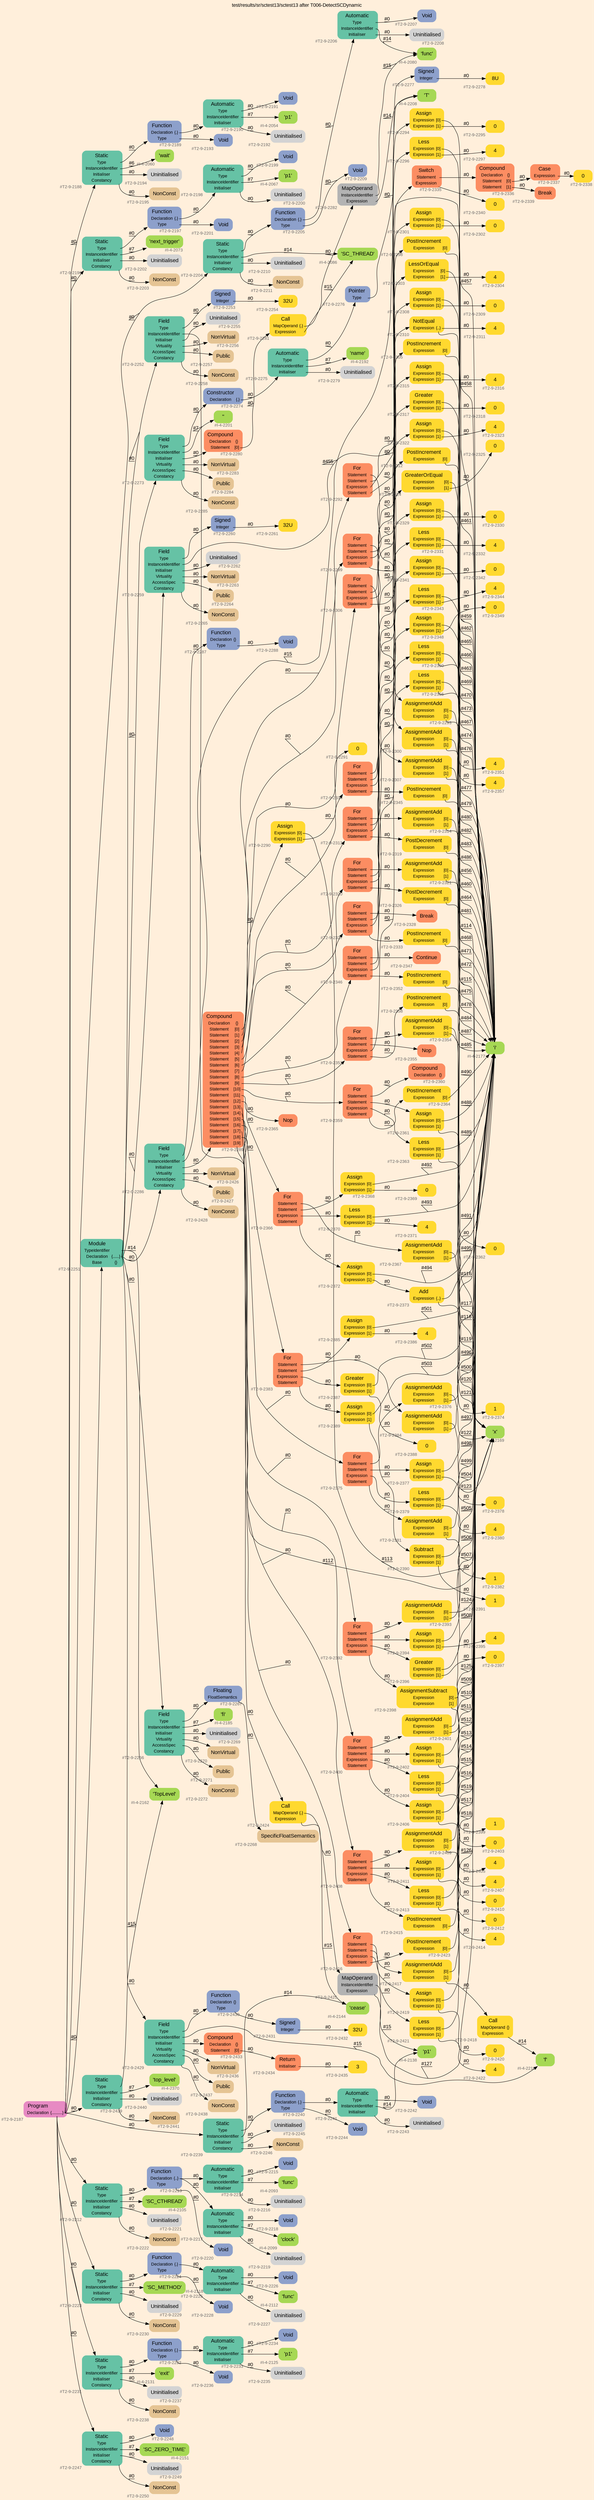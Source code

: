 digraph "test/results/sr/sctest13/sctest13 after T006-DetectSCDynamic" {
label = "test/results/sr/sctest13/sctest13 after T006-DetectSCDynamic"
labelloc = t
graph [
    rankdir = "LR"
    ranksep = 0.3
    bgcolor = antiquewhite1
    color = black
    fontcolor = black
    fontname = "Arial"
];
node [
    fontname = "Arial"
];
edge [
    fontname = "Arial"
];

// -------------------- node figure --------------------
// -------- block #T2-9-2187 ----------
"#T2-9-2187" [
    fillcolor = "/set28/4"
    xlabel = "#T2-9-2187"
    fontsize = "12"
    fontcolor = grey40
    shape = "plaintext"
    label = <<TABLE BORDER="0" CELLBORDER="0" CELLSPACING="0">
     <TR><TD><FONT COLOR="black" POINT-SIZE="15">Program</FONT></TD></TR>
     <TR><TD><FONT COLOR="black" POINT-SIZE="12">Declaration</FONT></TD><TD PORT="port0"><FONT COLOR="black" POINT-SIZE="12">{..........}</FONT></TD></TR>
    </TABLE>>
    style = "rounded,filled"
];

// -------- block #T2-9-2188 ----------
"#T2-9-2188" [
    fillcolor = "/set28/1"
    xlabel = "#T2-9-2188"
    fontsize = "12"
    fontcolor = grey40
    shape = "plaintext"
    label = <<TABLE BORDER="0" CELLBORDER="0" CELLSPACING="0">
     <TR><TD><FONT COLOR="black" POINT-SIZE="15">Static</FONT></TD></TR>
     <TR><TD><FONT COLOR="black" POINT-SIZE="12">Type</FONT></TD><TD PORT="port0"></TD></TR>
     <TR><TD><FONT COLOR="black" POINT-SIZE="12">InstanceIdentifier</FONT></TD><TD PORT="port1"></TD></TR>
     <TR><TD><FONT COLOR="black" POINT-SIZE="12">Initialiser</FONT></TD><TD PORT="port2"></TD></TR>
     <TR><TD><FONT COLOR="black" POINT-SIZE="12">Constancy</FONT></TD><TD PORT="port3"></TD></TR>
    </TABLE>>
    style = "rounded,filled"
];

// -------- block #T2-9-2189 ----------
"#T2-9-2189" [
    fillcolor = "/set28/3"
    xlabel = "#T2-9-2189"
    fontsize = "12"
    fontcolor = grey40
    shape = "plaintext"
    label = <<TABLE BORDER="0" CELLBORDER="0" CELLSPACING="0">
     <TR><TD><FONT COLOR="black" POINT-SIZE="15">Function</FONT></TD></TR>
     <TR><TD><FONT COLOR="black" POINT-SIZE="12">Declaration</FONT></TD><TD PORT="port0"><FONT COLOR="black" POINT-SIZE="12">{.}</FONT></TD></TR>
     <TR><TD><FONT COLOR="black" POINT-SIZE="12">Type</FONT></TD><TD PORT="port1"></TD></TR>
    </TABLE>>
    style = "rounded,filled"
];

// -------- block #T2-9-2190 ----------
"#T2-9-2190" [
    fillcolor = "/set28/1"
    xlabel = "#T2-9-2190"
    fontsize = "12"
    fontcolor = grey40
    shape = "plaintext"
    label = <<TABLE BORDER="0" CELLBORDER="0" CELLSPACING="0">
     <TR><TD><FONT COLOR="black" POINT-SIZE="15">Automatic</FONT></TD></TR>
     <TR><TD><FONT COLOR="black" POINT-SIZE="12">Type</FONT></TD><TD PORT="port0"></TD></TR>
     <TR><TD><FONT COLOR="black" POINT-SIZE="12">InstanceIdentifier</FONT></TD><TD PORT="port1"></TD></TR>
     <TR><TD><FONT COLOR="black" POINT-SIZE="12">Initialiser</FONT></TD><TD PORT="port2"></TD></TR>
    </TABLE>>
    style = "rounded,filled"
];

// -------- block #T2-9-2191 ----------
"#T2-9-2191" [
    fillcolor = "/set28/3"
    xlabel = "#T2-9-2191"
    fontsize = "12"
    fontcolor = grey40
    shape = "plaintext"
    label = <<TABLE BORDER="0" CELLBORDER="0" CELLSPACING="0">
     <TR><TD><FONT COLOR="black" POINT-SIZE="15">Void</FONT></TD></TR>
    </TABLE>>
    style = "rounded,filled"
];

// -------- block #I-4-2054 ----------
"#I-4-2054" [
    fillcolor = "/set28/5"
    xlabel = "#I-4-2054"
    fontsize = "12"
    fontcolor = grey40
    shape = "plaintext"
    label = <<TABLE BORDER="0" CELLBORDER="0" CELLSPACING="0">
     <TR><TD><FONT COLOR="black" POINT-SIZE="15">'p1'</FONT></TD></TR>
    </TABLE>>
    style = "rounded,filled"
];

// -------- block #T2-9-2192 ----------
"#T2-9-2192" [
    xlabel = "#T2-9-2192"
    fontsize = "12"
    fontcolor = grey40
    shape = "plaintext"
    label = <<TABLE BORDER="0" CELLBORDER="0" CELLSPACING="0">
     <TR><TD><FONT COLOR="black" POINT-SIZE="15">Uninitialised</FONT></TD></TR>
    </TABLE>>
    style = "rounded,filled"
];

// -------- block #T2-9-2193 ----------
"#T2-9-2193" [
    fillcolor = "/set28/3"
    xlabel = "#T2-9-2193"
    fontsize = "12"
    fontcolor = grey40
    shape = "plaintext"
    label = <<TABLE BORDER="0" CELLBORDER="0" CELLSPACING="0">
     <TR><TD><FONT COLOR="black" POINT-SIZE="15">Void</FONT></TD></TR>
    </TABLE>>
    style = "rounded,filled"
];

// -------- block #I-4-2060 ----------
"#I-4-2060" [
    fillcolor = "/set28/5"
    xlabel = "#I-4-2060"
    fontsize = "12"
    fontcolor = grey40
    shape = "plaintext"
    label = <<TABLE BORDER="0" CELLBORDER="0" CELLSPACING="0">
     <TR><TD><FONT COLOR="black" POINT-SIZE="15">'wait'</FONT></TD></TR>
    </TABLE>>
    style = "rounded,filled"
];

// -------- block #T2-9-2194 ----------
"#T2-9-2194" [
    xlabel = "#T2-9-2194"
    fontsize = "12"
    fontcolor = grey40
    shape = "plaintext"
    label = <<TABLE BORDER="0" CELLBORDER="0" CELLSPACING="0">
     <TR><TD><FONT COLOR="black" POINT-SIZE="15">Uninitialised</FONT></TD></TR>
    </TABLE>>
    style = "rounded,filled"
];

// -------- block #T2-9-2195 ----------
"#T2-9-2195" [
    fillcolor = "/set28/7"
    xlabel = "#T2-9-2195"
    fontsize = "12"
    fontcolor = grey40
    shape = "plaintext"
    label = <<TABLE BORDER="0" CELLBORDER="0" CELLSPACING="0">
     <TR><TD><FONT COLOR="black" POINT-SIZE="15">NonConst</FONT></TD></TR>
    </TABLE>>
    style = "rounded,filled"
];

// -------- block #T2-9-2196 ----------
"#T2-9-2196" [
    fillcolor = "/set28/1"
    xlabel = "#T2-9-2196"
    fontsize = "12"
    fontcolor = grey40
    shape = "plaintext"
    label = <<TABLE BORDER="0" CELLBORDER="0" CELLSPACING="0">
     <TR><TD><FONT COLOR="black" POINT-SIZE="15">Static</FONT></TD></TR>
     <TR><TD><FONT COLOR="black" POINT-SIZE="12">Type</FONT></TD><TD PORT="port0"></TD></TR>
     <TR><TD><FONT COLOR="black" POINT-SIZE="12">InstanceIdentifier</FONT></TD><TD PORT="port1"></TD></TR>
     <TR><TD><FONT COLOR="black" POINT-SIZE="12">Initialiser</FONT></TD><TD PORT="port2"></TD></TR>
     <TR><TD><FONT COLOR="black" POINT-SIZE="12">Constancy</FONT></TD><TD PORT="port3"></TD></TR>
    </TABLE>>
    style = "rounded,filled"
];

// -------- block #T2-9-2197 ----------
"#T2-9-2197" [
    fillcolor = "/set28/3"
    xlabel = "#T2-9-2197"
    fontsize = "12"
    fontcolor = grey40
    shape = "plaintext"
    label = <<TABLE BORDER="0" CELLBORDER="0" CELLSPACING="0">
     <TR><TD><FONT COLOR="black" POINT-SIZE="15">Function</FONT></TD></TR>
     <TR><TD><FONT COLOR="black" POINT-SIZE="12">Declaration</FONT></TD><TD PORT="port0"><FONT COLOR="black" POINT-SIZE="12">{.}</FONT></TD></TR>
     <TR><TD><FONT COLOR="black" POINT-SIZE="12">Type</FONT></TD><TD PORT="port1"></TD></TR>
    </TABLE>>
    style = "rounded,filled"
];

// -------- block #T2-9-2198 ----------
"#T2-9-2198" [
    fillcolor = "/set28/1"
    xlabel = "#T2-9-2198"
    fontsize = "12"
    fontcolor = grey40
    shape = "plaintext"
    label = <<TABLE BORDER="0" CELLBORDER="0" CELLSPACING="0">
     <TR><TD><FONT COLOR="black" POINT-SIZE="15">Automatic</FONT></TD></TR>
     <TR><TD><FONT COLOR="black" POINT-SIZE="12">Type</FONT></TD><TD PORT="port0"></TD></TR>
     <TR><TD><FONT COLOR="black" POINT-SIZE="12">InstanceIdentifier</FONT></TD><TD PORT="port1"></TD></TR>
     <TR><TD><FONT COLOR="black" POINT-SIZE="12">Initialiser</FONT></TD><TD PORT="port2"></TD></TR>
    </TABLE>>
    style = "rounded,filled"
];

// -------- block #T2-9-2199 ----------
"#T2-9-2199" [
    fillcolor = "/set28/3"
    xlabel = "#T2-9-2199"
    fontsize = "12"
    fontcolor = grey40
    shape = "plaintext"
    label = <<TABLE BORDER="0" CELLBORDER="0" CELLSPACING="0">
     <TR><TD><FONT COLOR="black" POINT-SIZE="15">Void</FONT></TD></TR>
    </TABLE>>
    style = "rounded,filled"
];

// -------- block #I-4-2067 ----------
"#I-4-2067" [
    fillcolor = "/set28/5"
    xlabel = "#I-4-2067"
    fontsize = "12"
    fontcolor = grey40
    shape = "plaintext"
    label = <<TABLE BORDER="0" CELLBORDER="0" CELLSPACING="0">
     <TR><TD><FONT COLOR="black" POINT-SIZE="15">'p1'</FONT></TD></TR>
    </TABLE>>
    style = "rounded,filled"
];

// -------- block #T2-9-2200 ----------
"#T2-9-2200" [
    xlabel = "#T2-9-2200"
    fontsize = "12"
    fontcolor = grey40
    shape = "plaintext"
    label = <<TABLE BORDER="0" CELLBORDER="0" CELLSPACING="0">
     <TR><TD><FONT COLOR="black" POINT-SIZE="15">Uninitialised</FONT></TD></TR>
    </TABLE>>
    style = "rounded,filled"
];

// -------- block #T2-9-2201 ----------
"#T2-9-2201" [
    fillcolor = "/set28/3"
    xlabel = "#T2-9-2201"
    fontsize = "12"
    fontcolor = grey40
    shape = "plaintext"
    label = <<TABLE BORDER="0" CELLBORDER="0" CELLSPACING="0">
     <TR><TD><FONT COLOR="black" POINT-SIZE="15">Void</FONT></TD></TR>
    </TABLE>>
    style = "rounded,filled"
];

// -------- block #I-4-2073 ----------
"#I-4-2073" [
    fillcolor = "/set28/5"
    xlabel = "#I-4-2073"
    fontsize = "12"
    fontcolor = grey40
    shape = "plaintext"
    label = <<TABLE BORDER="0" CELLBORDER="0" CELLSPACING="0">
     <TR><TD><FONT COLOR="black" POINT-SIZE="15">'next_trigger'</FONT></TD></TR>
    </TABLE>>
    style = "rounded,filled"
];

// -------- block #T2-9-2202 ----------
"#T2-9-2202" [
    xlabel = "#T2-9-2202"
    fontsize = "12"
    fontcolor = grey40
    shape = "plaintext"
    label = <<TABLE BORDER="0" CELLBORDER="0" CELLSPACING="0">
     <TR><TD><FONT COLOR="black" POINT-SIZE="15">Uninitialised</FONT></TD></TR>
    </TABLE>>
    style = "rounded,filled"
];

// -------- block #T2-9-2203 ----------
"#T2-9-2203" [
    fillcolor = "/set28/7"
    xlabel = "#T2-9-2203"
    fontsize = "12"
    fontcolor = grey40
    shape = "plaintext"
    label = <<TABLE BORDER="0" CELLBORDER="0" CELLSPACING="0">
     <TR><TD><FONT COLOR="black" POINT-SIZE="15">NonConst</FONT></TD></TR>
    </TABLE>>
    style = "rounded,filled"
];

// -------- block #T2-9-2204 ----------
"#T2-9-2204" [
    fillcolor = "/set28/1"
    xlabel = "#T2-9-2204"
    fontsize = "12"
    fontcolor = grey40
    shape = "plaintext"
    label = <<TABLE BORDER="0" CELLBORDER="0" CELLSPACING="0">
     <TR><TD><FONT COLOR="black" POINT-SIZE="15">Static</FONT></TD></TR>
     <TR><TD><FONT COLOR="black" POINT-SIZE="12">Type</FONT></TD><TD PORT="port0"></TD></TR>
     <TR><TD><FONT COLOR="black" POINT-SIZE="12">InstanceIdentifier</FONT></TD><TD PORT="port1"></TD></TR>
     <TR><TD><FONT COLOR="black" POINT-SIZE="12">Initialiser</FONT></TD><TD PORT="port2"></TD></TR>
     <TR><TD><FONT COLOR="black" POINT-SIZE="12">Constancy</FONT></TD><TD PORT="port3"></TD></TR>
    </TABLE>>
    style = "rounded,filled"
];

// -------- block #T2-9-2205 ----------
"#T2-9-2205" [
    fillcolor = "/set28/3"
    xlabel = "#T2-9-2205"
    fontsize = "12"
    fontcolor = grey40
    shape = "plaintext"
    label = <<TABLE BORDER="0" CELLBORDER="0" CELLSPACING="0">
     <TR><TD><FONT COLOR="black" POINT-SIZE="15">Function</FONT></TD></TR>
     <TR><TD><FONT COLOR="black" POINT-SIZE="12">Declaration</FONT></TD><TD PORT="port0"><FONT COLOR="black" POINT-SIZE="12">{.}</FONT></TD></TR>
     <TR><TD><FONT COLOR="black" POINT-SIZE="12">Type</FONT></TD><TD PORT="port1"></TD></TR>
    </TABLE>>
    style = "rounded,filled"
];

// -------- block #T2-9-2206 ----------
"#T2-9-2206" [
    fillcolor = "/set28/1"
    xlabel = "#T2-9-2206"
    fontsize = "12"
    fontcolor = grey40
    shape = "plaintext"
    label = <<TABLE BORDER="0" CELLBORDER="0" CELLSPACING="0">
     <TR><TD><FONT COLOR="black" POINT-SIZE="15">Automatic</FONT></TD></TR>
     <TR><TD><FONT COLOR="black" POINT-SIZE="12">Type</FONT></TD><TD PORT="port0"></TD></TR>
     <TR><TD><FONT COLOR="black" POINT-SIZE="12">InstanceIdentifier</FONT></TD><TD PORT="port1"></TD></TR>
     <TR><TD><FONT COLOR="black" POINT-SIZE="12">Initialiser</FONT></TD><TD PORT="port2"></TD></TR>
    </TABLE>>
    style = "rounded,filled"
];

// -------- block #T2-9-2207 ----------
"#T2-9-2207" [
    fillcolor = "/set28/3"
    xlabel = "#T2-9-2207"
    fontsize = "12"
    fontcolor = grey40
    shape = "plaintext"
    label = <<TABLE BORDER="0" CELLBORDER="0" CELLSPACING="0">
     <TR><TD><FONT COLOR="black" POINT-SIZE="15">Void</FONT></TD></TR>
    </TABLE>>
    style = "rounded,filled"
];

// -------- block #I-4-2080 ----------
"#I-4-2080" [
    fillcolor = "/set28/5"
    xlabel = "#I-4-2080"
    fontsize = "12"
    fontcolor = grey40
    shape = "plaintext"
    label = <<TABLE BORDER="0" CELLBORDER="0" CELLSPACING="0">
     <TR><TD><FONT COLOR="black" POINT-SIZE="15">'func'</FONT></TD></TR>
    </TABLE>>
    style = "rounded,filled"
];

// -------- block #T2-9-2208 ----------
"#T2-9-2208" [
    xlabel = "#T2-9-2208"
    fontsize = "12"
    fontcolor = grey40
    shape = "plaintext"
    label = <<TABLE BORDER="0" CELLBORDER="0" CELLSPACING="0">
     <TR><TD><FONT COLOR="black" POINT-SIZE="15">Uninitialised</FONT></TD></TR>
    </TABLE>>
    style = "rounded,filled"
];

// -------- block #T2-9-2209 ----------
"#T2-9-2209" [
    fillcolor = "/set28/3"
    xlabel = "#T2-9-2209"
    fontsize = "12"
    fontcolor = grey40
    shape = "plaintext"
    label = <<TABLE BORDER="0" CELLBORDER="0" CELLSPACING="0">
     <TR><TD><FONT COLOR="black" POINT-SIZE="15">Void</FONT></TD></TR>
    </TABLE>>
    style = "rounded,filled"
];

// -------- block #I-4-2086 ----------
"#I-4-2086" [
    fillcolor = "/set28/5"
    xlabel = "#I-4-2086"
    fontsize = "12"
    fontcolor = grey40
    shape = "plaintext"
    label = <<TABLE BORDER="0" CELLBORDER="0" CELLSPACING="0">
     <TR><TD><FONT COLOR="black" POINT-SIZE="15">'SC_THREAD'</FONT></TD></TR>
    </TABLE>>
    style = "rounded,filled"
];

// -------- block #T2-9-2210 ----------
"#T2-9-2210" [
    xlabel = "#T2-9-2210"
    fontsize = "12"
    fontcolor = grey40
    shape = "plaintext"
    label = <<TABLE BORDER="0" CELLBORDER="0" CELLSPACING="0">
     <TR><TD><FONT COLOR="black" POINT-SIZE="15">Uninitialised</FONT></TD></TR>
    </TABLE>>
    style = "rounded,filled"
];

// -------- block #T2-9-2211 ----------
"#T2-9-2211" [
    fillcolor = "/set28/7"
    xlabel = "#T2-9-2211"
    fontsize = "12"
    fontcolor = grey40
    shape = "plaintext"
    label = <<TABLE BORDER="0" CELLBORDER="0" CELLSPACING="0">
     <TR><TD><FONT COLOR="black" POINT-SIZE="15">NonConst</FONT></TD></TR>
    </TABLE>>
    style = "rounded,filled"
];

// -------- block #T2-9-2212 ----------
"#T2-9-2212" [
    fillcolor = "/set28/1"
    xlabel = "#T2-9-2212"
    fontsize = "12"
    fontcolor = grey40
    shape = "plaintext"
    label = <<TABLE BORDER="0" CELLBORDER="0" CELLSPACING="0">
     <TR><TD><FONT COLOR="black" POINT-SIZE="15">Static</FONT></TD></TR>
     <TR><TD><FONT COLOR="black" POINT-SIZE="12">Type</FONT></TD><TD PORT="port0"></TD></TR>
     <TR><TD><FONT COLOR="black" POINT-SIZE="12">InstanceIdentifier</FONT></TD><TD PORT="port1"></TD></TR>
     <TR><TD><FONT COLOR="black" POINT-SIZE="12">Initialiser</FONT></TD><TD PORT="port2"></TD></TR>
     <TR><TD><FONT COLOR="black" POINT-SIZE="12">Constancy</FONT></TD><TD PORT="port3"></TD></TR>
    </TABLE>>
    style = "rounded,filled"
];

// -------- block #T2-9-2213 ----------
"#T2-9-2213" [
    fillcolor = "/set28/3"
    xlabel = "#T2-9-2213"
    fontsize = "12"
    fontcolor = grey40
    shape = "plaintext"
    label = <<TABLE BORDER="0" CELLBORDER="0" CELLSPACING="0">
     <TR><TD><FONT COLOR="black" POINT-SIZE="15">Function</FONT></TD></TR>
     <TR><TD><FONT COLOR="black" POINT-SIZE="12">Declaration</FONT></TD><TD PORT="port0"><FONT COLOR="black" POINT-SIZE="12">{..}</FONT></TD></TR>
     <TR><TD><FONT COLOR="black" POINT-SIZE="12">Type</FONT></TD><TD PORT="port1"></TD></TR>
    </TABLE>>
    style = "rounded,filled"
];

// -------- block #T2-9-2214 ----------
"#T2-9-2214" [
    fillcolor = "/set28/1"
    xlabel = "#T2-9-2214"
    fontsize = "12"
    fontcolor = grey40
    shape = "plaintext"
    label = <<TABLE BORDER="0" CELLBORDER="0" CELLSPACING="0">
     <TR><TD><FONT COLOR="black" POINT-SIZE="15">Automatic</FONT></TD></TR>
     <TR><TD><FONT COLOR="black" POINT-SIZE="12">Type</FONT></TD><TD PORT="port0"></TD></TR>
     <TR><TD><FONT COLOR="black" POINT-SIZE="12">InstanceIdentifier</FONT></TD><TD PORT="port1"></TD></TR>
     <TR><TD><FONT COLOR="black" POINT-SIZE="12">Initialiser</FONT></TD><TD PORT="port2"></TD></TR>
    </TABLE>>
    style = "rounded,filled"
];

// -------- block #T2-9-2215 ----------
"#T2-9-2215" [
    fillcolor = "/set28/3"
    xlabel = "#T2-9-2215"
    fontsize = "12"
    fontcolor = grey40
    shape = "plaintext"
    label = <<TABLE BORDER="0" CELLBORDER="0" CELLSPACING="0">
     <TR><TD><FONT COLOR="black" POINT-SIZE="15">Void</FONT></TD></TR>
    </TABLE>>
    style = "rounded,filled"
];

// -------- block #I-4-2093 ----------
"#I-4-2093" [
    fillcolor = "/set28/5"
    xlabel = "#I-4-2093"
    fontsize = "12"
    fontcolor = grey40
    shape = "plaintext"
    label = <<TABLE BORDER="0" CELLBORDER="0" CELLSPACING="0">
     <TR><TD><FONT COLOR="black" POINT-SIZE="15">'func'</FONT></TD></TR>
    </TABLE>>
    style = "rounded,filled"
];

// -------- block #T2-9-2216 ----------
"#T2-9-2216" [
    xlabel = "#T2-9-2216"
    fontsize = "12"
    fontcolor = grey40
    shape = "plaintext"
    label = <<TABLE BORDER="0" CELLBORDER="0" CELLSPACING="0">
     <TR><TD><FONT COLOR="black" POINT-SIZE="15">Uninitialised</FONT></TD></TR>
    </TABLE>>
    style = "rounded,filled"
];

// -------- block #T2-9-2217 ----------
"#T2-9-2217" [
    fillcolor = "/set28/1"
    xlabel = "#T2-9-2217"
    fontsize = "12"
    fontcolor = grey40
    shape = "plaintext"
    label = <<TABLE BORDER="0" CELLBORDER="0" CELLSPACING="0">
     <TR><TD><FONT COLOR="black" POINT-SIZE="15">Automatic</FONT></TD></TR>
     <TR><TD><FONT COLOR="black" POINT-SIZE="12">Type</FONT></TD><TD PORT="port0"></TD></TR>
     <TR><TD><FONT COLOR="black" POINT-SIZE="12">InstanceIdentifier</FONT></TD><TD PORT="port1"></TD></TR>
     <TR><TD><FONT COLOR="black" POINT-SIZE="12">Initialiser</FONT></TD><TD PORT="port2"></TD></TR>
    </TABLE>>
    style = "rounded,filled"
];

// -------- block #T2-9-2218 ----------
"#T2-9-2218" [
    fillcolor = "/set28/3"
    xlabel = "#T2-9-2218"
    fontsize = "12"
    fontcolor = grey40
    shape = "plaintext"
    label = <<TABLE BORDER="0" CELLBORDER="0" CELLSPACING="0">
     <TR><TD><FONT COLOR="black" POINT-SIZE="15">Void</FONT></TD></TR>
    </TABLE>>
    style = "rounded,filled"
];

// -------- block #I-4-2099 ----------
"#I-4-2099" [
    fillcolor = "/set28/5"
    xlabel = "#I-4-2099"
    fontsize = "12"
    fontcolor = grey40
    shape = "plaintext"
    label = <<TABLE BORDER="0" CELLBORDER="0" CELLSPACING="0">
     <TR><TD><FONT COLOR="black" POINT-SIZE="15">'clock'</FONT></TD></TR>
    </TABLE>>
    style = "rounded,filled"
];

// -------- block #T2-9-2219 ----------
"#T2-9-2219" [
    xlabel = "#T2-9-2219"
    fontsize = "12"
    fontcolor = grey40
    shape = "plaintext"
    label = <<TABLE BORDER="0" CELLBORDER="0" CELLSPACING="0">
     <TR><TD><FONT COLOR="black" POINT-SIZE="15">Uninitialised</FONT></TD></TR>
    </TABLE>>
    style = "rounded,filled"
];

// -------- block #T2-9-2220 ----------
"#T2-9-2220" [
    fillcolor = "/set28/3"
    xlabel = "#T2-9-2220"
    fontsize = "12"
    fontcolor = grey40
    shape = "plaintext"
    label = <<TABLE BORDER="0" CELLBORDER="0" CELLSPACING="0">
     <TR><TD><FONT COLOR="black" POINT-SIZE="15">Void</FONT></TD></TR>
    </TABLE>>
    style = "rounded,filled"
];

// -------- block #I-4-2105 ----------
"#I-4-2105" [
    fillcolor = "/set28/5"
    xlabel = "#I-4-2105"
    fontsize = "12"
    fontcolor = grey40
    shape = "plaintext"
    label = <<TABLE BORDER="0" CELLBORDER="0" CELLSPACING="0">
     <TR><TD><FONT COLOR="black" POINT-SIZE="15">'SC_CTHREAD'</FONT></TD></TR>
    </TABLE>>
    style = "rounded,filled"
];

// -------- block #T2-9-2221 ----------
"#T2-9-2221" [
    xlabel = "#T2-9-2221"
    fontsize = "12"
    fontcolor = grey40
    shape = "plaintext"
    label = <<TABLE BORDER="0" CELLBORDER="0" CELLSPACING="0">
     <TR><TD><FONT COLOR="black" POINT-SIZE="15">Uninitialised</FONT></TD></TR>
    </TABLE>>
    style = "rounded,filled"
];

// -------- block #T2-9-2222 ----------
"#T2-9-2222" [
    fillcolor = "/set28/7"
    xlabel = "#T2-9-2222"
    fontsize = "12"
    fontcolor = grey40
    shape = "plaintext"
    label = <<TABLE BORDER="0" CELLBORDER="0" CELLSPACING="0">
     <TR><TD><FONT COLOR="black" POINT-SIZE="15">NonConst</FONT></TD></TR>
    </TABLE>>
    style = "rounded,filled"
];

// -------- block #T2-9-2223 ----------
"#T2-9-2223" [
    fillcolor = "/set28/1"
    xlabel = "#T2-9-2223"
    fontsize = "12"
    fontcolor = grey40
    shape = "plaintext"
    label = <<TABLE BORDER="0" CELLBORDER="0" CELLSPACING="0">
     <TR><TD><FONT COLOR="black" POINT-SIZE="15">Static</FONT></TD></TR>
     <TR><TD><FONT COLOR="black" POINT-SIZE="12">Type</FONT></TD><TD PORT="port0"></TD></TR>
     <TR><TD><FONT COLOR="black" POINT-SIZE="12">InstanceIdentifier</FONT></TD><TD PORT="port1"></TD></TR>
     <TR><TD><FONT COLOR="black" POINT-SIZE="12">Initialiser</FONT></TD><TD PORT="port2"></TD></TR>
     <TR><TD><FONT COLOR="black" POINT-SIZE="12">Constancy</FONT></TD><TD PORT="port3"></TD></TR>
    </TABLE>>
    style = "rounded,filled"
];

// -------- block #T2-9-2224 ----------
"#T2-9-2224" [
    fillcolor = "/set28/3"
    xlabel = "#T2-9-2224"
    fontsize = "12"
    fontcolor = grey40
    shape = "plaintext"
    label = <<TABLE BORDER="0" CELLBORDER="0" CELLSPACING="0">
     <TR><TD><FONT COLOR="black" POINT-SIZE="15">Function</FONT></TD></TR>
     <TR><TD><FONT COLOR="black" POINT-SIZE="12">Declaration</FONT></TD><TD PORT="port0"><FONT COLOR="black" POINT-SIZE="12">{.}</FONT></TD></TR>
     <TR><TD><FONT COLOR="black" POINT-SIZE="12">Type</FONT></TD><TD PORT="port1"></TD></TR>
    </TABLE>>
    style = "rounded,filled"
];

// -------- block #T2-9-2225 ----------
"#T2-9-2225" [
    fillcolor = "/set28/1"
    xlabel = "#T2-9-2225"
    fontsize = "12"
    fontcolor = grey40
    shape = "plaintext"
    label = <<TABLE BORDER="0" CELLBORDER="0" CELLSPACING="0">
     <TR><TD><FONT COLOR="black" POINT-SIZE="15">Automatic</FONT></TD></TR>
     <TR><TD><FONT COLOR="black" POINT-SIZE="12">Type</FONT></TD><TD PORT="port0"></TD></TR>
     <TR><TD><FONT COLOR="black" POINT-SIZE="12">InstanceIdentifier</FONT></TD><TD PORT="port1"></TD></TR>
     <TR><TD><FONT COLOR="black" POINT-SIZE="12">Initialiser</FONT></TD><TD PORT="port2"></TD></TR>
    </TABLE>>
    style = "rounded,filled"
];

// -------- block #T2-9-2226 ----------
"#T2-9-2226" [
    fillcolor = "/set28/3"
    xlabel = "#T2-9-2226"
    fontsize = "12"
    fontcolor = grey40
    shape = "plaintext"
    label = <<TABLE BORDER="0" CELLBORDER="0" CELLSPACING="0">
     <TR><TD><FONT COLOR="black" POINT-SIZE="15">Void</FONT></TD></TR>
    </TABLE>>
    style = "rounded,filled"
];

// -------- block #I-4-2112 ----------
"#I-4-2112" [
    fillcolor = "/set28/5"
    xlabel = "#I-4-2112"
    fontsize = "12"
    fontcolor = grey40
    shape = "plaintext"
    label = <<TABLE BORDER="0" CELLBORDER="0" CELLSPACING="0">
     <TR><TD><FONT COLOR="black" POINT-SIZE="15">'func'</FONT></TD></TR>
    </TABLE>>
    style = "rounded,filled"
];

// -------- block #T2-9-2227 ----------
"#T2-9-2227" [
    xlabel = "#T2-9-2227"
    fontsize = "12"
    fontcolor = grey40
    shape = "plaintext"
    label = <<TABLE BORDER="0" CELLBORDER="0" CELLSPACING="0">
     <TR><TD><FONT COLOR="black" POINT-SIZE="15">Uninitialised</FONT></TD></TR>
    </TABLE>>
    style = "rounded,filled"
];

// -------- block #T2-9-2228 ----------
"#T2-9-2228" [
    fillcolor = "/set28/3"
    xlabel = "#T2-9-2228"
    fontsize = "12"
    fontcolor = grey40
    shape = "plaintext"
    label = <<TABLE BORDER="0" CELLBORDER="0" CELLSPACING="0">
     <TR><TD><FONT COLOR="black" POINT-SIZE="15">Void</FONT></TD></TR>
    </TABLE>>
    style = "rounded,filled"
];

// -------- block #I-4-2118 ----------
"#I-4-2118" [
    fillcolor = "/set28/5"
    xlabel = "#I-4-2118"
    fontsize = "12"
    fontcolor = grey40
    shape = "plaintext"
    label = <<TABLE BORDER="0" CELLBORDER="0" CELLSPACING="0">
     <TR><TD><FONT COLOR="black" POINT-SIZE="15">'SC_METHOD'</FONT></TD></TR>
    </TABLE>>
    style = "rounded,filled"
];

// -------- block #T2-9-2229 ----------
"#T2-9-2229" [
    xlabel = "#T2-9-2229"
    fontsize = "12"
    fontcolor = grey40
    shape = "plaintext"
    label = <<TABLE BORDER="0" CELLBORDER="0" CELLSPACING="0">
     <TR><TD><FONT COLOR="black" POINT-SIZE="15">Uninitialised</FONT></TD></TR>
    </TABLE>>
    style = "rounded,filled"
];

// -------- block #T2-9-2230 ----------
"#T2-9-2230" [
    fillcolor = "/set28/7"
    xlabel = "#T2-9-2230"
    fontsize = "12"
    fontcolor = grey40
    shape = "plaintext"
    label = <<TABLE BORDER="0" CELLBORDER="0" CELLSPACING="0">
     <TR><TD><FONT COLOR="black" POINT-SIZE="15">NonConst</FONT></TD></TR>
    </TABLE>>
    style = "rounded,filled"
];

// -------- block #T2-9-2231 ----------
"#T2-9-2231" [
    fillcolor = "/set28/1"
    xlabel = "#T2-9-2231"
    fontsize = "12"
    fontcolor = grey40
    shape = "plaintext"
    label = <<TABLE BORDER="0" CELLBORDER="0" CELLSPACING="0">
     <TR><TD><FONT COLOR="black" POINT-SIZE="15">Static</FONT></TD></TR>
     <TR><TD><FONT COLOR="black" POINT-SIZE="12">Type</FONT></TD><TD PORT="port0"></TD></TR>
     <TR><TD><FONT COLOR="black" POINT-SIZE="12">InstanceIdentifier</FONT></TD><TD PORT="port1"></TD></TR>
     <TR><TD><FONT COLOR="black" POINT-SIZE="12">Initialiser</FONT></TD><TD PORT="port2"></TD></TR>
     <TR><TD><FONT COLOR="black" POINT-SIZE="12">Constancy</FONT></TD><TD PORT="port3"></TD></TR>
    </TABLE>>
    style = "rounded,filled"
];

// -------- block #T2-9-2232 ----------
"#T2-9-2232" [
    fillcolor = "/set28/3"
    xlabel = "#T2-9-2232"
    fontsize = "12"
    fontcolor = grey40
    shape = "plaintext"
    label = <<TABLE BORDER="0" CELLBORDER="0" CELLSPACING="0">
     <TR><TD><FONT COLOR="black" POINT-SIZE="15">Function</FONT></TD></TR>
     <TR><TD><FONT COLOR="black" POINT-SIZE="12">Declaration</FONT></TD><TD PORT="port0"><FONT COLOR="black" POINT-SIZE="12">{.}</FONT></TD></TR>
     <TR><TD><FONT COLOR="black" POINT-SIZE="12">Type</FONT></TD><TD PORT="port1"></TD></TR>
    </TABLE>>
    style = "rounded,filled"
];

// -------- block #T2-9-2233 ----------
"#T2-9-2233" [
    fillcolor = "/set28/1"
    xlabel = "#T2-9-2233"
    fontsize = "12"
    fontcolor = grey40
    shape = "plaintext"
    label = <<TABLE BORDER="0" CELLBORDER="0" CELLSPACING="0">
     <TR><TD><FONT COLOR="black" POINT-SIZE="15">Automatic</FONT></TD></TR>
     <TR><TD><FONT COLOR="black" POINT-SIZE="12">Type</FONT></TD><TD PORT="port0"></TD></TR>
     <TR><TD><FONT COLOR="black" POINT-SIZE="12">InstanceIdentifier</FONT></TD><TD PORT="port1"></TD></TR>
     <TR><TD><FONT COLOR="black" POINT-SIZE="12">Initialiser</FONT></TD><TD PORT="port2"></TD></TR>
    </TABLE>>
    style = "rounded,filled"
];

// -------- block #T2-9-2234 ----------
"#T2-9-2234" [
    fillcolor = "/set28/3"
    xlabel = "#T2-9-2234"
    fontsize = "12"
    fontcolor = grey40
    shape = "plaintext"
    label = <<TABLE BORDER="0" CELLBORDER="0" CELLSPACING="0">
     <TR><TD><FONT COLOR="black" POINT-SIZE="15">Void</FONT></TD></TR>
    </TABLE>>
    style = "rounded,filled"
];

// -------- block #I-4-2125 ----------
"#I-4-2125" [
    fillcolor = "/set28/5"
    xlabel = "#I-4-2125"
    fontsize = "12"
    fontcolor = grey40
    shape = "plaintext"
    label = <<TABLE BORDER="0" CELLBORDER="0" CELLSPACING="0">
     <TR><TD><FONT COLOR="black" POINT-SIZE="15">'p1'</FONT></TD></TR>
    </TABLE>>
    style = "rounded,filled"
];

// -------- block #T2-9-2235 ----------
"#T2-9-2235" [
    xlabel = "#T2-9-2235"
    fontsize = "12"
    fontcolor = grey40
    shape = "plaintext"
    label = <<TABLE BORDER="0" CELLBORDER="0" CELLSPACING="0">
     <TR><TD><FONT COLOR="black" POINT-SIZE="15">Uninitialised</FONT></TD></TR>
    </TABLE>>
    style = "rounded,filled"
];

// -------- block #T2-9-2236 ----------
"#T2-9-2236" [
    fillcolor = "/set28/3"
    xlabel = "#T2-9-2236"
    fontsize = "12"
    fontcolor = grey40
    shape = "plaintext"
    label = <<TABLE BORDER="0" CELLBORDER="0" CELLSPACING="0">
     <TR><TD><FONT COLOR="black" POINT-SIZE="15">Void</FONT></TD></TR>
    </TABLE>>
    style = "rounded,filled"
];

// -------- block #I-4-2131 ----------
"#I-4-2131" [
    fillcolor = "/set28/5"
    xlabel = "#I-4-2131"
    fontsize = "12"
    fontcolor = grey40
    shape = "plaintext"
    label = <<TABLE BORDER="0" CELLBORDER="0" CELLSPACING="0">
     <TR><TD><FONT COLOR="black" POINT-SIZE="15">'exit'</FONT></TD></TR>
    </TABLE>>
    style = "rounded,filled"
];

// -------- block #T2-9-2237 ----------
"#T2-9-2237" [
    xlabel = "#T2-9-2237"
    fontsize = "12"
    fontcolor = grey40
    shape = "plaintext"
    label = <<TABLE BORDER="0" CELLBORDER="0" CELLSPACING="0">
     <TR><TD><FONT COLOR="black" POINT-SIZE="15">Uninitialised</FONT></TD></TR>
    </TABLE>>
    style = "rounded,filled"
];

// -------- block #T2-9-2238 ----------
"#T2-9-2238" [
    fillcolor = "/set28/7"
    xlabel = "#T2-9-2238"
    fontsize = "12"
    fontcolor = grey40
    shape = "plaintext"
    label = <<TABLE BORDER="0" CELLBORDER="0" CELLSPACING="0">
     <TR><TD><FONT COLOR="black" POINT-SIZE="15">NonConst</FONT></TD></TR>
    </TABLE>>
    style = "rounded,filled"
];

// -------- block #T2-9-2239 ----------
"#T2-9-2239" [
    fillcolor = "/set28/1"
    xlabel = "#T2-9-2239"
    fontsize = "12"
    fontcolor = grey40
    shape = "plaintext"
    label = <<TABLE BORDER="0" CELLBORDER="0" CELLSPACING="0">
     <TR><TD><FONT COLOR="black" POINT-SIZE="15">Static</FONT></TD></TR>
     <TR><TD><FONT COLOR="black" POINT-SIZE="12">Type</FONT></TD><TD PORT="port0"></TD></TR>
     <TR><TD><FONT COLOR="black" POINT-SIZE="12">InstanceIdentifier</FONT></TD><TD PORT="port1"></TD></TR>
     <TR><TD><FONT COLOR="black" POINT-SIZE="12">Initialiser</FONT></TD><TD PORT="port2"></TD></TR>
     <TR><TD><FONT COLOR="black" POINT-SIZE="12">Constancy</FONT></TD><TD PORT="port3"></TD></TR>
    </TABLE>>
    style = "rounded,filled"
];

// -------- block #T2-9-2240 ----------
"#T2-9-2240" [
    fillcolor = "/set28/3"
    xlabel = "#T2-9-2240"
    fontsize = "12"
    fontcolor = grey40
    shape = "plaintext"
    label = <<TABLE BORDER="0" CELLBORDER="0" CELLSPACING="0">
     <TR><TD><FONT COLOR="black" POINT-SIZE="15">Function</FONT></TD></TR>
     <TR><TD><FONT COLOR="black" POINT-SIZE="12">Declaration</FONT></TD><TD PORT="port0"><FONT COLOR="black" POINT-SIZE="12">{.}</FONT></TD></TR>
     <TR><TD><FONT COLOR="black" POINT-SIZE="12">Type</FONT></TD><TD PORT="port1"></TD></TR>
    </TABLE>>
    style = "rounded,filled"
];

// -------- block #T2-9-2241 ----------
"#T2-9-2241" [
    fillcolor = "/set28/1"
    xlabel = "#T2-9-2241"
    fontsize = "12"
    fontcolor = grey40
    shape = "plaintext"
    label = <<TABLE BORDER="0" CELLBORDER="0" CELLSPACING="0">
     <TR><TD><FONT COLOR="black" POINT-SIZE="15">Automatic</FONT></TD></TR>
     <TR><TD><FONT COLOR="black" POINT-SIZE="12">Type</FONT></TD><TD PORT="port0"></TD></TR>
     <TR><TD><FONT COLOR="black" POINT-SIZE="12">InstanceIdentifier</FONT></TD><TD PORT="port1"></TD></TR>
     <TR><TD><FONT COLOR="black" POINT-SIZE="12">Initialiser</FONT></TD><TD PORT="port2"></TD></TR>
    </TABLE>>
    style = "rounded,filled"
];

// -------- block #T2-9-2242 ----------
"#T2-9-2242" [
    fillcolor = "/set28/3"
    xlabel = "#T2-9-2242"
    fontsize = "12"
    fontcolor = grey40
    shape = "plaintext"
    label = <<TABLE BORDER="0" CELLBORDER="0" CELLSPACING="0">
     <TR><TD><FONT COLOR="black" POINT-SIZE="15">Void</FONT></TD></TR>
    </TABLE>>
    style = "rounded,filled"
];

// -------- block #I-4-2138 ----------
"#I-4-2138" [
    fillcolor = "/set28/5"
    xlabel = "#I-4-2138"
    fontsize = "12"
    fontcolor = grey40
    shape = "plaintext"
    label = <<TABLE BORDER="0" CELLBORDER="0" CELLSPACING="0">
     <TR><TD><FONT COLOR="black" POINT-SIZE="15">'p1'</FONT></TD></TR>
    </TABLE>>
    style = "rounded,filled"
];

// -------- block #T2-9-2243 ----------
"#T2-9-2243" [
    xlabel = "#T2-9-2243"
    fontsize = "12"
    fontcolor = grey40
    shape = "plaintext"
    label = <<TABLE BORDER="0" CELLBORDER="0" CELLSPACING="0">
     <TR><TD><FONT COLOR="black" POINT-SIZE="15">Uninitialised</FONT></TD></TR>
    </TABLE>>
    style = "rounded,filled"
];

// -------- block #T2-9-2244 ----------
"#T2-9-2244" [
    fillcolor = "/set28/3"
    xlabel = "#T2-9-2244"
    fontsize = "12"
    fontcolor = grey40
    shape = "plaintext"
    label = <<TABLE BORDER="0" CELLBORDER="0" CELLSPACING="0">
     <TR><TD><FONT COLOR="black" POINT-SIZE="15">Void</FONT></TD></TR>
    </TABLE>>
    style = "rounded,filled"
];

// -------- block #I-4-2144 ----------
"#I-4-2144" [
    fillcolor = "/set28/5"
    xlabel = "#I-4-2144"
    fontsize = "12"
    fontcolor = grey40
    shape = "plaintext"
    label = <<TABLE BORDER="0" CELLBORDER="0" CELLSPACING="0">
     <TR><TD><FONT COLOR="black" POINT-SIZE="15">'cease'</FONT></TD></TR>
    </TABLE>>
    style = "rounded,filled"
];

// -------- block #T2-9-2245 ----------
"#T2-9-2245" [
    xlabel = "#T2-9-2245"
    fontsize = "12"
    fontcolor = grey40
    shape = "plaintext"
    label = <<TABLE BORDER="0" CELLBORDER="0" CELLSPACING="0">
     <TR><TD><FONT COLOR="black" POINT-SIZE="15">Uninitialised</FONT></TD></TR>
    </TABLE>>
    style = "rounded,filled"
];

// -------- block #T2-9-2246 ----------
"#T2-9-2246" [
    fillcolor = "/set28/7"
    xlabel = "#T2-9-2246"
    fontsize = "12"
    fontcolor = grey40
    shape = "plaintext"
    label = <<TABLE BORDER="0" CELLBORDER="0" CELLSPACING="0">
     <TR><TD><FONT COLOR="black" POINT-SIZE="15">NonConst</FONT></TD></TR>
    </TABLE>>
    style = "rounded,filled"
];

// -------- block #T2-9-2247 ----------
"#T2-9-2247" [
    fillcolor = "/set28/1"
    xlabel = "#T2-9-2247"
    fontsize = "12"
    fontcolor = grey40
    shape = "plaintext"
    label = <<TABLE BORDER="0" CELLBORDER="0" CELLSPACING="0">
     <TR><TD><FONT COLOR="black" POINT-SIZE="15">Static</FONT></TD></TR>
     <TR><TD><FONT COLOR="black" POINT-SIZE="12">Type</FONT></TD><TD PORT="port0"></TD></TR>
     <TR><TD><FONT COLOR="black" POINT-SIZE="12">InstanceIdentifier</FONT></TD><TD PORT="port1"></TD></TR>
     <TR><TD><FONT COLOR="black" POINT-SIZE="12">Initialiser</FONT></TD><TD PORT="port2"></TD></TR>
     <TR><TD><FONT COLOR="black" POINT-SIZE="12">Constancy</FONT></TD><TD PORT="port3"></TD></TR>
    </TABLE>>
    style = "rounded,filled"
];

// -------- block #T2-9-2248 ----------
"#T2-9-2248" [
    fillcolor = "/set28/3"
    xlabel = "#T2-9-2248"
    fontsize = "12"
    fontcolor = grey40
    shape = "plaintext"
    label = <<TABLE BORDER="0" CELLBORDER="0" CELLSPACING="0">
     <TR><TD><FONT COLOR="black" POINT-SIZE="15">Void</FONT></TD></TR>
    </TABLE>>
    style = "rounded,filled"
];

// -------- block #I-4-2151 ----------
"#I-4-2151" [
    fillcolor = "/set28/5"
    xlabel = "#I-4-2151"
    fontsize = "12"
    fontcolor = grey40
    shape = "plaintext"
    label = <<TABLE BORDER="0" CELLBORDER="0" CELLSPACING="0">
     <TR><TD><FONT COLOR="black" POINT-SIZE="15">'SC_ZERO_TIME'</FONT></TD></TR>
    </TABLE>>
    style = "rounded,filled"
];

// -------- block #T2-9-2249 ----------
"#T2-9-2249" [
    xlabel = "#T2-9-2249"
    fontsize = "12"
    fontcolor = grey40
    shape = "plaintext"
    label = <<TABLE BORDER="0" CELLBORDER="0" CELLSPACING="0">
     <TR><TD><FONT COLOR="black" POINT-SIZE="15">Uninitialised</FONT></TD></TR>
    </TABLE>>
    style = "rounded,filled"
];

// -------- block #T2-9-2250 ----------
"#T2-9-2250" [
    fillcolor = "/set28/7"
    xlabel = "#T2-9-2250"
    fontsize = "12"
    fontcolor = grey40
    shape = "plaintext"
    label = <<TABLE BORDER="0" CELLBORDER="0" CELLSPACING="0">
     <TR><TD><FONT COLOR="black" POINT-SIZE="15">NonConst</FONT></TD></TR>
    </TABLE>>
    style = "rounded,filled"
];

// -------- block #T2-9-2251 ----------
"#T2-9-2251" [
    fillcolor = "/set28/1"
    xlabel = "#T2-9-2251"
    fontsize = "12"
    fontcolor = grey40
    shape = "plaintext"
    label = <<TABLE BORDER="0" CELLBORDER="0" CELLSPACING="0">
     <TR><TD><FONT COLOR="black" POINT-SIZE="15">Module</FONT></TD></TR>
     <TR><TD><FONT COLOR="black" POINT-SIZE="12">TypeIdentifier</FONT></TD><TD PORT="port0"></TD></TR>
     <TR><TD><FONT COLOR="black" POINT-SIZE="12">Declaration</FONT></TD><TD PORT="port1"><FONT COLOR="black" POINT-SIZE="12">{......}</FONT></TD></TR>
     <TR><TD><FONT COLOR="black" POINT-SIZE="12">Base</FONT></TD><TD PORT="port2"><FONT COLOR="black" POINT-SIZE="12">{}</FONT></TD></TR>
    </TABLE>>
    style = "rounded,filled"
];

// -------- block #I-4-2162 ----------
"#I-4-2162" [
    fillcolor = "/set28/5"
    xlabel = "#I-4-2162"
    fontsize = "12"
    fontcolor = grey40
    shape = "plaintext"
    label = <<TABLE BORDER="0" CELLBORDER="0" CELLSPACING="0">
     <TR><TD><FONT COLOR="black" POINT-SIZE="15">'TopLevel'</FONT></TD></TR>
    </TABLE>>
    style = "rounded,filled"
];

// -------- block #T2-9-2252 ----------
"#T2-9-2252" [
    fillcolor = "/set28/1"
    xlabel = "#T2-9-2252"
    fontsize = "12"
    fontcolor = grey40
    shape = "plaintext"
    label = <<TABLE BORDER="0" CELLBORDER="0" CELLSPACING="0">
     <TR><TD><FONT COLOR="black" POINT-SIZE="15">Field</FONT></TD></TR>
     <TR><TD><FONT COLOR="black" POINT-SIZE="12">Type</FONT></TD><TD PORT="port0"></TD></TR>
     <TR><TD><FONT COLOR="black" POINT-SIZE="12">InstanceIdentifier</FONT></TD><TD PORT="port1"></TD></TR>
     <TR><TD><FONT COLOR="black" POINT-SIZE="12">Initialiser</FONT></TD><TD PORT="port2"></TD></TR>
     <TR><TD><FONT COLOR="black" POINT-SIZE="12">Virtuality</FONT></TD><TD PORT="port3"></TD></TR>
     <TR><TD><FONT COLOR="black" POINT-SIZE="12">AccessSpec</FONT></TD><TD PORT="port4"></TD></TR>
     <TR><TD><FONT COLOR="black" POINT-SIZE="12">Constancy</FONT></TD><TD PORT="port5"></TD></TR>
    </TABLE>>
    style = "rounded,filled"
];

// -------- block #T2-9-2253 ----------
"#T2-9-2253" [
    fillcolor = "/set28/3"
    xlabel = "#T2-9-2253"
    fontsize = "12"
    fontcolor = grey40
    shape = "plaintext"
    label = <<TABLE BORDER="0" CELLBORDER="0" CELLSPACING="0">
     <TR><TD><FONT COLOR="black" POINT-SIZE="15">Signed</FONT></TD></TR>
     <TR><TD><FONT COLOR="black" POINT-SIZE="12">Integer</FONT></TD><TD PORT="port0"></TD></TR>
    </TABLE>>
    style = "rounded,filled"
];

// -------- block #T2-9-2254 ----------
"#T2-9-2254" [
    fillcolor = "/set28/6"
    xlabel = "#T2-9-2254"
    fontsize = "12"
    fontcolor = grey40
    shape = "plaintext"
    label = <<TABLE BORDER="0" CELLBORDER="0" CELLSPACING="0">
     <TR><TD><FONT COLOR="black" POINT-SIZE="15">32U</FONT></TD></TR>
    </TABLE>>
    style = "rounded,filled"
];

// -------- block #I-4-2169 ----------
"#I-4-2169" [
    fillcolor = "/set28/5"
    xlabel = "#I-4-2169"
    fontsize = "12"
    fontcolor = grey40
    shape = "plaintext"
    label = <<TABLE BORDER="0" CELLBORDER="0" CELLSPACING="0">
     <TR><TD><FONT COLOR="black" POINT-SIZE="15">'x'</FONT></TD></TR>
    </TABLE>>
    style = "rounded,filled"
];

// -------- block #T2-9-2255 ----------
"#T2-9-2255" [
    xlabel = "#T2-9-2255"
    fontsize = "12"
    fontcolor = grey40
    shape = "plaintext"
    label = <<TABLE BORDER="0" CELLBORDER="0" CELLSPACING="0">
     <TR><TD><FONT COLOR="black" POINT-SIZE="15">Uninitialised</FONT></TD></TR>
    </TABLE>>
    style = "rounded,filled"
];

// -------- block #T2-9-2256 ----------
"#T2-9-2256" [
    fillcolor = "/set28/7"
    xlabel = "#T2-9-2256"
    fontsize = "12"
    fontcolor = grey40
    shape = "plaintext"
    label = <<TABLE BORDER="0" CELLBORDER="0" CELLSPACING="0">
     <TR><TD><FONT COLOR="black" POINT-SIZE="15">NonVirtual</FONT></TD></TR>
    </TABLE>>
    style = "rounded,filled"
];

// -------- block #T2-9-2257 ----------
"#T2-9-2257" [
    fillcolor = "/set28/7"
    xlabel = "#T2-9-2257"
    fontsize = "12"
    fontcolor = grey40
    shape = "plaintext"
    label = <<TABLE BORDER="0" CELLBORDER="0" CELLSPACING="0">
     <TR><TD><FONT COLOR="black" POINT-SIZE="15">Public</FONT></TD></TR>
    </TABLE>>
    style = "rounded,filled"
];

// -------- block #T2-9-2258 ----------
"#T2-9-2258" [
    fillcolor = "/set28/7"
    xlabel = "#T2-9-2258"
    fontsize = "12"
    fontcolor = grey40
    shape = "plaintext"
    label = <<TABLE BORDER="0" CELLBORDER="0" CELLSPACING="0">
     <TR><TD><FONT COLOR="black" POINT-SIZE="15">NonConst</FONT></TD></TR>
    </TABLE>>
    style = "rounded,filled"
];

// -------- block #T2-9-2259 ----------
"#T2-9-2259" [
    fillcolor = "/set28/1"
    xlabel = "#T2-9-2259"
    fontsize = "12"
    fontcolor = grey40
    shape = "plaintext"
    label = <<TABLE BORDER="0" CELLBORDER="0" CELLSPACING="0">
     <TR><TD><FONT COLOR="black" POINT-SIZE="15">Field</FONT></TD></TR>
     <TR><TD><FONT COLOR="black" POINT-SIZE="12">Type</FONT></TD><TD PORT="port0"></TD></TR>
     <TR><TD><FONT COLOR="black" POINT-SIZE="12">InstanceIdentifier</FONT></TD><TD PORT="port1"></TD></TR>
     <TR><TD><FONT COLOR="black" POINT-SIZE="12">Initialiser</FONT></TD><TD PORT="port2"></TD></TR>
     <TR><TD><FONT COLOR="black" POINT-SIZE="12">Virtuality</FONT></TD><TD PORT="port3"></TD></TR>
     <TR><TD><FONT COLOR="black" POINT-SIZE="12">AccessSpec</FONT></TD><TD PORT="port4"></TD></TR>
     <TR><TD><FONT COLOR="black" POINT-SIZE="12">Constancy</FONT></TD><TD PORT="port5"></TD></TR>
    </TABLE>>
    style = "rounded,filled"
];

// -------- block #T2-9-2260 ----------
"#T2-9-2260" [
    fillcolor = "/set28/3"
    xlabel = "#T2-9-2260"
    fontsize = "12"
    fontcolor = grey40
    shape = "plaintext"
    label = <<TABLE BORDER="0" CELLBORDER="0" CELLSPACING="0">
     <TR><TD><FONT COLOR="black" POINT-SIZE="15">Signed</FONT></TD></TR>
     <TR><TD><FONT COLOR="black" POINT-SIZE="12">Integer</FONT></TD><TD PORT="port0"></TD></TR>
    </TABLE>>
    style = "rounded,filled"
];

// -------- block #T2-9-2261 ----------
"#T2-9-2261" [
    fillcolor = "/set28/6"
    xlabel = "#T2-9-2261"
    fontsize = "12"
    fontcolor = grey40
    shape = "plaintext"
    label = <<TABLE BORDER="0" CELLBORDER="0" CELLSPACING="0">
     <TR><TD><FONT COLOR="black" POINT-SIZE="15">32U</FONT></TD></TR>
    </TABLE>>
    style = "rounded,filled"
];

// -------- block #I-4-2177 ----------
"#I-4-2177" [
    fillcolor = "/set28/5"
    xlabel = "#I-4-2177"
    fontsize = "12"
    fontcolor = grey40
    shape = "plaintext"
    label = <<TABLE BORDER="0" CELLBORDER="0" CELLSPACING="0">
     <TR><TD><FONT COLOR="black" POINT-SIZE="15">'i'</FONT></TD></TR>
    </TABLE>>
    style = "rounded,filled"
];

// -------- block #T2-9-2262 ----------
"#T2-9-2262" [
    xlabel = "#T2-9-2262"
    fontsize = "12"
    fontcolor = grey40
    shape = "plaintext"
    label = <<TABLE BORDER="0" CELLBORDER="0" CELLSPACING="0">
     <TR><TD><FONT COLOR="black" POINT-SIZE="15">Uninitialised</FONT></TD></TR>
    </TABLE>>
    style = "rounded,filled"
];

// -------- block #T2-9-2263 ----------
"#T2-9-2263" [
    fillcolor = "/set28/7"
    xlabel = "#T2-9-2263"
    fontsize = "12"
    fontcolor = grey40
    shape = "plaintext"
    label = <<TABLE BORDER="0" CELLBORDER="0" CELLSPACING="0">
     <TR><TD><FONT COLOR="black" POINT-SIZE="15">NonVirtual</FONT></TD></TR>
    </TABLE>>
    style = "rounded,filled"
];

// -------- block #T2-9-2264 ----------
"#T2-9-2264" [
    fillcolor = "/set28/7"
    xlabel = "#T2-9-2264"
    fontsize = "12"
    fontcolor = grey40
    shape = "plaintext"
    label = <<TABLE BORDER="0" CELLBORDER="0" CELLSPACING="0">
     <TR><TD><FONT COLOR="black" POINT-SIZE="15">Public</FONT></TD></TR>
    </TABLE>>
    style = "rounded,filled"
];

// -------- block #T2-9-2265 ----------
"#T2-9-2265" [
    fillcolor = "/set28/7"
    xlabel = "#T2-9-2265"
    fontsize = "12"
    fontcolor = grey40
    shape = "plaintext"
    label = <<TABLE BORDER="0" CELLBORDER="0" CELLSPACING="0">
     <TR><TD><FONT COLOR="black" POINT-SIZE="15">NonConst</FONT></TD></TR>
    </TABLE>>
    style = "rounded,filled"
];

// -------- block #T2-9-2266 ----------
"#T2-9-2266" [
    fillcolor = "/set28/1"
    xlabel = "#T2-9-2266"
    fontsize = "12"
    fontcolor = grey40
    shape = "plaintext"
    label = <<TABLE BORDER="0" CELLBORDER="0" CELLSPACING="0">
     <TR><TD><FONT COLOR="black" POINT-SIZE="15">Field</FONT></TD></TR>
     <TR><TD><FONT COLOR="black" POINT-SIZE="12">Type</FONT></TD><TD PORT="port0"></TD></TR>
     <TR><TD><FONT COLOR="black" POINT-SIZE="12">InstanceIdentifier</FONT></TD><TD PORT="port1"></TD></TR>
     <TR><TD><FONT COLOR="black" POINT-SIZE="12">Initialiser</FONT></TD><TD PORT="port2"></TD></TR>
     <TR><TD><FONT COLOR="black" POINT-SIZE="12">Virtuality</FONT></TD><TD PORT="port3"></TD></TR>
     <TR><TD><FONT COLOR="black" POINT-SIZE="12">AccessSpec</FONT></TD><TD PORT="port4"></TD></TR>
     <TR><TD><FONT COLOR="black" POINT-SIZE="12">Constancy</FONT></TD><TD PORT="port5"></TD></TR>
    </TABLE>>
    style = "rounded,filled"
];

// -------- block #T2-9-2267 ----------
"#T2-9-2267" [
    fillcolor = "/set28/3"
    xlabel = "#T2-9-2267"
    fontsize = "12"
    fontcolor = grey40
    shape = "plaintext"
    label = <<TABLE BORDER="0" CELLBORDER="0" CELLSPACING="0">
     <TR><TD><FONT COLOR="black" POINT-SIZE="15">Floating</FONT></TD></TR>
     <TR><TD><FONT COLOR="black" POINT-SIZE="12">FloatSemantics</FONT></TD><TD PORT="port0"></TD></TR>
    </TABLE>>
    style = "rounded,filled"
];

// -------- block #T2-9-2268 ----------
"#T2-9-2268" [
    fillcolor = "/set28/7"
    xlabel = "#T2-9-2268"
    fontsize = "12"
    fontcolor = grey40
    shape = "plaintext"
    label = <<TABLE BORDER="0" CELLBORDER="0" CELLSPACING="0">
     <TR><TD><FONT COLOR="black" POINT-SIZE="15">SpecificFloatSemantics</FONT></TD></TR>
    </TABLE>>
    style = "rounded,filled"
];

// -------- block #I-4-2185 ----------
"#I-4-2185" [
    fillcolor = "/set28/5"
    xlabel = "#I-4-2185"
    fontsize = "12"
    fontcolor = grey40
    shape = "plaintext"
    label = <<TABLE BORDER="0" CELLBORDER="0" CELLSPACING="0">
     <TR><TD><FONT COLOR="black" POINT-SIZE="15">'fi'</FONT></TD></TR>
    </TABLE>>
    style = "rounded,filled"
];

// -------- block #T2-9-2269 ----------
"#T2-9-2269" [
    xlabel = "#T2-9-2269"
    fontsize = "12"
    fontcolor = grey40
    shape = "plaintext"
    label = <<TABLE BORDER="0" CELLBORDER="0" CELLSPACING="0">
     <TR><TD><FONT COLOR="black" POINT-SIZE="15">Uninitialised</FONT></TD></TR>
    </TABLE>>
    style = "rounded,filled"
];

// -------- block #T2-9-2270 ----------
"#T2-9-2270" [
    fillcolor = "/set28/7"
    xlabel = "#T2-9-2270"
    fontsize = "12"
    fontcolor = grey40
    shape = "plaintext"
    label = <<TABLE BORDER="0" CELLBORDER="0" CELLSPACING="0">
     <TR><TD><FONT COLOR="black" POINT-SIZE="15">NonVirtual</FONT></TD></TR>
    </TABLE>>
    style = "rounded,filled"
];

// -------- block #T2-9-2271 ----------
"#T2-9-2271" [
    fillcolor = "/set28/7"
    xlabel = "#T2-9-2271"
    fontsize = "12"
    fontcolor = grey40
    shape = "plaintext"
    label = <<TABLE BORDER="0" CELLBORDER="0" CELLSPACING="0">
     <TR><TD><FONT COLOR="black" POINT-SIZE="15">Public</FONT></TD></TR>
    </TABLE>>
    style = "rounded,filled"
];

// -------- block #T2-9-2272 ----------
"#T2-9-2272" [
    fillcolor = "/set28/7"
    xlabel = "#T2-9-2272"
    fontsize = "12"
    fontcolor = grey40
    shape = "plaintext"
    label = <<TABLE BORDER="0" CELLBORDER="0" CELLSPACING="0">
     <TR><TD><FONT COLOR="black" POINT-SIZE="15">NonConst</FONT></TD></TR>
    </TABLE>>
    style = "rounded,filled"
];

// -------- block #T2-9-2273 ----------
"#T2-9-2273" [
    fillcolor = "/set28/1"
    xlabel = "#T2-9-2273"
    fontsize = "12"
    fontcolor = grey40
    shape = "plaintext"
    label = <<TABLE BORDER="0" CELLBORDER="0" CELLSPACING="0">
     <TR><TD><FONT COLOR="black" POINT-SIZE="15">Field</FONT></TD></TR>
     <TR><TD><FONT COLOR="black" POINT-SIZE="12">Type</FONT></TD><TD PORT="port0"></TD></TR>
     <TR><TD><FONT COLOR="black" POINT-SIZE="12">InstanceIdentifier</FONT></TD><TD PORT="port1"></TD></TR>
     <TR><TD><FONT COLOR="black" POINT-SIZE="12">Initialiser</FONT></TD><TD PORT="port2"></TD></TR>
     <TR><TD><FONT COLOR="black" POINT-SIZE="12">Virtuality</FONT></TD><TD PORT="port3"></TD></TR>
     <TR><TD><FONT COLOR="black" POINT-SIZE="12">AccessSpec</FONT></TD><TD PORT="port4"></TD></TR>
     <TR><TD><FONT COLOR="black" POINT-SIZE="12">Constancy</FONT></TD><TD PORT="port5"></TD></TR>
    </TABLE>>
    style = "rounded,filled"
];

// -------- block #T2-9-2274 ----------
"#T2-9-2274" [
    fillcolor = "/set28/3"
    xlabel = "#T2-9-2274"
    fontsize = "12"
    fontcolor = grey40
    shape = "plaintext"
    label = <<TABLE BORDER="0" CELLBORDER="0" CELLSPACING="0">
     <TR><TD><FONT COLOR="black" POINT-SIZE="15">Constructor</FONT></TD></TR>
     <TR><TD><FONT COLOR="black" POINT-SIZE="12">Declaration</FONT></TD><TD PORT="port0"><FONT COLOR="black" POINT-SIZE="12">{.}</FONT></TD></TR>
    </TABLE>>
    style = "rounded,filled"
];

// -------- block #T2-9-2275 ----------
"#T2-9-2275" [
    fillcolor = "/set28/1"
    xlabel = "#T2-9-2275"
    fontsize = "12"
    fontcolor = grey40
    shape = "plaintext"
    label = <<TABLE BORDER="0" CELLBORDER="0" CELLSPACING="0">
     <TR><TD><FONT COLOR="black" POINT-SIZE="15">Automatic</FONT></TD></TR>
     <TR><TD><FONT COLOR="black" POINT-SIZE="12">Type</FONT></TD><TD PORT="port0"></TD></TR>
     <TR><TD><FONT COLOR="black" POINT-SIZE="12">InstanceIdentifier</FONT></TD><TD PORT="port1"></TD></TR>
     <TR><TD><FONT COLOR="black" POINT-SIZE="12">Initialiser</FONT></TD><TD PORT="port2"></TD></TR>
    </TABLE>>
    style = "rounded,filled"
];

// -------- block #T2-9-2276 ----------
"#T2-9-2276" [
    fillcolor = "/set28/3"
    xlabel = "#T2-9-2276"
    fontsize = "12"
    fontcolor = grey40
    shape = "plaintext"
    label = <<TABLE BORDER="0" CELLBORDER="0" CELLSPACING="0">
     <TR><TD><FONT COLOR="black" POINT-SIZE="15">Pointer</FONT></TD></TR>
     <TR><TD><FONT COLOR="black" POINT-SIZE="12">Type</FONT></TD><TD PORT="port0"></TD></TR>
    </TABLE>>
    style = "rounded,filled"
];

// -------- block #T2-9-2277 ----------
"#T2-9-2277" [
    fillcolor = "/set28/3"
    xlabel = "#T2-9-2277"
    fontsize = "12"
    fontcolor = grey40
    shape = "plaintext"
    label = <<TABLE BORDER="0" CELLBORDER="0" CELLSPACING="0">
     <TR><TD><FONT COLOR="black" POINT-SIZE="15">Signed</FONT></TD></TR>
     <TR><TD><FONT COLOR="black" POINT-SIZE="12">Integer</FONT></TD><TD PORT="port0"></TD></TR>
    </TABLE>>
    style = "rounded,filled"
];

// -------- block #T2-9-2278 ----------
"#T2-9-2278" [
    fillcolor = "/set28/6"
    xlabel = "#T2-9-2278"
    fontsize = "12"
    fontcolor = grey40
    shape = "plaintext"
    label = <<TABLE BORDER="0" CELLBORDER="0" CELLSPACING="0">
     <TR><TD><FONT COLOR="black" POINT-SIZE="15">8U</FONT></TD></TR>
    </TABLE>>
    style = "rounded,filled"
];

// -------- block #I-4-2192 ----------
"#I-4-2192" [
    fillcolor = "/set28/5"
    xlabel = "#I-4-2192"
    fontsize = "12"
    fontcolor = grey40
    shape = "plaintext"
    label = <<TABLE BORDER="0" CELLBORDER="0" CELLSPACING="0">
     <TR><TD><FONT COLOR="black" POINT-SIZE="15">'name'</FONT></TD></TR>
    </TABLE>>
    style = "rounded,filled"
];

// -------- block #T2-9-2279 ----------
"#T2-9-2279" [
    xlabel = "#T2-9-2279"
    fontsize = "12"
    fontcolor = grey40
    shape = "plaintext"
    label = <<TABLE BORDER="0" CELLBORDER="0" CELLSPACING="0">
     <TR><TD><FONT COLOR="black" POINT-SIZE="15">Uninitialised</FONT></TD></TR>
    </TABLE>>
    style = "rounded,filled"
];

// -------- block #I-4-2201 ----------
"#I-4-2201" [
    fillcolor = "/set28/5"
    xlabel = "#I-4-2201"
    fontsize = "12"
    fontcolor = grey40
    shape = "plaintext"
    label = <<TABLE BORDER="0" CELLBORDER="0" CELLSPACING="0">
     <TR><TD><FONT COLOR="black" POINT-SIZE="15">''</FONT></TD></TR>
    </TABLE>>
    style = "rounded,filled"
];

// -------- block #T2-9-2280 ----------
"#T2-9-2280" [
    fillcolor = "/set28/2"
    xlabel = "#T2-9-2280"
    fontsize = "12"
    fontcolor = grey40
    shape = "plaintext"
    label = <<TABLE BORDER="0" CELLBORDER="0" CELLSPACING="0">
     <TR><TD><FONT COLOR="black" POINT-SIZE="15">Compound</FONT></TD></TR>
     <TR><TD><FONT COLOR="black" POINT-SIZE="12">Declaration</FONT></TD><TD PORT="port0"><FONT COLOR="black" POINT-SIZE="12">{}</FONT></TD></TR>
     <TR><TD><FONT COLOR="black" POINT-SIZE="12">Statement</FONT></TD><TD PORT="port1"><FONT COLOR="black" POINT-SIZE="12">[0]</FONT></TD></TR>
    </TABLE>>
    style = "rounded,filled"
];

// -------- block #T2-9-2281 ----------
"#T2-9-2281" [
    fillcolor = "/set28/6"
    xlabel = "#T2-9-2281"
    fontsize = "12"
    fontcolor = grey40
    shape = "plaintext"
    label = <<TABLE BORDER="0" CELLBORDER="0" CELLSPACING="0">
     <TR><TD><FONT COLOR="black" POINT-SIZE="15">Call</FONT></TD></TR>
     <TR><TD><FONT COLOR="black" POINT-SIZE="12">MapOperand</FONT></TD><TD PORT="port0"><FONT COLOR="black" POINT-SIZE="12">{.}</FONT></TD></TR>
     <TR><TD><FONT COLOR="black" POINT-SIZE="12">Expression</FONT></TD><TD PORT="port1"></TD></TR>
    </TABLE>>
    style = "rounded,filled"
];

// -------- block #T2-9-2282 ----------
"#T2-9-2282" [
    fillcolor = "/set28/8"
    xlabel = "#T2-9-2282"
    fontsize = "12"
    fontcolor = grey40
    shape = "plaintext"
    label = <<TABLE BORDER="0" CELLBORDER="0" CELLSPACING="0">
     <TR><TD><FONT COLOR="black" POINT-SIZE="15">MapOperand</FONT></TD></TR>
     <TR><TD><FONT COLOR="black" POINT-SIZE="12">InstanceIdentifier</FONT></TD><TD PORT="port0"></TD></TR>
     <TR><TD><FONT COLOR="black" POINT-SIZE="12">Expression</FONT></TD><TD PORT="port1"></TD></TR>
    </TABLE>>
    style = "rounded,filled"
];

// -------- block #I-4-2208 ----------
"#I-4-2208" [
    fillcolor = "/set28/5"
    xlabel = "#I-4-2208"
    fontsize = "12"
    fontcolor = grey40
    shape = "plaintext"
    label = <<TABLE BORDER="0" CELLBORDER="0" CELLSPACING="0">
     <TR><TD><FONT COLOR="black" POINT-SIZE="15">'T'</FONT></TD></TR>
    </TABLE>>
    style = "rounded,filled"
];

// -------- block #T2-9-2283 ----------
"#T2-9-2283" [
    fillcolor = "/set28/7"
    xlabel = "#T2-9-2283"
    fontsize = "12"
    fontcolor = grey40
    shape = "plaintext"
    label = <<TABLE BORDER="0" CELLBORDER="0" CELLSPACING="0">
     <TR><TD><FONT COLOR="black" POINT-SIZE="15">NonVirtual</FONT></TD></TR>
    </TABLE>>
    style = "rounded,filled"
];

// -------- block #T2-9-2284 ----------
"#T2-9-2284" [
    fillcolor = "/set28/7"
    xlabel = "#T2-9-2284"
    fontsize = "12"
    fontcolor = grey40
    shape = "plaintext"
    label = <<TABLE BORDER="0" CELLBORDER="0" CELLSPACING="0">
     <TR><TD><FONT COLOR="black" POINT-SIZE="15">Public</FONT></TD></TR>
    </TABLE>>
    style = "rounded,filled"
];

// -------- block #T2-9-2285 ----------
"#T2-9-2285" [
    fillcolor = "/set28/7"
    xlabel = "#T2-9-2285"
    fontsize = "12"
    fontcolor = grey40
    shape = "plaintext"
    label = <<TABLE BORDER="0" CELLBORDER="0" CELLSPACING="0">
     <TR><TD><FONT COLOR="black" POINT-SIZE="15">NonConst</FONT></TD></TR>
    </TABLE>>
    style = "rounded,filled"
];

// -------- block #T2-9-2286 ----------
"#T2-9-2286" [
    fillcolor = "/set28/1"
    xlabel = "#T2-9-2286"
    fontsize = "12"
    fontcolor = grey40
    shape = "plaintext"
    label = <<TABLE BORDER="0" CELLBORDER="0" CELLSPACING="0">
     <TR><TD><FONT COLOR="black" POINT-SIZE="15">Field</FONT></TD></TR>
     <TR><TD><FONT COLOR="black" POINT-SIZE="12">Type</FONT></TD><TD PORT="port0"></TD></TR>
     <TR><TD><FONT COLOR="black" POINT-SIZE="12">InstanceIdentifier</FONT></TD><TD PORT="port1"></TD></TR>
     <TR><TD><FONT COLOR="black" POINT-SIZE="12">Initialiser</FONT></TD><TD PORT="port2"></TD></TR>
     <TR><TD><FONT COLOR="black" POINT-SIZE="12">Virtuality</FONT></TD><TD PORT="port3"></TD></TR>
     <TR><TD><FONT COLOR="black" POINT-SIZE="12">AccessSpec</FONT></TD><TD PORT="port4"></TD></TR>
     <TR><TD><FONT COLOR="black" POINT-SIZE="12">Constancy</FONT></TD><TD PORT="port5"></TD></TR>
    </TABLE>>
    style = "rounded,filled"
];

// -------- block #T2-9-2287 ----------
"#T2-9-2287" [
    fillcolor = "/set28/3"
    xlabel = "#T2-9-2287"
    fontsize = "12"
    fontcolor = grey40
    shape = "plaintext"
    label = <<TABLE BORDER="0" CELLBORDER="0" CELLSPACING="0">
     <TR><TD><FONT COLOR="black" POINT-SIZE="15">Function</FONT></TD></TR>
     <TR><TD><FONT COLOR="black" POINT-SIZE="12">Declaration</FONT></TD><TD PORT="port0"><FONT COLOR="black" POINT-SIZE="12">{}</FONT></TD></TR>
     <TR><TD><FONT COLOR="black" POINT-SIZE="12">Type</FONT></TD><TD PORT="port1"></TD></TR>
    </TABLE>>
    style = "rounded,filled"
];

// -------- block #T2-9-2288 ----------
"#T2-9-2288" [
    fillcolor = "/set28/3"
    xlabel = "#T2-9-2288"
    fontsize = "12"
    fontcolor = grey40
    shape = "plaintext"
    label = <<TABLE BORDER="0" CELLBORDER="0" CELLSPACING="0">
     <TR><TD><FONT COLOR="black" POINT-SIZE="15">Void</FONT></TD></TR>
    </TABLE>>
    style = "rounded,filled"
];

// -------- block #T2-9-2289 ----------
"#T2-9-2289" [
    fillcolor = "/set28/2"
    xlabel = "#T2-9-2289"
    fontsize = "12"
    fontcolor = grey40
    shape = "plaintext"
    label = <<TABLE BORDER="0" CELLBORDER="0" CELLSPACING="0">
     <TR><TD><FONT COLOR="black" POINT-SIZE="15">Compound</FONT></TD></TR>
     <TR><TD><FONT COLOR="black" POINT-SIZE="12">Declaration</FONT></TD><TD PORT="port0"><FONT COLOR="black" POINT-SIZE="12">{}</FONT></TD></TR>
     <TR><TD><FONT COLOR="black" POINT-SIZE="12">Statement</FONT></TD><TD PORT="port1"><FONT COLOR="black" POINT-SIZE="12">[0]</FONT></TD></TR>
     <TR><TD><FONT COLOR="black" POINT-SIZE="12">Statement</FONT></TD><TD PORT="port2"><FONT COLOR="black" POINT-SIZE="12">[1]</FONT></TD></TR>
     <TR><TD><FONT COLOR="black" POINT-SIZE="12">Statement</FONT></TD><TD PORT="port3"><FONT COLOR="black" POINT-SIZE="12">[2]</FONT></TD></TR>
     <TR><TD><FONT COLOR="black" POINT-SIZE="12">Statement</FONT></TD><TD PORT="port4"><FONT COLOR="black" POINT-SIZE="12">[3]</FONT></TD></TR>
     <TR><TD><FONT COLOR="black" POINT-SIZE="12">Statement</FONT></TD><TD PORT="port5"><FONT COLOR="black" POINT-SIZE="12">[4]</FONT></TD></TR>
     <TR><TD><FONT COLOR="black" POINT-SIZE="12">Statement</FONT></TD><TD PORT="port6"><FONT COLOR="black" POINT-SIZE="12">[5]</FONT></TD></TR>
     <TR><TD><FONT COLOR="black" POINT-SIZE="12">Statement</FONT></TD><TD PORT="port7"><FONT COLOR="black" POINT-SIZE="12">[6]</FONT></TD></TR>
     <TR><TD><FONT COLOR="black" POINT-SIZE="12">Statement</FONT></TD><TD PORT="port8"><FONT COLOR="black" POINT-SIZE="12">[7]</FONT></TD></TR>
     <TR><TD><FONT COLOR="black" POINT-SIZE="12">Statement</FONT></TD><TD PORT="port9"><FONT COLOR="black" POINT-SIZE="12">[8]</FONT></TD></TR>
     <TR><TD><FONT COLOR="black" POINT-SIZE="12">Statement</FONT></TD><TD PORT="port10"><FONT COLOR="black" POINT-SIZE="12">[9]</FONT></TD></TR>
     <TR><TD><FONT COLOR="black" POINT-SIZE="12">Statement</FONT></TD><TD PORT="port11"><FONT COLOR="black" POINT-SIZE="12">[10]</FONT></TD></TR>
     <TR><TD><FONT COLOR="black" POINT-SIZE="12">Statement</FONT></TD><TD PORT="port12"><FONT COLOR="black" POINT-SIZE="12">[11]</FONT></TD></TR>
     <TR><TD><FONT COLOR="black" POINT-SIZE="12">Statement</FONT></TD><TD PORT="port13"><FONT COLOR="black" POINT-SIZE="12">[12]</FONT></TD></TR>
     <TR><TD><FONT COLOR="black" POINT-SIZE="12">Statement</FONT></TD><TD PORT="port14"><FONT COLOR="black" POINT-SIZE="12">[13]</FONT></TD></TR>
     <TR><TD><FONT COLOR="black" POINT-SIZE="12">Statement</FONT></TD><TD PORT="port15"><FONT COLOR="black" POINT-SIZE="12">[14]</FONT></TD></TR>
     <TR><TD><FONT COLOR="black" POINT-SIZE="12">Statement</FONT></TD><TD PORT="port16"><FONT COLOR="black" POINT-SIZE="12">[15]</FONT></TD></TR>
     <TR><TD><FONT COLOR="black" POINT-SIZE="12">Statement</FONT></TD><TD PORT="port17"><FONT COLOR="black" POINT-SIZE="12">[16]</FONT></TD></TR>
     <TR><TD><FONT COLOR="black" POINT-SIZE="12">Statement</FONT></TD><TD PORT="port18"><FONT COLOR="black" POINT-SIZE="12">[17]</FONT></TD></TR>
     <TR><TD><FONT COLOR="black" POINT-SIZE="12">Statement</FONT></TD><TD PORT="port19"><FONT COLOR="black" POINT-SIZE="12">[18]</FONT></TD></TR>
     <TR><TD><FONT COLOR="black" POINT-SIZE="12">Statement</FONT></TD><TD PORT="port20"><FONT COLOR="black" POINT-SIZE="12">[19]</FONT></TD></TR>
    </TABLE>>
    style = "rounded,filled"
];

// -------- block #T2-9-2290 ----------
"#T2-9-2290" [
    fillcolor = "/set28/6"
    xlabel = "#T2-9-2290"
    fontsize = "12"
    fontcolor = grey40
    shape = "plaintext"
    label = <<TABLE BORDER="0" CELLBORDER="0" CELLSPACING="0">
     <TR><TD><FONT COLOR="black" POINT-SIZE="15">Assign</FONT></TD></TR>
     <TR><TD><FONT COLOR="black" POINT-SIZE="12">Expression</FONT></TD><TD PORT="port0"><FONT COLOR="black" POINT-SIZE="12">[0]</FONT></TD></TR>
     <TR><TD><FONT COLOR="black" POINT-SIZE="12">Expression</FONT></TD><TD PORT="port1"><FONT COLOR="black" POINT-SIZE="12">[1]</FONT></TD></TR>
    </TABLE>>
    style = "rounded,filled"
];

// -------- block #T2-9-2291 ----------
"#T2-9-2291" [
    fillcolor = "/set28/6"
    xlabel = "#T2-9-2291"
    fontsize = "12"
    fontcolor = grey40
    shape = "plaintext"
    label = <<TABLE BORDER="0" CELLBORDER="0" CELLSPACING="0">
     <TR><TD><FONT COLOR="black" POINT-SIZE="15">0</FONT></TD></TR>
    </TABLE>>
    style = "rounded,filled"
];

// -------- block #T2-9-2292 ----------
"#T2-9-2292" [
    fillcolor = "/set28/2"
    xlabel = "#T2-9-2292"
    fontsize = "12"
    fontcolor = grey40
    shape = "plaintext"
    label = <<TABLE BORDER="0" CELLBORDER="0" CELLSPACING="0">
     <TR><TD><FONT COLOR="black" POINT-SIZE="15">For</FONT></TD></TR>
     <TR><TD><FONT COLOR="black" POINT-SIZE="12">Statement</FONT></TD><TD PORT="port0"></TD></TR>
     <TR><TD><FONT COLOR="black" POINT-SIZE="12">Statement</FONT></TD><TD PORT="port1"></TD></TR>
     <TR><TD><FONT COLOR="black" POINT-SIZE="12">Expression</FONT></TD><TD PORT="port2"></TD></TR>
     <TR><TD><FONT COLOR="black" POINT-SIZE="12">Statement</FONT></TD><TD PORT="port3"></TD></TR>
    </TABLE>>
    style = "rounded,filled"
];

// -------- block #T2-9-2293 ----------
"#T2-9-2293" [
    fillcolor = "/set28/6"
    xlabel = "#T2-9-2293"
    fontsize = "12"
    fontcolor = grey40
    shape = "plaintext"
    label = <<TABLE BORDER="0" CELLBORDER="0" CELLSPACING="0">
     <TR><TD><FONT COLOR="black" POINT-SIZE="15">AssignmentAdd</FONT></TD></TR>
     <TR><TD><FONT COLOR="black" POINT-SIZE="12">Expression</FONT></TD><TD PORT="port0"><FONT COLOR="black" POINT-SIZE="12">[0]</FONT></TD></TR>
     <TR><TD><FONT COLOR="black" POINT-SIZE="12">Expression</FONT></TD><TD PORT="port1"><FONT COLOR="black" POINT-SIZE="12">[1]</FONT></TD></TR>
    </TABLE>>
    style = "rounded,filled"
];

// -------- block #T2-9-2294 ----------
"#T2-9-2294" [
    fillcolor = "/set28/6"
    xlabel = "#T2-9-2294"
    fontsize = "12"
    fontcolor = grey40
    shape = "plaintext"
    label = <<TABLE BORDER="0" CELLBORDER="0" CELLSPACING="0">
     <TR><TD><FONT COLOR="black" POINT-SIZE="15">Assign</FONT></TD></TR>
     <TR><TD><FONT COLOR="black" POINT-SIZE="12">Expression</FONT></TD><TD PORT="port0"><FONT COLOR="black" POINT-SIZE="12">[0]</FONT></TD></TR>
     <TR><TD><FONT COLOR="black" POINT-SIZE="12">Expression</FONT></TD><TD PORT="port1"><FONT COLOR="black" POINT-SIZE="12">[1]</FONT></TD></TR>
    </TABLE>>
    style = "rounded,filled"
];

// -------- block #T2-9-2295 ----------
"#T2-9-2295" [
    fillcolor = "/set28/6"
    xlabel = "#T2-9-2295"
    fontsize = "12"
    fontcolor = grey40
    shape = "plaintext"
    label = <<TABLE BORDER="0" CELLBORDER="0" CELLSPACING="0">
     <TR><TD><FONT COLOR="black" POINT-SIZE="15">0</FONT></TD></TR>
    </TABLE>>
    style = "rounded,filled"
];

// -------- block #T2-9-2296 ----------
"#T2-9-2296" [
    fillcolor = "/set28/6"
    xlabel = "#T2-9-2296"
    fontsize = "12"
    fontcolor = grey40
    shape = "plaintext"
    label = <<TABLE BORDER="0" CELLBORDER="0" CELLSPACING="0">
     <TR><TD><FONT COLOR="black" POINT-SIZE="15">Less</FONT></TD></TR>
     <TR><TD><FONT COLOR="black" POINT-SIZE="12">Expression</FONT></TD><TD PORT="port0"><FONT COLOR="black" POINT-SIZE="12">[0]</FONT></TD></TR>
     <TR><TD><FONT COLOR="black" POINT-SIZE="12">Expression</FONT></TD><TD PORT="port1"><FONT COLOR="black" POINT-SIZE="12">[1]</FONT></TD></TR>
    </TABLE>>
    style = "rounded,filled"
];

// -------- block #T2-9-2297 ----------
"#T2-9-2297" [
    fillcolor = "/set28/6"
    xlabel = "#T2-9-2297"
    fontsize = "12"
    fontcolor = grey40
    shape = "plaintext"
    label = <<TABLE BORDER="0" CELLBORDER="0" CELLSPACING="0">
     <TR><TD><FONT COLOR="black" POINT-SIZE="15">4</FONT></TD></TR>
    </TABLE>>
    style = "rounded,filled"
];

// -------- block #T2-9-2298 ----------
"#T2-9-2298" [
    fillcolor = "/set28/6"
    xlabel = "#T2-9-2298"
    fontsize = "12"
    fontcolor = grey40
    shape = "plaintext"
    label = <<TABLE BORDER="0" CELLBORDER="0" CELLSPACING="0">
     <TR><TD><FONT COLOR="black" POINT-SIZE="15">PostIncrement</FONT></TD></TR>
     <TR><TD><FONT COLOR="black" POINT-SIZE="12">Expression</FONT></TD><TD PORT="port0"><FONT COLOR="black" POINT-SIZE="12">[0]</FONT></TD></TR>
    </TABLE>>
    style = "rounded,filled"
];

// -------- block #T2-9-2299 ----------
"#T2-9-2299" [
    fillcolor = "/set28/2"
    xlabel = "#T2-9-2299"
    fontsize = "12"
    fontcolor = grey40
    shape = "plaintext"
    label = <<TABLE BORDER="0" CELLBORDER="0" CELLSPACING="0">
     <TR><TD><FONT COLOR="black" POINT-SIZE="15">For</FONT></TD></TR>
     <TR><TD><FONT COLOR="black" POINT-SIZE="12">Statement</FONT></TD><TD PORT="port0"></TD></TR>
     <TR><TD><FONT COLOR="black" POINT-SIZE="12">Statement</FONT></TD><TD PORT="port1"></TD></TR>
     <TR><TD><FONT COLOR="black" POINT-SIZE="12">Expression</FONT></TD><TD PORT="port2"></TD></TR>
     <TR><TD><FONT COLOR="black" POINT-SIZE="12">Statement</FONT></TD><TD PORT="port3"></TD></TR>
    </TABLE>>
    style = "rounded,filled"
];

// -------- block #T2-9-2300 ----------
"#T2-9-2300" [
    fillcolor = "/set28/6"
    xlabel = "#T2-9-2300"
    fontsize = "12"
    fontcolor = grey40
    shape = "plaintext"
    label = <<TABLE BORDER="0" CELLBORDER="0" CELLSPACING="0">
     <TR><TD><FONT COLOR="black" POINT-SIZE="15">AssignmentAdd</FONT></TD></TR>
     <TR><TD><FONT COLOR="black" POINT-SIZE="12">Expression</FONT></TD><TD PORT="port0"><FONT COLOR="black" POINT-SIZE="12">[0]</FONT></TD></TR>
     <TR><TD><FONT COLOR="black" POINT-SIZE="12">Expression</FONT></TD><TD PORT="port1"><FONT COLOR="black" POINT-SIZE="12">[1]</FONT></TD></TR>
    </TABLE>>
    style = "rounded,filled"
];

// -------- block #T2-9-2301 ----------
"#T2-9-2301" [
    fillcolor = "/set28/6"
    xlabel = "#T2-9-2301"
    fontsize = "12"
    fontcolor = grey40
    shape = "plaintext"
    label = <<TABLE BORDER="0" CELLBORDER="0" CELLSPACING="0">
     <TR><TD><FONT COLOR="black" POINT-SIZE="15">Assign</FONT></TD></TR>
     <TR><TD><FONT COLOR="black" POINT-SIZE="12">Expression</FONT></TD><TD PORT="port0"><FONT COLOR="black" POINT-SIZE="12">[0]</FONT></TD></TR>
     <TR><TD><FONT COLOR="black" POINT-SIZE="12">Expression</FONT></TD><TD PORT="port1"><FONT COLOR="black" POINT-SIZE="12">[1]</FONT></TD></TR>
    </TABLE>>
    style = "rounded,filled"
];

// -------- block #T2-9-2302 ----------
"#T2-9-2302" [
    fillcolor = "/set28/6"
    xlabel = "#T2-9-2302"
    fontsize = "12"
    fontcolor = grey40
    shape = "plaintext"
    label = <<TABLE BORDER="0" CELLBORDER="0" CELLSPACING="0">
     <TR><TD><FONT COLOR="black" POINT-SIZE="15">0</FONT></TD></TR>
    </TABLE>>
    style = "rounded,filled"
];

// -------- block #T2-9-2303 ----------
"#T2-9-2303" [
    fillcolor = "/set28/6"
    xlabel = "#T2-9-2303"
    fontsize = "12"
    fontcolor = grey40
    shape = "plaintext"
    label = <<TABLE BORDER="0" CELLBORDER="0" CELLSPACING="0">
     <TR><TD><FONT COLOR="black" POINT-SIZE="15">LessOrEqual</FONT></TD></TR>
     <TR><TD><FONT COLOR="black" POINT-SIZE="12">Expression</FONT></TD><TD PORT="port0"><FONT COLOR="black" POINT-SIZE="12">[0]</FONT></TD></TR>
     <TR><TD><FONT COLOR="black" POINT-SIZE="12">Expression</FONT></TD><TD PORT="port1"><FONT COLOR="black" POINT-SIZE="12">[1]</FONT></TD></TR>
    </TABLE>>
    style = "rounded,filled"
];

// -------- block #T2-9-2304 ----------
"#T2-9-2304" [
    fillcolor = "/set28/6"
    xlabel = "#T2-9-2304"
    fontsize = "12"
    fontcolor = grey40
    shape = "plaintext"
    label = <<TABLE BORDER="0" CELLBORDER="0" CELLSPACING="0">
     <TR><TD><FONT COLOR="black" POINT-SIZE="15">4</FONT></TD></TR>
    </TABLE>>
    style = "rounded,filled"
];

// -------- block #T2-9-2305 ----------
"#T2-9-2305" [
    fillcolor = "/set28/6"
    xlabel = "#T2-9-2305"
    fontsize = "12"
    fontcolor = grey40
    shape = "plaintext"
    label = <<TABLE BORDER="0" CELLBORDER="0" CELLSPACING="0">
     <TR><TD><FONT COLOR="black" POINT-SIZE="15">PostIncrement</FONT></TD></TR>
     <TR><TD><FONT COLOR="black" POINT-SIZE="12">Expression</FONT></TD><TD PORT="port0"><FONT COLOR="black" POINT-SIZE="12">[0]</FONT></TD></TR>
    </TABLE>>
    style = "rounded,filled"
];

// -------- block #T2-9-2306 ----------
"#T2-9-2306" [
    fillcolor = "/set28/2"
    xlabel = "#T2-9-2306"
    fontsize = "12"
    fontcolor = grey40
    shape = "plaintext"
    label = <<TABLE BORDER="0" CELLBORDER="0" CELLSPACING="0">
     <TR><TD><FONT COLOR="black" POINT-SIZE="15">For</FONT></TD></TR>
     <TR><TD><FONT COLOR="black" POINT-SIZE="12">Statement</FONT></TD><TD PORT="port0"></TD></TR>
     <TR><TD><FONT COLOR="black" POINT-SIZE="12">Statement</FONT></TD><TD PORT="port1"></TD></TR>
     <TR><TD><FONT COLOR="black" POINT-SIZE="12">Expression</FONT></TD><TD PORT="port2"></TD></TR>
     <TR><TD><FONT COLOR="black" POINT-SIZE="12">Statement</FONT></TD><TD PORT="port3"></TD></TR>
    </TABLE>>
    style = "rounded,filled"
];

// -------- block #T2-9-2307 ----------
"#T2-9-2307" [
    fillcolor = "/set28/6"
    xlabel = "#T2-9-2307"
    fontsize = "12"
    fontcolor = grey40
    shape = "plaintext"
    label = <<TABLE BORDER="0" CELLBORDER="0" CELLSPACING="0">
     <TR><TD><FONT COLOR="black" POINT-SIZE="15">AssignmentAdd</FONT></TD></TR>
     <TR><TD><FONT COLOR="black" POINT-SIZE="12">Expression</FONT></TD><TD PORT="port0"><FONT COLOR="black" POINT-SIZE="12">[0]</FONT></TD></TR>
     <TR><TD><FONT COLOR="black" POINT-SIZE="12">Expression</FONT></TD><TD PORT="port1"><FONT COLOR="black" POINT-SIZE="12">[1]</FONT></TD></TR>
    </TABLE>>
    style = "rounded,filled"
];

// -------- block #T2-9-2308 ----------
"#T2-9-2308" [
    fillcolor = "/set28/6"
    xlabel = "#T2-9-2308"
    fontsize = "12"
    fontcolor = grey40
    shape = "plaintext"
    label = <<TABLE BORDER="0" CELLBORDER="0" CELLSPACING="0">
     <TR><TD><FONT COLOR="black" POINT-SIZE="15">Assign</FONT></TD></TR>
     <TR><TD><FONT COLOR="black" POINT-SIZE="12">Expression</FONT></TD><TD PORT="port0"><FONT COLOR="black" POINT-SIZE="12">[0]</FONT></TD></TR>
     <TR><TD><FONT COLOR="black" POINT-SIZE="12">Expression</FONT></TD><TD PORT="port1"><FONT COLOR="black" POINT-SIZE="12">[1]</FONT></TD></TR>
    </TABLE>>
    style = "rounded,filled"
];

// -------- block #T2-9-2309 ----------
"#T2-9-2309" [
    fillcolor = "/set28/6"
    xlabel = "#T2-9-2309"
    fontsize = "12"
    fontcolor = grey40
    shape = "plaintext"
    label = <<TABLE BORDER="0" CELLBORDER="0" CELLSPACING="0">
     <TR><TD><FONT COLOR="black" POINT-SIZE="15">0</FONT></TD></TR>
    </TABLE>>
    style = "rounded,filled"
];

// -------- block #T2-9-2310 ----------
"#T2-9-2310" [
    fillcolor = "/set28/6"
    xlabel = "#T2-9-2310"
    fontsize = "12"
    fontcolor = grey40
    shape = "plaintext"
    label = <<TABLE BORDER="0" CELLBORDER="0" CELLSPACING="0">
     <TR><TD><FONT COLOR="black" POINT-SIZE="15">NotEqual</FONT></TD></TR>
     <TR><TD><FONT COLOR="black" POINT-SIZE="12">Expression</FONT></TD><TD PORT="port0"><FONT COLOR="black" POINT-SIZE="12">{..}</FONT></TD></TR>
    </TABLE>>
    style = "rounded,filled"
];

// -------- block #T2-9-2311 ----------
"#T2-9-2311" [
    fillcolor = "/set28/6"
    xlabel = "#T2-9-2311"
    fontsize = "12"
    fontcolor = grey40
    shape = "plaintext"
    label = <<TABLE BORDER="0" CELLBORDER="0" CELLSPACING="0">
     <TR><TD><FONT COLOR="black" POINT-SIZE="15">4</FONT></TD></TR>
    </TABLE>>
    style = "rounded,filled"
];

// -------- block #T2-9-2312 ----------
"#T2-9-2312" [
    fillcolor = "/set28/6"
    xlabel = "#T2-9-2312"
    fontsize = "12"
    fontcolor = grey40
    shape = "plaintext"
    label = <<TABLE BORDER="0" CELLBORDER="0" CELLSPACING="0">
     <TR><TD><FONT COLOR="black" POINT-SIZE="15">PostIncrement</FONT></TD></TR>
     <TR><TD><FONT COLOR="black" POINT-SIZE="12">Expression</FONT></TD><TD PORT="port0"><FONT COLOR="black" POINT-SIZE="12">[0]</FONT></TD></TR>
    </TABLE>>
    style = "rounded,filled"
];

// -------- block #T2-9-2313 ----------
"#T2-9-2313" [
    fillcolor = "/set28/2"
    xlabel = "#T2-9-2313"
    fontsize = "12"
    fontcolor = grey40
    shape = "plaintext"
    label = <<TABLE BORDER="0" CELLBORDER="0" CELLSPACING="0">
     <TR><TD><FONT COLOR="black" POINT-SIZE="15">For</FONT></TD></TR>
     <TR><TD><FONT COLOR="black" POINT-SIZE="12">Statement</FONT></TD><TD PORT="port0"></TD></TR>
     <TR><TD><FONT COLOR="black" POINT-SIZE="12">Statement</FONT></TD><TD PORT="port1"></TD></TR>
     <TR><TD><FONT COLOR="black" POINT-SIZE="12">Expression</FONT></TD><TD PORT="port2"></TD></TR>
     <TR><TD><FONT COLOR="black" POINT-SIZE="12">Statement</FONT></TD><TD PORT="port3"></TD></TR>
    </TABLE>>
    style = "rounded,filled"
];

// -------- block #T2-9-2314 ----------
"#T2-9-2314" [
    fillcolor = "/set28/6"
    xlabel = "#T2-9-2314"
    fontsize = "12"
    fontcolor = grey40
    shape = "plaintext"
    label = <<TABLE BORDER="0" CELLBORDER="0" CELLSPACING="0">
     <TR><TD><FONT COLOR="black" POINT-SIZE="15">AssignmentAdd</FONT></TD></TR>
     <TR><TD><FONT COLOR="black" POINT-SIZE="12">Expression</FONT></TD><TD PORT="port0"><FONT COLOR="black" POINT-SIZE="12">[0]</FONT></TD></TR>
     <TR><TD><FONT COLOR="black" POINT-SIZE="12">Expression</FONT></TD><TD PORT="port1"><FONT COLOR="black" POINT-SIZE="12">[1]</FONT></TD></TR>
    </TABLE>>
    style = "rounded,filled"
];

// -------- block #T2-9-2315 ----------
"#T2-9-2315" [
    fillcolor = "/set28/6"
    xlabel = "#T2-9-2315"
    fontsize = "12"
    fontcolor = grey40
    shape = "plaintext"
    label = <<TABLE BORDER="0" CELLBORDER="0" CELLSPACING="0">
     <TR><TD><FONT COLOR="black" POINT-SIZE="15">Assign</FONT></TD></TR>
     <TR><TD><FONT COLOR="black" POINT-SIZE="12">Expression</FONT></TD><TD PORT="port0"><FONT COLOR="black" POINT-SIZE="12">[0]</FONT></TD></TR>
     <TR><TD><FONT COLOR="black" POINT-SIZE="12">Expression</FONT></TD><TD PORT="port1"><FONT COLOR="black" POINT-SIZE="12">[1]</FONT></TD></TR>
    </TABLE>>
    style = "rounded,filled"
];

// -------- block #T2-9-2316 ----------
"#T2-9-2316" [
    fillcolor = "/set28/6"
    xlabel = "#T2-9-2316"
    fontsize = "12"
    fontcolor = grey40
    shape = "plaintext"
    label = <<TABLE BORDER="0" CELLBORDER="0" CELLSPACING="0">
     <TR><TD><FONT COLOR="black" POINT-SIZE="15">4</FONT></TD></TR>
    </TABLE>>
    style = "rounded,filled"
];

// -------- block #T2-9-2317 ----------
"#T2-9-2317" [
    fillcolor = "/set28/6"
    xlabel = "#T2-9-2317"
    fontsize = "12"
    fontcolor = grey40
    shape = "plaintext"
    label = <<TABLE BORDER="0" CELLBORDER="0" CELLSPACING="0">
     <TR><TD><FONT COLOR="black" POINT-SIZE="15">Greater</FONT></TD></TR>
     <TR><TD><FONT COLOR="black" POINT-SIZE="12">Expression</FONT></TD><TD PORT="port0"><FONT COLOR="black" POINT-SIZE="12">[0]</FONT></TD></TR>
     <TR><TD><FONT COLOR="black" POINT-SIZE="12">Expression</FONT></TD><TD PORT="port1"><FONT COLOR="black" POINT-SIZE="12">[1]</FONT></TD></TR>
    </TABLE>>
    style = "rounded,filled"
];

// -------- block #T2-9-2318 ----------
"#T2-9-2318" [
    fillcolor = "/set28/6"
    xlabel = "#T2-9-2318"
    fontsize = "12"
    fontcolor = grey40
    shape = "plaintext"
    label = <<TABLE BORDER="0" CELLBORDER="0" CELLSPACING="0">
     <TR><TD><FONT COLOR="black" POINT-SIZE="15">0</FONT></TD></TR>
    </TABLE>>
    style = "rounded,filled"
];

// -------- block #T2-9-2319 ----------
"#T2-9-2319" [
    fillcolor = "/set28/6"
    xlabel = "#T2-9-2319"
    fontsize = "12"
    fontcolor = grey40
    shape = "plaintext"
    label = <<TABLE BORDER="0" CELLBORDER="0" CELLSPACING="0">
     <TR><TD><FONT COLOR="black" POINT-SIZE="15">PostDecrement</FONT></TD></TR>
     <TR><TD><FONT COLOR="black" POINT-SIZE="12">Expression</FONT></TD><TD PORT="port0"><FONT COLOR="black" POINT-SIZE="12">[0]</FONT></TD></TR>
    </TABLE>>
    style = "rounded,filled"
];

// -------- block #T2-9-2320 ----------
"#T2-9-2320" [
    fillcolor = "/set28/2"
    xlabel = "#T2-9-2320"
    fontsize = "12"
    fontcolor = grey40
    shape = "plaintext"
    label = <<TABLE BORDER="0" CELLBORDER="0" CELLSPACING="0">
     <TR><TD><FONT COLOR="black" POINT-SIZE="15">For</FONT></TD></TR>
     <TR><TD><FONT COLOR="black" POINT-SIZE="12">Statement</FONT></TD><TD PORT="port0"></TD></TR>
     <TR><TD><FONT COLOR="black" POINT-SIZE="12">Statement</FONT></TD><TD PORT="port1"></TD></TR>
     <TR><TD><FONT COLOR="black" POINT-SIZE="12">Expression</FONT></TD><TD PORT="port2"></TD></TR>
     <TR><TD><FONT COLOR="black" POINT-SIZE="12">Statement</FONT></TD><TD PORT="port3"></TD></TR>
    </TABLE>>
    style = "rounded,filled"
];

// -------- block #T2-9-2321 ----------
"#T2-9-2321" [
    fillcolor = "/set28/6"
    xlabel = "#T2-9-2321"
    fontsize = "12"
    fontcolor = grey40
    shape = "plaintext"
    label = <<TABLE BORDER="0" CELLBORDER="0" CELLSPACING="0">
     <TR><TD><FONT COLOR="black" POINT-SIZE="15">AssignmentAdd</FONT></TD></TR>
     <TR><TD><FONT COLOR="black" POINT-SIZE="12">Expression</FONT></TD><TD PORT="port0"><FONT COLOR="black" POINT-SIZE="12">[0]</FONT></TD></TR>
     <TR><TD><FONT COLOR="black" POINT-SIZE="12">Expression</FONT></TD><TD PORT="port1"><FONT COLOR="black" POINT-SIZE="12">[1]</FONT></TD></TR>
    </TABLE>>
    style = "rounded,filled"
];

// -------- block #T2-9-2322 ----------
"#T2-9-2322" [
    fillcolor = "/set28/6"
    xlabel = "#T2-9-2322"
    fontsize = "12"
    fontcolor = grey40
    shape = "plaintext"
    label = <<TABLE BORDER="0" CELLBORDER="0" CELLSPACING="0">
     <TR><TD><FONT COLOR="black" POINT-SIZE="15">Assign</FONT></TD></TR>
     <TR><TD><FONT COLOR="black" POINT-SIZE="12">Expression</FONT></TD><TD PORT="port0"><FONT COLOR="black" POINT-SIZE="12">[0]</FONT></TD></TR>
     <TR><TD><FONT COLOR="black" POINT-SIZE="12">Expression</FONT></TD><TD PORT="port1"><FONT COLOR="black" POINT-SIZE="12">[1]</FONT></TD></TR>
    </TABLE>>
    style = "rounded,filled"
];

// -------- block #T2-9-2323 ----------
"#T2-9-2323" [
    fillcolor = "/set28/6"
    xlabel = "#T2-9-2323"
    fontsize = "12"
    fontcolor = grey40
    shape = "plaintext"
    label = <<TABLE BORDER="0" CELLBORDER="0" CELLSPACING="0">
     <TR><TD><FONT COLOR="black" POINT-SIZE="15">4</FONT></TD></TR>
    </TABLE>>
    style = "rounded,filled"
];

// -------- block #T2-9-2324 ----------
"#T2-9-2324" [
    fillcolor = "/set28/6"
    xlabel = "#T2-9-2324"
    fontsize = "12"
    fontcolor = grey40
    shape = "plaintext"
    label = <<TABLE BORDER="0" CELLBORDER="0" CELLSPACING="0">
     <TR><TD><FONT COLOR="black" POINT-SIZE="15">GreaterOrEqual</FONT></TD></TR>
     <TR><TD><FONT COLOR="black" POINT-SIZE="12">Expression</FONT></TD><TD PORT="port0"><FONT COLOR="black" POINT-SIZE="12">[0]</FONT></TD></TR>
     <TR><TD><FONT COLOR="black" POINT-SIZE="12">Expression</FONT></TD><TD PORT="port1"><FONT COLOR="black" POINT-SIZE="12">[1]</FONT></TD></TR>
    </TABLE>>
    style = "rounded,filled"
];

// -------- block #T2-9-2325 ----------
"#T2-9-2325" [
    fillcolor = "/set28/6"
    xlabel = "#T2-9-2325"
    fontsize = "12"
    fontcolor = grey40
    shape = "plaintext"
    label = <<TABLE BORDER="0" CELLBORDER="0" CELLSPACING="0">
     <TR><TD><FONT COLOR="black" POINT-SIZE="15">0</FONT></TD></TR>
    </TABLE>>
    style = "rounded,filled"
];

// -------- block #T2-9-2326 ----------
"#T2-9-2326" [
    fillcolor = "/set28/6"
    xlabel = "#T2-9-2326"
    fontsize = "12"
    fontcolor = grey40
    shape = "plaintext"
    label = <<TABLE BORDER="0" CELLBORDER="0" CELLSPACING="0">
     <TR><TD><FONT COLOR="black" POINT-SIZE="15">PostDecrement</FONT></TD></TR>
     <TR><TD><FONT COLOR="black" POINT-SIZE="12">Expression</FONT></TD><TD PORT="port0"><FONT COLOR="black" POINT-SIZE="12">[0]</FONT></TD></TR>
    </TABLE>>
    style = "rounded,filled"
];

// -------- block #T2-9-2327 ----------
"#T2-9-2327" [
    fillcolor = "/set28/2"
    xlabel = "#T2-9-2327"
    fontsize = "12"
    fontcolor = grey40
    shape = "plaintext"
    label = <<TABLE BORDER="0" CELLBORDER="0" CELLSPACING="0">
     <TR><TD><FONT COLOR="black" POINT-SIZE="15">For</FONT></TD></TR>
     <TR><TD><FONT COLOR="black" POINT-SIZE="12">Statement</FONT></TD><TD PORT="port0"></TD></TR>
     <TR><TD><FONT COLOR="black" POINT-SIZE="12">Statement</FONT></TD><TD PORT="port1"></TD></TR>
     <TR><TD><FONT COLOR="black" POINT-SIZE="12">Expression</FONT></TD><TD PORT="port2"></TD></TR>
     <TR><TD><FONT COLOR="black" POINT-SIZE="12">Statement</FONT></TD><TD PORT="port3"></TD></TR>
    </TABLE>>
    style = "rounded,filled"
];

// -------- block #T2-9-2328 ----------
"#T2-9-2328" [
    fillcolor = "/set28/2"
    xlabel = "#T2-9-2328"
    fontsize = "12"
    fontcolor = grey40
    shape = "plaintext"
    label = <<TABLE BORDER="0" CELLBORDER="0" CELLSPACING="0">
     <TR><TD><FONT COLOR="black" POINT-SIZE="15">Break</FONT></TD></TR>
    </TABLE>>
    style = "rounded,filled"
];

// -------- block #T2-9-2329 ----------
"#T2-9-2329" [
    fillcolor = "/set28/6"
    xlabel = "#T2-9-2329"
    fontsize = "12"
    fontcolor = grey40
    shape = "plaintext"
    label = <<TABLE BORDER="0" CELLBORDER="0" CELLSPACING="0">
     <TR><TD><FONT COLOR="black" POINT-SIZE="15">Assign</FONT></TD></TR>
     <TR><TD><FONT COLOR="black" POINT-SIZE="12">Expression</FONT></TD><TD PORT="port0"><FONT COLOR="black" POINT-SIZE="12">[0]</FONT></TD></TR>
     <TR><TD><FONT COLOR="black" POINT-SIZE="12">Expression</FONT></TD><TD PORT="port1"><FONT COLOR="black" POINT-SIZE="12">[1]</FONT></TD></TR>
    </TABLE>>
    style = "rounded,filled"
];

// -------- block #T2-9-2330 ----------
"#T2-9-2330" [
    fillcolor = "/set28/6"
    xlabel = "#T2-9-2330"
    fontsize = "12"
    fontcolor = grey40
    shape = "plaintext"
    label = <<TABLE BORDER="0" CELLBORDER="0" CELLSPACING="0">
     <TR><TD><FONT COLOR="black" POINT-SIZE="15">0</FONT></TD></TR>
    </TABLE>>
    style = "rounded,filled"
];

// -------- block #T2-9-2331 ----------
"#T2-9-2331" [
    fillcolor = "/set28/6"
    xlabel = "#T2-9-2331"
    fontsize = "12"
    fontcolor = grey40
    shape = "plaintext"
    label = <<TABLE BORDER="0" CELLBORDER="0" CELLSPACING="0">
     <TR><TD><FONT COLOR="black" POINT-SIZE="15">Less</FONT></TD></TR>
     <TR><TD><FONT COLOR="black" POINT-SIZE="12">Expression</FONT></TD><TD PORT="port0"><FONT COLOR="black" POINT-SIZE="12">[0]</FONT></TD></TR>
     <TR><TD><FONT COLOR="black" POINT-SIZE="12">Expression</FONT></TD><TD PORT="port1"><FONT COLOR="black" POINT-SIZE="12">[1]</FONT></TD></TR>
    </TABLE>>
    style = "rounded,filled"
];

// -------- block #T2-9-2332 ----------
"#T2-9-2332" [
    fillcolor = "/set28/6"
    xlabel = "#T2-9-2332"
    fontsize = "12"
    fontcolor = grey40
    shape = "plaintext"
    label = <<TABLE BORDER="0" CELLBORDER="0" CELLSPACING="0">
     <TR><TD><FONT COLOR="black" POINT-SIZE="15">4</FONT></TD></TR>
    </TABLE>>
    style = "rounded,filled"
];

// -------- block #T2-9-2333 ----------
"#T2-9-2333" [
    fillcolor = "/set28/6"
    xlabel = "#T2-9-2333"
    fontsize = "12"
    fontcolor = grey40
    shape = "plaintext"
    label = <<TABLE BORDER="0" CELLBORDER="0" CELLSPACING="0">
     <TR><TD><FONT COLOR="black" POINT-SIZE="15">PostIncrement</FONT></TD></TR>
     <TR><TD><FONT COLOR="black" POINT-SIZE="12">Expression</FONT></TD><TD PORT="port0"><FONT COLOR="black" POINT-SIZE="12">[0]</FONT></TD></TR>
    </TABLE>>
    style = "rounded,filled"
];

// -------- block #T2-9-2334 ----------
"#T2-9-2334" [
    fillcolor = "/set28/2"
    xlabel = "#T2-9-2334"
    fontsize = "12"
    fontcolor = grey40
    shape = "plaintext"
    label = <<TABLE BORDER="0" CELLBORDER="0" CELLSPACING="0">
     <TR><TD><FONT COLOR="black" POINT-SIZE="15">For</FONT></TD></TR>
     <TR><TD><FONT COLOR="black" POINT-SIZE="12">Statement</FONT></TD><TD PORT="port0"></TD></TR>
     <TR><TD><FONT COLOR="black" POINT-SIZE="12">Statement</FONT></TD><TD PORT="port1"></TD></TR>
     <TR><TD><FONT COLOR="black" POINT-SIZE="12">Expression</FONT></TD><TD PORT="port2"></TD></TR>
     <TR><TD><FONT COLOR="black" POINT-SIZE="12">Statement</FONT></TD><TD PORT="port3"></TD></TR>
    </TABLE>>
    style = "rounded,filled"
];

// -------- block #T2-9-2335 ----------
"#T2-9-2335" [
    fillcolor = "/set28/2"
    xlabel = "#T2-9-2335"
    fontsize = "12"
    fontcolor = grey40
    shape = "plaintext"
    label = <<TABLE BORDER="0" CELLBORDER="0" CELLSPACING="0">
     <TR><TD><FONT COLOR="black" POINT-SIZE="15">Switch</FONT></TD></TR>
     <TR><TD><FONT COLOR="black" POINT-SIZE="12">Statement</FONT></TD><TD PORT="port0"></TD></TR>
     <TR><TD><FONT COLOR="black" POINT-SIZE="12">Expression</FONT></TD><TD PORT="port1"></TD></TR>
    </TABLE>>
    style = "rounded,filled"
];

// -------- block #T2-9-2336 ----------
"#T2-9-2336" [
    fillcolor = "/set28/2"
    xlabel = "#T2-9-2336"
    fontsize = "12"
    fontcolor = grey40
    shape = "plaintext"
    label = <<TABLE BORDER="0" CELLBORDER="0" CELLSPACING="0">
     <TR><TD><FONT COLOR="black" POINT-SIZE="15">Compound</FONT></TD></TR>
     <TR><TD><FONT COLOR="black" POINT-SIZE="12">Declaration</FONT></TD><TD PORT="port0"><FONT COLOR="black" POINT-SIZE="12">{}</FONT></TD></TR>
     <TR><TD><FONT COLOR="black" POINT-SIZE="12">Statement</FONT></TD><TD PORT="port1"><FONT COLOR="black" POINT-SIZE="12">[0]</FONT></TD></TR>
     <TR><TD><FONT COLOR="black" POINT-SIZE="12">Statement</FONT></TD><TD PORT="port2"><FONT COLOR="black" POINT-SIZE="12">[1]</FONT></TD></TR>
    </TABLE>>
    style = "rounded,filled"
];

// -------- block #T2-9-2337 ----------
"#T2-9-2337" [
    fillcolor = "/set28/2"
    xlabel = "#T2-9-2337"
    fontsize = "12"
    fontcolor = grey40
    shape = "plaintext"
    label = <<TABLE BORDER="0" CELLBORDER="0" CELLSPACING="0">
     <TR><TD><FONT COLOR="black" POINT-SIZE="15">Case</FONT></TD></TR>
     <TR><TD><FONT COLOR="black" POINT-SIZE="12">Expression</FONT></TD><TD PORT="port0"></TD></TR>
    </TABLE>>
    style = "rounded,filled"
];

// -------- block #T2-9-2338 ----------
"#T2-9-2338" [
    fillcolor = "/set28/6"
    xlabel = "#T2-9-2338"
    fontsize = "12"
    fontcolor = grey40
    shape = "plaintext"
    label = <<TABLE BORDER="0" CELLBORDER="0" CELLSPACING="0">
     <TR><TD><FONT COLOR="black" POINT-SIZE="15">0</FONT></TD></TR>
    </TABLE>>
    style = "rounded,filled"
];

// -------- block #T2-9-2339 ----------
"#T2-9-2339" [
    fillcolor = "/set28/2"
    xlabel = "#T2-9-2339"
    fontsize = "12"
    fontcolor = grey40
    shape = "plaintext"
    label = <<TABLE BORDER="0" CELLBORDER="0" CELLSPACING="0">
     <TR><TD><FONT COLOR="black" POINT-SIZE="15">Break</FONT></TD></TR>
    </TABLE>>
    style = "rounded,filled"
];

// -------- block #T2-9-2340 ----------
"#T2-9-2340" [
    fillcolor = "/set28/6"
    xlabel = "#T2-9-2340"
    fontsize = "12"
    fontcolor = grey40
    shape = "plaintext"
    label = <<TABLE BORDER="0" CELLBORDER="0" CELLSPACING="0">
     <TR><TD><FONT COLOR="black" POINT-SIZE="15">0</FONT></TD></TR>
    </TABLE>>
    style = "rounded,filled"
];

// -------- block #T2-9-2341 ----------
"#T2-9-2341" [
    fillcolor = "/set28/6"
    xlabel = "#T2-9-2341"
    fontsize = "12"
    fontcolor = grey40
    shape = "plaintext"
    label = <<TABLE BORDER="0" CELLBORDER="0" CELLSPACING="0">
     <TR><TD><FONT COLOR="black" POINT-SIZE="15">Assign</FONT></TD></TR>
     <TR><TD><FONT COLOR="black" POINT-SIZE="12">Expression</FONT></TD><TD PORT="port0"><FONT COLOR="black" POINT-SIZE="12">[0]</FONT></TD></TR>
     <TR><TD><FONT COLOR="black" POINT-SIZE="12">Expression</FONT></TD><TD PORT="port1"><FONT COLOR="black" POINT-SIZE="12">[1]</FONT></TD></TR>
    </TABLE>>
    style = "rounded,filled"
];

// -------- block #T2-9-2342 ----------
"#T2-9-2342" [
    fillcolor = "/set28/6"
    xlabel = "#T2-9-2342"
    fontsize = "12"
    fontcolor = grey40
    shape = "plaintext"
    label = <<TABLE BORDER="0" CELLBORDER="0" CELLSPACING="0">
     <TR><TD><FONT COLOR="black" POINT-SIZE="15">0</FONT></TD></TR>
    </TABLE>>
    style = "rounded,filled"
];

// -------- block #T2-9-2343 ----------
"#T2-9-2343" [
    fillcolor = "/set28/6"
    xlabel = "#T2-9-2343"
    fontsize = "12"
    fontcolor = grey40
    shape = "plaintext"
    label = <<TABLE BORDER="0" CELLBORDER="0" CELLSPACING="0">
     <TR><TD><FONT COLOR="black" POINT-SIZE="15">Less</FONT></TD></TR>
     <TR><TD><FONT COLOR="black" POINT-SIZE="12">Expression</FONT></TD><TD PORT="port0"><FONT COLOR="black" POINT-SIZE="12">[0]</FONT></TD></TR>
     <TR><TD><FONT COLOR="black" POINT-SIZE="12">Expression</FONT></TD><TD PORT="port1"><FONT COLOR="black" POINT-SIZE="12">[1]</FONT></TD></TR>
    </TABLE>>
    style = "rounded,filled"
];

// -------- block #T2-9-2344 ----------
"#T2-9-2344" [
    fillcolor = "/set28/6"
    xlabel = "#T2-9-2344"
    fontsize = "12"
    fontcolor = grey40
    shape = "plaintext"
    label = <<TABLE BORDER="0" CELLBORDER="0" CELLSPACING="0">
     <TR><TD><FONT COLOR="black" POINT-SIZE="15">4</FONT></TD></TR>
    </TABLE>>
    style = "rounded,filled"
];

// -------- block #T2-9-2345 ----------
"#T2-9-2345" [
    fillcolor = "/set28/6"
    xlabel = "#T2-9-2345"
    fontsize = "12"
    fontcolor = grey40
    shape = "plaintext"
    label = <<TABLE BORDER="0" CELLBORDER="0" CELLSPACING="0">
     <TR><TD><FONT COLOR="black" POINT-SIZE="15">PostIncrement</FONT></TD></TR>
     <TR><TD><FONT COLOR="black" POINT-SIZE="12">Expression</FONT></TD><TD PORT="port0"><FONT COLOR="black" POINT-SIZE="12">[0]</FONT></TD></TR>
    </TABLE>>
    style = "rounded,filled"
];

// -------- block #T2-9-2346 ----------
"#T2-9-2346" [
    fillcolor = "/set28/2"
    xlabel = "#T2-9-2346"
    fontsize = "12"
    fontcolor = grey40
    shape = "plaintext"
    label = <<TABLE BORDER="0" CELLBORDER="0" CELLSPACING="0">
     <TR><TD><FONT COLOR="black" POINT-SIZE="15">For</FONT></TD></TR>
     <TR><TD><FONT COLOR="black" POINT-SIZE="12">Statement</FONT></TD><TD PORT="port0"></TD></TR>
     <TR><TD><FONT COLOR="black" POINT-SIZE="12">Statement</FONT></TD><TD PORT="port1"></TD></TR>
     <TR><TD><FONT COLOR="black" POINT-SIZE="12">Expression</FONT></TD><TD PORT="port2"></TD></TR>
     <TR><TD><FONT COLOR="black" POINT-SIZE="12">Statement</FONT></TD><TD PORT="port3"></TD></TR>
    </TABLE>>
    style = "rounded,filled"
];

// -------- block #T2-9-2347 ----------
"#T2-9-2347" [
    fillcolor = "/set28/2"
    xlabel = "#T2-9-2347"
    fontsize = "12"
    fontcolor = grey40
    shape = "plaintext"
    label = <<TABLE BORDER="0" CELLBORDER="0" CELLSPACING="0">
     <TR><TD><FONT COLOR="black" POINT-SIZE="15">Continue</FONT></TD></TR>
    </TABLE>>
    style = "rounded,filled"
];

// -------- block #T2-9-2348 ----------
"#T2-9-2348" [
    fillcolor = "/set28/6"
    xlabel = "#T2-9-2348"
    fontsize = "12"
    fontcolor = grey40
    shape = "plaintext"
    label = <<TABLE BORDER="0" CELLBORDER="0" CELLSPACING="0">
     <TR><TD><FONT COLOR="black" POINT-SIZE="15">Assign</FONT></TD></TR>
     <TR><TD><FONT COLOR="black" POINT-SIZE="12">Expression</FONT></TD><TD PORT="port0"><FONT COLOR="black" POINT-SIZE="12">[0]</FONT></TD></TR>
     <TR><TD><FONT COLOR="black" POINT-SIZE="12">Expression</FONT></TD><TD PORT="port1"><FONT COLOR="black" POINT-SIZE="12">[1]</FONT></TD></TR>
    </TABLE>>
    style = "rounded,filled"
];

// -------- block #T2-9-2349 ----------
"#T2-9-2349" [
    fillcolor = "/set28/6"
    xlabel = "#T2-9-2349"
    fontsize = "12"
    fontcolor = grey40
    shape = "plaintext"
    label = <<TABLE BORDER="0" CELLBORDER="0" CELLSPACING="0">
     <TR><TD><FONT COLOR="black" POINT-SIZE="15">0</FONT></TD></TR>
    </TABLE>>
    style = "rounded,filled"
];

// -------- block #T2-9-2350 ----------
"#T2-9-2350" [
    fillcolor = "/set28/6"
    xlabel = "#T2-9-2350"
    fontsize = "12"
    fontcolor = grey40
    shape = "plaintext"
    label = <<TABLE BORDER="0" CELLBORDER="0" CELLSPACING="0">
     <TR><TD><FONT COLOR="black" POINT-SIZE="15">Less</FONT></TD></TR>
     <TR><TD><FONT COLOR="black" POINT-SIZE="12">Expression</FONT></TD><TD PORT="port0"><FONT COLOR="black" POINT-SIZE="12">[0]</FONT></TD></TR>
     <TR><TD><FONT COLOR="black" POINT-SIZE="12">Expression</FONT></TD><TD PORT="port1"><FONT COLOR="black" POINT-SIZE="12">[1]</FONT></TD></TR>
    </TABLE>>
    style = "rounded,filled"
];

// -------- block #T2-9-2351 ----------
"#T2-9-2351" [
    fillcolor = "/set28/6"
    xlabel = "#T2-9-2351"
    fontsize = "12"
    fontcolor = grey40
    shape = "plaintext"
    label = <<TABLE BORDER="0" CELLBORDER="0" CELLSPACING="0">
     <TR><TD><FONT COLOR="black" POINT-SIZE="15">4</FONT></TD></TR>
    </TABLE>>
    style = "rounded,filled"
];

// -------- block #T2-9-2352 ----------
"#T2-9-2352" [
    fillcolor = "/set28/6"
    xlabel = "#T2-9-2352"
    fontsize = "12"
    fontcolor = grey40
    shape = "plaintext"
    label = <<TABLE BORDER="0" CELLBORDER="0" CELLSPACING="0">
     <TR><TD><FONT COLOR="black" POINT-SIZE="15">PostIncrement</FONT></TD></TR>
     <TR><TD><FONT COLOR="black" POINT-SIZE="12">Expression</FONT></TD><TD PORT="port0"><FONT COLOR="black" POINT-SIZE="12">[0]</FONT></TD></TR>
    </TABLE>>
    style = "rounded,filled"
];

// -------- block #T2-9-2353 ----------
"#T2-9-2353" [
    fillcolor = "/set28/2"
    xlabel = "#T2-9-2353"
    fontsize = "12"
    fontcolor = grey40
    shape = "plaintext"
    label = <<TABLE BORDER="0" CELLBORDER="0" CELLSPACING="0">
     <TR><TD><FONT COLOR="black" POINT-SIZE="15">For</FONT></TD></TR>
     <TR><TD><FONT COLOR="black" POINT-SIZE="12">Statement</FONT></TD><TD PORT="port0"></TD></TR>
     <TR><TD><FONT COLOR="black" POINT-SIZE="12">Statement</FONT></TD><TD PORT="port1"></TD></TR>
     <TR><TD><FONT COLOR="black" POINT-SIZE="12">Expression</FONT></TD><TD PORT="port2"></TD></TR>
     <TR><TD><FONT COLOR="black" POINT-SIZE="12">Statement</FONT></TD><TD PORT="port3"></TD></TR>
    </TABLE>>
    style = "rounded,filled"
];

// -------- block #T2-9-2354 ----------
"#T2-9-2354" [
    fillcolor = "/set28/6"
    xlabel = "#T2-9-2354"
    fontsize = "12"
    fontcolor = grey40
    shape = "plaintext"
    label = <<TABLE BORDER="0" CELLBORDER="0" CELLSPACING="0">
     <TR><TD><FONT COLOR="black" POINT-SIZE="15">AssignmentAdd</FONT></TD></TR>
     <TR><TD><FONT COLOR="black" POINT-SIZE="12">Expression</FONT></TD><TD PORT="port0"><FONT COLOR="black" POINT-SIZE="12">[0]</FONT></TD></TR>
     <TR><TD><FONT COLOR="black" POINT-SIZE="12">Expression</FONT></TD><TD PORT="port1"><FONT COLOR="black" POINT-SIZE="12">[1]</FONT></TD></TR>
    </TABLE>>
    style = "rounded,filled"
];

// -------- block #T2-9-2355 ----------
"#T2-9-2355" [
    fillcolor = "/set28/2"
    xlabel = "#T2-9-2355"
    fontsize = "12"
    fontcolor = grey40
    shape = "plaintext"
    label = <<TABLE BORDER="0" CELLBORDER="0" CELLSPACING="0">
     <TR><TD><FONT COLOR="black" POINT-SIZE="15">Nop</FONT></TD></TR>
    </TABLE>>
    style = "rounded,filled"
];

// -------- block #T2-9-2356 ----------
"#T2-9-2356" [
    fillcolor = "/set28/6"
    xlabel = "#T2-9-2356"
    fontsize = "12"
    fontcolor = grey40
    shape = "plaintext"
    label = <<TABLE BORDER="0" CELLBORDER="0" CELLSPACING="0">
     <TR><TD><FONT COLOR="black" POINT-SIZE="15">Less</FONT></TD></TR>
     <TR><TD><FONT COLOR="black" POINT-SIZE="12">Expression</FONT></TD><TD PORT="port0"><FONT COLOR="black" POINT-SIZE="12">[0]</FONT></TD></TR>
     <TR><TD><FONT COLOR="black" POINT-SIZE="12">Expression</FONT></TD><TD PORT="port1"><FONT COLOR="black" POINT-SIZE="12">[1]</FONT></TD></TR>
    </TABLE>>
    style = "rounded,filled"
];

// -------- block #T2-9-2357 ----------
"#T2-9-2357" [
    fillcolor = "/set28/6"
    xlabel = "#T2-9-2357"
    fontsize = "12"
    fontcolor = grey40
    shape = "plaintext"
    label = <<TABLE BORDER="0" CELLBORDER="0" CELLSPACING="0">
     <TR><TD><FONT COLOR="black" POINT-SIZE="15">4</FONT></TD></TR>
    </TABLE>>
    style = "rounded,filled"
];

// -------- block #T2-9-2358 ----------
"#T2-9-2358" [
    fillcolor = "/set28/6"
    xlabel = "#T2-9-2358"
    fontsize = "12"
    fontcolor = grey40
    shape = "plaintext"
    label = <<TABLE BORDER="0" CELLBORDER="0" CELLSPACING="0">
     <TR><TD><FONT COLOR="black" POINT-SIZE="15">PostIncrement</FONT></TD></TR>
     <TR><TD><FONT COLOR="black" POINT-SIZE="12">Expression</FONT></TD><TD PORT="port0"><FONT COLOR="black" POINT-SIZE="12">[0]</FONT></TD></TR>
    </TABLE>>
    style = "rounded,filled"
];

// -------- block #T2-9-2359 ----------
"#T2-9-2359" [
    fillcolor = "/set28/2"
    xlabel = "#T2-9-2359"
    fontsize = "12"
    fontcolor = grey40
    shape = "plaintext"
    label = <<TABLE BORDER="0" CELLBORDER="0" CELLSPACING="0">
     <TR><TD><FONT COLOR="black" POINT-SIZE="15">For</FONT></TD></TR>
     <TR><TD><FONT COLOR="black" POINT-SIZE="12">Statement</FONT></TD><TD PORT="port0"></TD></TR>
     <TR><TD><FONT COLOR="black" POINT-SIZE="12">Statement</FONT></TD><TD PORT="port1"></TD></TR>
     <TR><TD><FONT COLOR="black" POINT-SIZE="12">Expression</FONT></TD><TD PORT="port2"></TD></TR>
     <TR><TD><FONT COLOR="black" POINT-SIZE="12">Statement</FONT></TD><TD PORT="port3"></TD></TR>
    </TABLE>>
    style = "rounded,filled"
];

// -------- block #T2-9-2360 ----------
"#T2-9-2360" [
    fillcolor = "/set28/2"
    xlabel = "#T2-9-2360"
    fontsize = "12"
    fontcolor = grey40
    shape = "plaintext"
    label = <<TABLE BORDER="0" CELLBORDER="0" CELLSPACING="0">
     <TR><TD><FONT COLOR="black" POINT-SIZE="15">Compound</FONT></TD></TR>
     <TR><TD><FONT COLOR="black" POINT-SIZE="12">Declaration</FONT></TD><TD PORT="port0"><FONT COLOR="black" POINT-SIZE="12">{}</FONT></TD></TR>
    </TABLE>>
    style = "rounded,filled"
];

// -------- block #T2-9-2361 ----------
"#T2-9-2361" [
    fillcolor = "/set28/6"
    xlabel = "#T2-9-2361"
    fontsize = "12"
    fontcolor = grey40
    shape = "plaintext"
    label = <<TABLE BORDER="0" CELLBORDER="0" CELLSPACING="0">
     <TR><TD><FONT COLOR="black" POINT-SIZE="15">Assign</FONT></TD></TR>
     <TR><TD><FONT COLOR="black" POINT-SIZE="12">Expression</FONT></TD><TD PORT="port0"><FONT COLOR="black" POINT-SIZE="12">[0]</FONT></TD></TR>
     <TR><TD><FONT COLOR="black" POINT-SIZE="12">Expression</FONT></TD><TD PORT="port1"><FONT COLOR="black" POINT-SIZE="12">[1]</FONT></TD></TR>
    </TABLE>>
    style = "rounded,filled"
];

// -------- block #T2-9-2362 ----------
"#T2-9-2362" [
    fillcolor = "/set28/6"
    xlabel = "#T2-9-2362"
    fontsize = "12"
    fontcolor = grey40
    shape = "plaintext"
    label = <<TABLE BORDER="0" CELLBORDER="0" CELLSPACING="0">
     <TR><TD><FONT COLOR="black" POINT-SIZE="15">0</FONT></TD></TR>
    </TABLE>>
    style = "rounded,filled"
];

// -------- block #T2-9-2363 ----------
"#T2-9-2363" [
    fillcolor = "/set28/6"
    xlabel = "#T2-9-2363"
    fontsize = "12"
    fontcolor = grey40
    shape = "plaintext"
    label = <<TABLE BORDER="0" CELLBORDER="0" CELLSPACING="0">
     <TR><TD><FONT COLOR="black" POINT-SIZE="15">Less</FONT></TD></TR>
     <TR><TD><FONT COLOR="black" POINT-SIZE="12">Expression</FONT></TD><TD PORT="port0"><FONT COLOR="black" POINT-SIZE="12">[0]</FONT></TD></TR>
     <TR><TD><FONT COLOR="black" POINT-SIZE="12">Expression</FONT></TD><TD PORT="port1"><FONT COLOR="black" POINT-SIZE="12">[1]</FONT></TD></TR>
    </TABLE>>
    style = "rounded,filled"
];

// -------- block #T2-9-2364 ----------
"#T2-9-2364" [
    fillcolor = "/set28/6"
    xlabel = "#T2-9-2364"
    fontsize = "12"
    fontcolor = grey40
    shape = "plaintext"
    label = <<TABLE BORDER="0" CELLBORDER="0" CELLSPACING="0">
     <TR><TD><FONT COLOR="black" POINT-SIZE="15">PostIncrement</FONT></TD></TR>
     <TR><TD><FONT COLOR="black" POINT-SIZE="12">Expression</FONT></TD><TD PORT="port0"><FONT COLOR="black" POINT-SIZE="12">[0]</FONT></TD></TR>
    </TABLE>>
    style = "rounded,filled"
];

// -------- block #T2-9-2365 ----------
"#T2-9-2365" [
    fillcolor = "/set28/2"
    xlabel = "#T2-9-2365"
    fontsize = "12"
    fontcolor = grey40
    shape = "plaintext"
    label = <<TABLE BORDER="0" CELLBORDER="0" CELLSPACING="0">
     <TR><TD><FONT COLOR="black" POINT-SIZE="15">Nop</FONT></TD></TR>
    </TABLE>>
    style = "rounded,filled"
];

// -------- block #T2-9-2366 ----------
"#T2-9-2366" [
    fillcolor = "/set28/2"
    xlabel = "#T2-9-2366"
    fontsize = "12"
    fontcolor = grey40
    shape = "plaintext"
    label = <<TABLE BORDER="0" CELLBORDER="0" CELLSPACING="0">
     <TR><TD><FONT COLOR="black" POINT-SIZE="15">For</FONT></TD></TR>
     <TR><TD><FONT COLOR="black" POINT-SIZE="12">Statement</FONT></TD><TD PORT="port0"></TD></TR>
     <TR><TD><FONT COLOR="black" POINT-SIZE="12">Statement</FONT></TD><TD PORT="port1"></TD></TR>
     <TR><TD><FONT COLOR="black" POINT-SIZE="12">Expression</FONT></TD><TD PORT="port2"></TD></TR>
     <TR><TD><FONT COLOR="black" POINT-SIZE="12">Statement</FONT></TD><TD PORT="port3"></TD></TR>
    </TABLE>>
    style = "rounded,filled"
];

// -------- block #T2-9-2367 ----------
"#T2-9-2367" [
    fillcolor = "/set28/6"
    xlabel = "#T2-9-2367"
    fontsize = "12"
    fontcolor = grey40
    shape = "plaintext"
    label = <<TABLE BORDER="0" CELLBORDER="0" CELLSPACING="0">
     <TR><TD><FONT COLOR="black" POINT-SIZE="15">AssignmentAdd</FONT></TD></TR>
     <TR><TD><FONT COLOR="black" POINT-SIZE="12">Expression</FONT></TD><TD PORT="port0"><FONT COLOR="black" POINT-SIZE="12">[0]</FONT></TD></TR>
     <TR><TD><FONT COLOR="black" POINT-SIZE="12">Expression</FONT></TD><TD PORT="port1"><FONT COLOR="black" POINT-SIZE="12">[1]</FONT></TD></TR>
    </TABLE>>
    style = "rounded,filled"
];

// -------- block #T2-9-2368 ----------
"#T2-9-2368" [
    fillcolor = "/set28/6"
    xlabel = "#T2-9-2368"
    fontsize = "12"
    fontcolor = grey40
    shape = "plaintext"
    label = <<TABLE BORDER="0" CELLBORDER="0" CELLSPACING="0">
     <TR><TD><FONT COLOR="black" POINT-SIZE="15">Assign</FONT></TD></TR>
     <TR><TD><FONT COLOR="black" POINT-SIZE="12">Expression</FONT></TD><TD PORT="port0"><FONT COLOR="black" POINT-SIZE="12">[0]</FONT></TD></TR>
     <TR><TD><FONT COLOR="black" POINT-SIZE="12">Expression</FONT></TD><TD PORT="port1"><FONT COLOR="black" POINT-SIZE="12">[1]</FONT></TD></TR>
    </TABLE>>
    style = "rounded,filled"
];

// -------- block #T2-9-2369 ----------
"#T2-9-2369" [
    fillcolor = "/set28/6"
    xlabel = "#T2-9-2369"
    fontsize = "12"
    fontcolor = grey40
    shape = "plaintext"
    label = <<TABLE BORDER="0" CELLBORDER="0" CELLSPACING="0">
     <TR><TD><FONT COLOR="black" POINT-SIZE="15">0</FONT></TD></TR>
    </TABLE>>
    style = "rounded,filled"
];

// -------- block #T2-9-2370 ----------
"#T2-9-2370" [
    fillcolor = "/set28/6"
    xlabel = "#T2-9-2370"
    fontsize = "12"
    fontcolor = grey40
    shape = "plaintext"
    label = <<TABLE BORDER="0" CELLBORDER="0" CELLSPACING="0">
     <TR><TD><FONT COLOR="black" POINT-SIZE="15">Less</FONT></TD></TR>
     <TR><TD><FONT COLOR="black" POINT-SIZE="12">Expression</FONT></TD><TD PORT="port0"><FONT COLOR="black" POINT-SIZE="12">[0]</FONT></TD></TR>
     <TR><TD><FONT COLOR="black" POINT-SIZE="12">Expression</FONT></TD><TD PORT="port1"><FONT COLOR="black" POINT-SIZE="12">[1]</FONT></TD></TR>
    </TABLE>>
    style = "rounded,filled"
];

// -------- block #T2-9-2371 ----------
"#T2-9-2371" [
    fillcolor = "/set28/6"
    xlabel = "#T2-9-2371"
    fontsize = "12"
    fontcolor = grey40
    shape = "plaintext"
    label = <<TABLE BORDER="0" CELLBORDER="0" CELLSPACING="0">
     <TR><TD><FONT COLOR="black" POINT-SIZE="15">4</FONT></TD></TR>
    </TABLE>>
    style = "rounded,filled"
];

// -------- block #T2-9-2372 ----------
"#T2-9-2372" [
    fillcolor = "/set28/6"
    xlabel = "#T2-9-2372"
    fontsize = "12"
    fontcolor = grey40
    shape = "plaintext"
    label = <<TABLE BORDER="0" CELLBORDER="0" CELLSPACING="0">
     <TR><TD><FONT COLOR="black" POINT-SIZE="15">Assign</FONT></TD></TR>
     <TR><TD><FONT COLOR="black" POINT-SIZE="12">Expression</FONT></TD><TD PORT="port0"><FONT COLOR="black" POINT-SIZE="12">[0]</FONT></TD></TR>
     <TR><TD><FONT COLOR="black" POINT-SIZE="12">Expression</FONT></TD><TD PORT="port1"><FONT COLOR="black" POINT-SIZE="12">[1]</FONT></TD></TR>
    </TABLE>>
    style = "rounded,filled"
];

// -------- block #T2-9-2373 ----------
"#T2-9-2373" [
    fillcolor = "/set28/6"
    xlabel = "#T2-9-2373"
    fontsize = "12"
    fontcolor = grey40
    shape = "plaintext"
    label = <<TABLE BORDER="0" CELLBORDER="0" CELLSPACING="0">
     <TR><TD><FONT COLOR="black" POINT-SIZE="15">Add</FONT></TD></TR>
     <TR><TD><FONT COLOR="black" POINT-SIZE="12">Expression</FONT></TD><TD PORT="port0"><FONT COLOR="black" POINT-SIZE="12">{..}</FONT></TD></TR>
    </TABLE>>
    style = "rounded,filled"
];

// -------- block #T2-9-2374 ----------
"#T2-9-2374" [
    fillcolor = "/set28/6"
    xlabel = "#T2-9-2374"
    fontsize = "12"
    fontcolor = grey40
    shape = "plaintext"
    label = <<TABLE BORDER="0" CELLBORDER="0" CELLSPACING="0">
     <TR><TD><FONT COLOR="black" POINT-SIZE="15">1</FONT></TD></TR>
    </TABLE>>
    style = "rounded,filled"
];

// -------- block #T2-9-2375 ----------
"#T2-9-2375" [
    fillcolor = "/set28/2"
    xlabel = "#T2-9-2375"
    fontsize = "12"
    fontcolor = grey40
    shape = "plaintext"
    label = <<TABLE BORDER="0" CELLBORDER="0" CELLSPACING="0">
     <TR><TD><FONT COLOR="black" POINT-SIZE="15">For</FONT></TD></TR>
     <TR><TD><FONT COLOR="black" POINT-SIZE="12">Statement</FONT></TD><TD PORT="port0"></TD></TR>
     <TR><TD><FONT COLOR="black" POINT-SIZE="12">Statement</FONT></TD><TD PORT="port1"></TD></TR>
     <TR><TD><FONT COLOR="black" POINT-SIZE="12">Expression</FONT></TD><TD PORT="port2"></TD></TR>
     <TR><TD><FONT COLOR="black" POINT-SIZE="12">Statement</FONT></TD><TD PORT="port3"></TD></TR>
    </TABLE>>
    style = "rounded,filled"
];

// -------- block #T2-9-2376 ----------
"#T2-9-2376" [
    fillcolor = "/set28/6"
    xlabel = "#T2-9-2376"
    fontsize = "12"
    fontcolor = grey40
    shape = "plaintext"
    label = <<TABLE BORDER="0" CELLBORDER="0" CELLSPACING="0">
     <TR><TD><FONT COLOR="black" POINT-SIZE="15">AssignmentAdd</FONT></TD></TR>
     <TR><TD><FONT COLOR="black" POINT-SIZE="12">Expression</FONT></TD><TD PORT="port0"><FONT COLOR="black" POINT-SIZE="12">[0]</FONT></TD></TR>
     <TR><TD><FONT COLOR="black" POINT-SIZE="12">Expression</FONT></TD><TD PORT="port1"><FONT COLOR="black" POINT-SIZE="12">[1]</FONT></TD></TR>
    </TABLE>>
    style = "rounded,filled"
];

// -------- block #T2-9-2377 ----------
"#T2-9-2377" [
    fillcolor = "/set28/6"
    xlabel = "#T2-9-2377"
    fontsize = "12"
    fontcolor = grey40
    shape = "plaintext"
    label = <<TABLE BORDER="0" CELLBORDER="0" CELLSPACING="0">
     <TR><TD><FONT COLOR="black" POINT-SIZE="15">Assign</FONT></TD></TR>
     <TR><TD><FONT COLOR="black" POINT-SIZE="12">Expression</FONT></TD><TD PORT="port0"><FONT COLOR="black" POINT-SIZE="12">[0]</FONT></TD></TR>
     <TR><TD><FONT COLOR="black" POINT-SIZE="12">Expression</FONT></TD><TD PORT="port1"><FONT COLOR="black" POINT-SIZE="12">[1]</FONT></TD></TR>
    </TABLE>>
    style = "rounded,filled"
];

// -------- block #T2-9-2378 ----------
"#T2-9-2378" [
    fillcolor = "/set28/6"
    xlabel = "#T2-9-2378"
    fontsize = "12"
    fontcolor = grey40
    shape = "plaintext"
    label = <<TABLE BORDER="0" CELLBORDER="0" CELLSPACING="0">
     <TR><TD><FONT COLOR="black" POINT-SIZE="15">0</FONT></TD></TR>
    </TABLE>>
    style = "rounded,filled"
];

// -------- block #T2-9-2379 ----------
"#T2-9-2379" [
    fillcolor = "/set28/6"
    xlabel = "#T2-9-2379"
    fontsize = "12"
    fontcolor = grey40
    shape = "plaintext"
    label = <<TABLE BORDER="0" CELLBORDER="0" CELLSPACING="0">
     <TR><TD><FONT COLOR="black" POINT-SIZE="15">Less</FONT></TD></TR>
     <TR><TD><FONT COLOR="black" POINT-SIZE="12">Expression</FONT></TD><TD PORT="port0"><FONT COLOR="black" POINT-SIZE="12">[0]</FONT></TD></TR>
     <TR><TD><FONT COLOR="black" POINT-SIZE="12">Expression</FONT></TD><TD PORT="port1"><FONT COLOR="black" POINT-SIZE="12">[1]</FONT></TD></TR>
    </TABLE>>
    style = "rounded,filled"
];

// -------- block #T2-9-2380 ----------
"#T2-9-2380" [
    fillcolor = "/set28/6"
    xlabel = "#T2-9-2380"
    fontsize = "12"
    fontcolor = grey40
    shape = "plaintext"
    label = <<TABLE BORDER="0" CELLBORDER="0" CELLSPACING="0">
     <TR><TD><FONT COLOR="black" POINT-SIZE="15">4</FONT></TD></TR>
    </TABLE>>
    style = "rounded,filled"
];

// -------- block #T2-9-2381 ----------
"#T2-9-2381" [
    fillcolor = "/set28/6"
    xlabel = "#T2-9-2381"
    fontsize = "12"
    fontcolor = grey40
    shape = "plaintext"
    label = <<TABLE BORDER="0" CELLBORDER="0" CELLSPACING="0">
     <TR><TD><FONT COLOR="black" POINT-SIZE="15">AssignmentAdd</FONT></TD></TR>
     <TR><TD><FONT COLOR="black" POINT-SIZE="12">Expression</FONT></TD><TD PORT="port0"><FONT COLOR="black" POINT-SIZE="12">[0]</FONT></TD></TR>
     <TR><TD><FONT COLOR="black" POINT-SIZE="12">Expression</FONT></TD><TD PORT="port1"><FONT COLOR="black" POINT-SIZE="12">[1]</FONT></TD></TR>
    </TABLE>>
    style = "rounded,filled"
];

// -------- block #T2-9-2382 ----------
"#T2-9-2382" [
    fillcolor = "/set28/6"
    xlabel = "#T2-9-2382"
    fontsize = "12"
    fontcolor = grey40
    shape = "plaintext"
    label = <<TABLE BORDER="0" CELLBORDER="0" CELLSPACING="0">
     <TR><TD><FONT COLOR="black" POINT-SIZE="15">1</FONT></TD></TR>
    </TABLE>>
    style = "rounded,filled"
];

// -------- block #T2-9-2383 ----------
"#T2-9-2383" [
    fillcolor = "/set28/2"
    xlabel = "#T2-9-2383"
    fontsize = "12"
    fontcolor = grey40
    shape = "plaintext"
    label = <<TABLE BORDER="0" CELLBORDER="0" CELLSPACING="0">
     <TR><TD><FONT COLOR="black" POINT-SIZE="15">For</FONT></TD></TR>
     <TR><TD><FONT COLOR="black" POINT-SIZE="12">Statement</FONT></TD><TD PORT="port0"></TD></TR>
     <TR><TD><FONT COLOR="black" POINT-SIZE="12">Statement</FONT></TD><TD PORT="port1"></TD></TR>
     <TR><TD><FONT COLOR="black" POINT-SIZE="12">Expression</FONT></TD><TD PORT="port2"></TD></TR>
     <TR><TD><FONT COLOR="black" POINT-SIZE="12">Statement</FONT></TD><TD PORT="port3"></TD></TR>
    </TABLE>>
    style = "rounded,filled"
];

// -------- block #T2-9-2384 ----------
"#T2-9-2384" [
    fillcolor = "/set28/6"
    xlabel = "#T2-9-2384"
    fontsize = "12"
    fontcolor = grey40
    shape = "plaintext"
    label = <<TABLE BORDER="0" CELLBORDER="0" CELLSPACING="0">
     <TR><TD><FONT COLOR="black" POINT-SIZE="15">AssignmentAdd</FONT></TD></TR>
     <TR><TD><FONT COLOR="black" POINT-SIZE="12">Expression</FONT></TD><TD PORT="port0"><FONT COLOR="black" POINT-SIZE="12">[0]</FONT></TD></TR>
     <TR><TD><FONT COLOR="black" POINT-SIZE="12">Expression</FONT></TD><TD PORT="port1"><FONT COLOR="black" POINT-SIZE="12">[1]</FONT></TD></TR>
    </TABLE>>
    style = "rounded,filled"
];

// -------- block #T2-9-2385 ----------
"#T2-9-2385" [
    fillcolor = "/set28/6"
    xlabel = "#T2-9-2385"
    fontsize = "12"
    fontcolor = grey40
    shape = "plaintext"
    label = <<TABLE BORDER="0" CELLBORDER="0" CELLSPACING="0">
     <TR><TD><FONT COLOR="black" POINT-SIZE="15">Assign</FONT></TD></TR>
     <TR><TD><FONT COLOR="black" POINT-SIZE="12">Expression</FONT></TD><TD PORT="port0"><FONT COLOR="black" POINT-SIZE="12">[0]</FONT></TD></TR>
     <TR><TD><FONT COLOR="black" POINT-SIZE="12">Expression</FONT></TD><TD PORT="port1"><FONT COLOR="black" POINT-SIZE="12">[1]</FONT></TD></TR>
    </TABLE>>
    style = "rounded,filled"
];

// -------- block #T2-9-2386 ----------
"#T2-9-2386" [
    fillcolor = "/set28/6"
    xlabel = "#T2-9-2386"
    fontsize = "12"
    fontcolor = grey40
    shape = "plaintext"
    label = <<TABLE BORDER="0" CELLBORDER="0" CELLSPACING="0">
     <TR><TD><FONT COLOR="black" POINT-SIZE="15">4</FONT></TD></TR>
    </TABLE>>
    style = "rounded,filled"
];

// -------- block #T2-9-2387 ----------
"#T2-9-2387" [
    fillcolor = "/set28/6"
    xlabel = "#T2-9-2387"
    fontsize = "12"
    fontcolor = grey40
    shape = "plaintext"
    label = <<TABLE BORDER="0" CELLBORDER="0" CELLSPACING="0">
     <TR><TD><FONT COLOR="black" POINT-SIZE="15">Greater</FONT></TD></TR>
     <TR><TD><FONT COLOR="black" POINT-SIZE="12">Expression</FONT></TD><TD PORT="port0"><FONT COLOR="black" POINT-SIZE="12">[0]</FONT></TD></TR>
     <TR><TD><FONT COLOR="black" POINT-SIZE="12">Expression</FONT></TD><TD PORT="port1"><FONT COLOR="black" POINT-SIZE="12">[1]</FONT></TD></TR>
    </TABLE>>
    style = "rounded,filled"
];

// -------- block #T2-9-2388 ----------
"#T2-9-2388" [
    fillcolor = "/set28/6"
    xlabel = "#T2-9-2388"
    fontsize = "12"
    fontcolor = grey40
    shape = "plaintext"
    label = <<TABLE BORDER="0" CELLBORDER="0" CELLSPACING="0">
     <TR><TD><FONT COLOR="black" POINT-SIZE="15">0</FONT></TD></TR>
    </TABLE>>
    style = "rounded,filled"
];

// -------- block #T2-9-2389 ----------
"#T2-9-2389" [
    fillcolor = "/set28/6"
    xlabel = "#T2-9-2389"
    fontsize = "12"
    fontcolor = grey40
    shape = "plaintext"
    label = <<TABLE BORDER="0" CELLBORDER="0" CELLSPACING="0">
     <TR><TD><FONT COLOR="black" POINT-SIZE="15">Assign</FONT></TD></TR>
     <TR><TD><FONT COLOR="black" POINT-SIZE="12">Expression</FONT></TD><TD PORT="port0"><FONT COLOR="black" POINT-SIZE="12">[0]</FONT></TD></TR>
     <TR><TD><FONT COLOR="black" POINT-SIZE="12">Expression</FONT></TD><TD PORT="port1"><FONT COLOR="black" POINT-SIZE="12">[1]</FONT></TD></TR>
    </TABLE>>
    style = "rounded,filled"
];

// -------- block #T2-9-2390 ----------
"#T2-9-2390" [
    fillcolor = "/set28/6"
    xlabel = "#T2-9-2390"
    fontsize = "12"
    fontcolor = grey40
    shape = "plaintext"
    label = <<TABLE BORDER="0" CELLBORDER="0" CELLSPACING="0">
     <TR><TD><FONT COLOR="black" POINT-SIZE="15">Subtract</FONT></TD></TR>
     <TR><TD><FONT COLOR="black" POINT-SIZE="12">Expression</FONT></TD><TD PORT="port0"><FONT COLOR="black" POINT-SIZE="12">[0]</FONT></TD></TR>
     <TR><TD><FONT COLOR="black" POINT-SIZE="12">Expression</FONT></TD><TD PORT="port1"><FONT COLOR="black" POINT-SIZE="12">[1]</FONT></TD></TR>
    </TABLE>>
    style = "rounded,filled"
];

// -------- block #T2-9-2391 ----------
"#T2-9-2391" [
    fillcolor = "/set28/6"
    xlabel = "#T2-9-2391"
    fontsize = "12"
    fontcolor = grey40
    shape = "plaintext"
    label = <<TABLE BORDER="0" CELLBORDER="0" CELLSPACING="0">
     <TR><TD><FONT COLOR="black" POINT-SIZE="15">1</FONT></TD></TR>
    </TABLE>>
    style = "rounded,filled"
];

// -------- block #T2-9-2392 ----------
"#T2-9-2392" [
    fillcolor = "/set28/2"
    xlabel = "#T2-9-2392"
    fontsize = "12"
    fontcolor = grey40
    shape = "plaintext"
    label = <<TABLE BORDER="0" CELLBORDER="0" CELLSPACING="0">
     <TR><TD><FONT COLOR="black" POINT-SIZE="15">For</FONT></TD></TR>
     <TR><TD><FONT COLOR="black" POINT-SIZE="12">Statement</FONT></TD><TD PORT="port0"></TD></TR>
     <TR><TD><FONT COLOR="black" POINT-SIZE="12">Statement</FONT></TD><TD PORT="port1"></TD></TR>
     <TR><TD><FONT COLOR="black" POINT-SIZE="12">Expression</FONT></TD><TD PORT="port2"></TD></TR>
     <TR><TD><FONT COLOR="black" POINT-SIZE="12">Statement</FONT></TD><TD PORT="port3"></TD></TR>
    </TABLE>>
    style = "rounded,filled"
];

// -------- block #T2-9-2393 ----------
"#T2-9-2393" [
    fillcolor = "/set28/6"
    xlabel = "#T2-9-2393"
    fontsize = "12"
    fontcolor = grey40
    shape = "plaintext"
    label = <<TABLE BORDER="0" CELLBORDER="0" CELLSPACING="0">
     <TR><TD><FONT COLOR="black" POINT-SIZE="15">AssignmentAdd</FONT></TD></TR>
     <TR><TD><FONT COLOR="black" POINT-SIZE="12">Expression</FONT></TD><TD PORT="port0"><FONT COLOR="black" POINT-SIZE="12">[0]</FONT></TD></TR>
     <TR><TD><FONT COLOR="black" POINT-SIZE="12">Expression</FONT></TD><TD PORT="port1"><FONT COLOR="black" POINT-SIZE="12">[1]</FONT></TD></TR>
    </TABLE>>
    style = "rounded,filled"
];

// -------- block #T2-9-2394 ----------
"#T2-9-2394" [
    fillcolor = "/set28/6"
    xlabel = "#T2-9-2394"
    fontsize = "12"
    fontcolor = grey40
    shape = "plaintext"
    label = <<TABLE BORDER="0" CELLBORDER="0" CELLSPACING="0">
     <TR><TD><FONT COLOR="black" POINT-SIZE="15">Assign</FONT></TD></TR>
     <TR><TD><FONT COLOR="black" POINT-SIZE="12">Expression</FONT></TD><TD PORT="port0"><FONT COLOR="black" POINT-SIZE="12">[0]</FONT></TD></TR>
     <TR><TD><FONT COLOR="black" POINT-SIZE="12">Expression</FONT></TD><TD PORT="port1"><FONT COLOR="black" POINT-SIZE="12">[1]</FONT></TD></TR>
    </TABLE>>
    style = "rounded,filled"
];

// -------- block #T2-9-2395 ----------
"#T2-9-2395" [
    fillcolor = "/set28/6"
    xlabel = "#T2-9-2395"
    fontsize = "12"
    fontcolor = grey40
    shape = "plaintext"
    label = <<TABLE BORDER="0" CELLBORDER="0" CELLSPACING="0">
     <TR><TD><FONT COLOR="black" POINT-SIZE="15">4</FONT></TD></TR>
    </TABLE>>
    style = "rounded,filled"
];

// -------- block #T2-9-2396 ----------
"#T2-9-2396" [
    fillcolor = "/set28/6"
    xlabel = "#T2-9-2396"
    fontsize = "12"
    fontcolor = grey40
    shape = "plaintext"
    label = <<TABLE BORDER="0" CELLBORDER="0" CELLSPACING="0">
     <TR><TD><FONT COLOR="black" POINT-SIZE="15">Greater</FONT></TD></TR>
     <TR><TD><FONT COLOR="black" POINT-SIZE="12">Expression</FONT></TD><TD PORT="port0"><FONT COLOR="black" POINT-SIZE="12">[0]</FONT></TD></TR>
     <TR><TD><FONT COLOR="black" POINT-SIZE="12">Expression</FONT></TD><TD PORT="port1"><FONT COLOR="black" POINT-SIZE="12">[1]</FONT></TD></TR>
    </TABLE>>
    style = "rounded,filled"
];

// -------- block #T2-9-2397 ----------
"#T2-9-2397" [
    fillcolor = "/set28/6"
    xlabel = "#T2-9-2397"
    fontsize = "12"
    fontcolor = grey40
    shape = "plaintext"
    label = <<TABLE BORDER="0" CELLBORDER="0" CELLSPACING="0">
     <TR><TD><FONT COLOR="black" POINT-SIZE="15">0</FONT></TD></TR>
    </TABLE>>
    style = "rounded,filled"
];

// -------- block #T2-9-2398 ----------
"#T2-9-2398" [
    fillcolor = "/set28/6"
    xlabel = "#T2-9-2398"
    fontsize = "12"
    fontcolor = grey40
    shape = "plaintext"
    label = <<TABLE BORDER="0" CELLBORDER="0" CELLSPACING="0">
     <TR><TD><FONT COLOR="black" POINT-SIZE="15">AssignmentSubtract</FONT></TD></TR>
     <TR><TD><FONT COLOR="black" POINT-SIZE="12">Expression</FONT></TD><TD PORT="port0"><FONT COLOR="black" POINT-SIZE="12">[0]</FONT></TD></TR>
     <TR><TD><FONT COLOR="black" POINT-SIZE="12">Expression</FONT></TD><TD PORT="port1"><FONT COLOR="black" POINT-SIZE="12">[1]</FONT></TD></TR>
    </TABLE>>
    style = "rounded,filled"
];

// -------- block #T2-9-2399 ----------
"#T2-9-2399" [
    fillcolor = "/set28/6"
    xlabel = "#T2-9-2399"
    fontsize = "12"
    fontcolor = grey40
    shape = "plaintext"
    label = <<TABLE BORDER="0" CELLBORDER="0" CELLSPACING="0">
     <TR><TD><FONT COLOR="black" POINT-SIZE="15">1</FONT></TD></TR>
    </TABLE>>
    style = "rounded,filled"
];

// -------- block #T2-9-2400 ----------
"#T2-9-2400" [
    fillcolor = "/set28/2"
    xlabel = "#T2-9-2400"
    fontsize = "12"
    fontcolor = grey40
    shape = "plaintext"
    label = <<TABLE BORDER="0" CELLBORDER="0" CELLSPACING="0">
     <TR><TD><FONT COLOR="black" POINT-SIZE="15">For</FONT></TD></TR>
     <TR><TD><FONT COLOR="black" POINT-SIZE="12">Statement</FONT></TD><TD PORT="port0"></TD></TR>
     <TR><TD><FONT COLOR="black" POINT-SIZE="12">Statement</FONT></TD><TD PORT="port1"></TD></TR>
     <TR><TD><FONT COLOR="black" POINT-SIZE="12">Expression</FONT></TD><TD PORT="port2"></TD></TR>
     <TR><TD><FONT COLOR="black" POINT-SIZE="12">Statement</FONT></TD><TD PORT="port3"></TD></TR>
    </TABLE>>
    style = "rounded,filled"
];

// -------- block #T2-9-2401 ----------
"#T2-9-2401" [
    fillcolor = "/set28/6"
    xlabel = "#T2-9-2401"
    fontsize = "12"
    fontcolor = grey40
    shape = "plaintext"
    label = <<TABLE BORDER="0" CELLBORDER="0" CELLSPACING="0">
     <TR><TD><FONT COLOR="black" POINT-SIZE="15">AssignmentAdd</FONT></TD></TR>
     <TR><TD><FONT COLOR="black" POINT-SIZE="12">Expression</FONT></TD><TD PORT="port0"><FONT COLOR="black" POINT-SIZE="12">[0]</FONT></TD></TR>
     <TR><TD><FONT COLOR="black" POINT-SIZE="12">Expression</FONT></TD><TD PORT="port1"><FONT COLOR="black" POINT-SIZE="12">[1]</FONT></TD></TR>
    </TABLE>>
    style = "rounded,filled"
];

// -------- block #T2-9-2402 ----------
"#T2-9-2402" [
    fillcolor = "/set28/6"
    xlabel = "#T2-9-2402"
    fontsize = "12"
    fontcolor = grey40
    shape = "plaintext"
    label = <<TABLE BORDER="0" CELLBORDER="0" CELLSPACING="0">
     <TR><TD><FONT COLOR="black" POINT-SIZE="15">Assign</FONT></TD></TR>
     <TR><TD><FONT COLOR="black" POINT-SIZE="12">Expression</FONT></TD><TD PORT="port0"><FONT COLOR="black" POINT-SIZE="12">[0]</FONT></TD></TR>
     <TR><TD><FONT COLOR="black" POINT-SIZE="12">Expression</FONT></TD><TD PORT="port1"><FONT COLOR="black" POINT-SIZE="12">[1]</FONT></TD></TR>
    </TABLE>>
    style = "rounded,filled"
];

// -------- block #T2-9-2403 ----------
"#T2-9-2403" [
    fillcolor = "/set28/6"
    xlabel = "#T2-9-2403"
    fontsize = "12"
    fontcolor = grey40
    shape = "plaintext"
    label = <<TABLE BORDER="0" CELLBORDER="0" CELLSPACING="0">
     <TR><TD><FONT COLOR="black" POINT-SIZE="15">0</FONT></TD></TR>
    </TABLE>>
    style = "rounded,filled"
];

// -------- block #T2-9-2404 ----------
"#T2-9-2404" [
    fillcolor = "/set28/6"
    xlabel = "#T2-9-2404"
    fontsize = "12"
    fontcolor = grey40
    shape = "plaintext"
    label = <<TABLE BORDER="0" CELLBORDER="0" CELLSPACING="0">
     <TR><TD><FONT COLOR="black" POINT-SIZE="15">Less</FONT></TD></TR>
     <TR><TD><FONT COLOR="black" POINT-SIZE="12">Expression</FONT></TD><TD PORT="port0"><FONT COLOR="black" POINT-SIZE="12">[0]</FONT></TD></TR>
     <TR><TD><FONT COLOR="black" POINT-SIZE="12">Expression</FONT></TD><TD PORT="port1"><FONT COLOR="black" POINT-SIZE="12">[1]</FONT></TD></TR>
    </TABLE>>
    style = "rounded,filled"
];

// -------- block #T2-9-2405 ----------
"#T2-9-2405" [
    fillcolor = "/set28/6"
    xlabel = "#T2-9-2405"
    fontsize = "12"
    fontcolor = grey40
    shape = "plaintext"
    label = <<TABLE BORDER="0" CELLBORDER="0" CELLSPACING="0">
     <TR><TD><FONT COLOR="black" POINT-SIZE="15">4</FONT></TD></TR>
    </TABLE>>
    style = "rounded,filled"
];

// -------- block #T2-9-2406 ----------
"#T2-9-2406" [
    fillcolor = "/set28/6"
    xlabel = "#T2-9-2406"
    fontsize = "12"
    fontcolor = grey40
    shape = "plaintext"
    label = <<TABLE BORDER="0" CELLBORDER="0" CELLSPACING="0">
     <TR><TD><FONT COLOR="black" POINT-SIZE="15">Assign</FONT></TD></TR>
     <TR><TD><FONT COLOR="black" POINT-SIZE="12">Expression</FONT></TD><TD PORT="port0"><FONT COLOR="black" POINT-SIZE="12">[0]</FONT></TD></TR>
     <TR><TD><FONT COLOR="black" POINT-SIZE="12">Expression</FONT></TD><TD PORT="port1"><FONT COLOR="black" POINT-SIZE="12">[1]</FONT></TD></TR>
    </TABLE>>
    style = "rounded,filled"
];

// -------- block #T2-9-2407 ----------
"#T2-9-2407" [
    fillcolor = "/set28/6"
    xlabel = "#T2-9-2407"
    fontsize = "12"
    fontcolor = grey40
    shape = "plaintext"
    label = <<TABLE BORDER="0" CELLBORDER="0" CELLSPACING="0">
     <TR><TD><FONT COLOR="black" POINT-SIZE="15">4</FONT></TD></TR>
    </TABLE>>
    style = "rounded,filled"
];

// -------- block #T2-9-2408 ----------
"#T2-9-2408" [
    fillcolor = "/set28/2"
    xlabel = "#T2-9-2408"
    fontsize = "12"
    fontcolor = grey40
    shape = "plaintext"
    label = <<TABLE BORDER="0" CELLBORDER="0" CELLSPACING="0">
     <TR><TD><FONT COLOR="black" POINT-SIZE="15">For</FONT></TD></TR>
     <TR><TD><FONT COLOR="black" POINT-SIZE="12">Statement</FONT></TD><TD PORT="port0"></TD></TR>
     <TR><TD><FONT COLOR="black" POINT-SIZE="12">Statement</FONT></TD><TD PORT="port1"></TD></TR>
     <TR><TD><FONT COLOR="black" POINT-SIZE="12">Expression</FONT></TD><TD PORT="port2"></TD></TR>
     <TR><TD><FONT COLOR="black" POINT-SIZE="12">Statement</FONT></TD><TD PORT="port3"></TD></TR>
    </TABLE>>
    style = "rounded,filled"
];

// -------- block #T2-9-2409 ----------
"#T2-9-2409" [
    fillcolor = "/set28/6"
    xlabel = "#T2-9-2409"
    fontsize = "12"
    fontcolor = grey40
    shape = "plaintext"
    label = <<TABLE BORDER="0" CELLBORDER="0" CELLSPACING="0">
     <TR><TD><FONT COLOR="black" POINT-SIZE="15">AssignmentAdd</FONT></TD></TR>
     <TR><TD><FONT COLOR="black" POINT-SIZE="12">Expression</FONT></TD><TD PORT="port0"><FONT COLOR="black" POINT-SIZE="12">[0]</FONT></TD></TR>
     <TR><TD><FONT COLOR="black" POINT-SIZE="12">Expression</FONT></TD><TD PORT="port1"><FONT COLOR="black" POINT-SIZE="12">[1]</FONT></TD></TR>
    </TABLE>>
    style = "rounded,filled"
];

// -------- block #T2-9-2410 ----------
"#T2-9-2410" [
    fillcolor = "/set28/6"
    xlabel = "#T2-9-2410"
    fontsize = "12"
    fontcolor = grey40
    shape = "plaintext"
    label = <<TABLE BORDER="0" CELLBORDER="0" CELLSPACING="0">
     <TR><TD><FONT COLOR="black" POINT-SIZE="15">0</FONT></TD></TR>
    </TABLE>>
    style = "rounded,filled"
];

// -------- block #T2-9-2411 ----------
"#T2-9-2411" [
    fillcolor = "/set28/6"
    xlabel = "#T2-9-2411"
    fontsize = "12"
    fontcolor = grey40
    shape = "plaintext"
    label = <<TABLE BORDER="0" CELLBORDER="0" CELLSPACING="0">
     <TR><TD><FONT COLOR="black" POINT-SIZE="15">Assign</FONT></TD></TR>
     <TR><TD><FONT COLOR="black" POINT-SIZE="12">Expression</FONT></TD><TD PORT="port0"><FONT COLOR="black" POINT-SIZE="12">[0]</FONT></TD></TR>
     <TR><TD><FONT COLOR="black" POINT-SIZE="12">Expression</FONT></TD><TD PORT="port1"><FONT COLOR="black" POINT-SIZE="12">[1]</FONT></TD></TR>
    </TABLE>>
    style = "rounded,filled"
];

// -------- block #T2-9-2412 ----------
"#T2-9-2412" [
    fillcolor = "/set28/6"
    xlabel = "#T2-9-2412"
    fontsize = "12"
    fontcolor = grey40
    shape = "plaintext"
    label = <<TABLE BORDER="0" CELLBORDER="0" CELLSPACING="0">
     <TR><TD><FONT COLOR="black" POINT-SIZE="15">0</FONT></TD></TR>
    </TABLE>>
    style = "rounded,filled"
];

// -------- block #T2-9-2413 ----------
"#T2-9-2413" [
    fillcolor = "/set28/6"
    xlabel = "#T2-9-2413"
    fontsize = "12"
    fontcolor = grey40
    shape = "plaintext"
    label = <<TABLE BORDER="0" CELLBORDER="0" CELLSPACING="0">
     <TR><TD><FONT COLOR="black" POINT-SIZE="15">Less</FONT></TD></TR>
     <TR><TD><FONT COLOR="black" POINT-SIZE="12">Expression</FONT></TD><TD PORT="port0"><FONT COLOR="black" POINT-SIZE="12">[0]</FONT></TD></TR>
     <TR><TD><FONT COLOR="black" POINT-SIZE="12">Expression</FONT></TD><TD PORT="port1"><FONT COLOR="black" POINT-SIZE="12">[1]</FONT></TD></TR>
    </TABLE>>
    style = "rounded,filled"
];

// -------- block #T2-9-2414 ----------
"#T2-9-2414" [
    fillcolor = "/set28/6"
    xlabel = "#T2-9-2414"
    fontsize = "12"
    fontcolor = grey40
    shape = "plaintext"
    label = <<TABLE BORDER="0" CELLBORDER="0" CELLSPACING="0">
     <TR><TD><FONT COLOR="black" POINT-SIZE="15">4</FONT></TD></TR>
    </TABLE>>
    style = "rounded,filled"
];

// -------- block #T2-9-2415 ----------
"#T2-9-2415" [
    fillcolor = "/set28/6"
    xlabel = "#T2-9-2415"
    fontsize = "12"
    fontcolor = grey40
    shape = "plaintext"
    label = <<TABLE BORDER="0" CELLBORDER="0" CELLSPACING="0">
     <TR><TD><FONT COLOR="black" POINT-SIZE="15">PostIncrement</FONT></TD></TR>
     <TR><TD><FONT COLOR="black" POINT-SIZE="12">Expression</FONT></TD><TD PORT="port0"><FONT COLOR="black" POINT-SIZE="12">[0]</FONT></TD></TR>
    </TABLE>>
    style = "rounded,filled"
];

// -------- block #T2-9-2416 ----------
"#T2-9-2416" [
    fillcolor = "/set28/2"
    xlabel = "#T2-9-2416"
    fontsize = "12"
    fontcolor = grey40
    shape = "plaintext"
    label = <<TABLE BORDER="0" CELLBORDER="0" CELLSPACING="0">
     <TR><TD><FONT COLOR="black" POINT-SIZE="15">For</FONT></TD></TR>
     <TR><TD><FONT COLOR="black" POINT-SIZE="12">Statement</FONT></TD><TD PORT="port0"></TD></TR>
     <TR><TD><FONT COLOR="black" POINT-SIZE="12">Statement</FONT></TD><TD PORT="port1"></TD></TR>
     <TR><TD><FONT COLOR="black" POINT-SIZE="12">Expression</FONT></TD><TD PORT="port2"></TD></TR>
     <TR><TD><FONT COLOR="black" POINT-SIZE="12">Statement</FONT></TD><TD PORT="port3"></TD></TR>
    </TABLE>>
    style = "rounded,filled"
];

// -------- block #T2-9-2417 ----------
"#T2-9-2417" [
    fillcolor = "/set28/6"
    xlabel = "#T2-9-2417"
    fontsize = "12"
    fontcolor = grey40
    shape = "plaintext"
    label = <<TABLE BORDER="0" CELLBORDER="0" CELLSPACING="0">
     <TR><TD><FONT COLOR="black" POINT-SIZE="15">AssignmentAdd</FONT></TD></TR>
     <TR><TD><FONT COLOR="black" POINT-SIZE="12">Expression</FONT></TD><TD PORT="port0"><FONT COLOR="black" POINT-SIZE="12">[0]</FONT></TD></TR>
     <TR><TD><FONT COLOR="black" POINT-SIZE="12">Expression</FONT></TD><TD PORT="port1"><FONT COLOR="black" POINT-SIZE="12">[1]</FONT></TD></TR>
    </TABLE>>
    style = "rounded,filled"
];

// -------- block #T2-9-2418 ----------
"#T2-9-2418" [
    fillcolor = "/set28/6"
    xlabel = "#T2-9-2418"
    fontsize = "12"
    fontcolor = grey40
    shape = "plaintext"
    label = <<TABLE BORDER="0" CELLBORDER="0" CELLSPACING="0">
     <TR><TD><FONT COLOR="black" POINT-SIZE="15">Call</FONT></TD></TR>
     <TR><TD><FONT COLOR="black" POINT-SIZE="12">MapOperand</FONT></TD><TD PORT="port0"><FONT COLOR="black" POINT-SIZE="12">{}</FONT></TD></TR>
     <TR><TD><FONT COLOR="black" POINT-SIZE="12">Expression</FONT></TD><TD PORT="port1"></TD></TR>
    </TABLE>>
    style = "rounded,filled"
];

// -------- block #I-4-2216 ----------
"#I-4-2216" [
    fillcolor = "/set28/5"
    xlabel = "#I-4-2216"
    fontsize = "12"
    fontcolor = grey40
    shape = "plaintext"
    label = <<TABLE BORDER="0" CELLBORDER="0" CELLSPACING="0">
     <TR><TD><FONT COLOR="black" POINT-SIZE="15">'f'</FONT></TD></TR>
    </TABLE>>
    style = "rounded,filled"
];

// -------- block #T2-9-2419 ----------
"#T2-9-2419" [
    fillcolor = "/set28/6"
    xlabel = "#T2-9-2419"
    fontsize = "12"
    fontcolor = grey40
    shape = "plaintext"
    label = <<TABLE BORDER="0" CELLBORDER="0" CELLSPACING="0">
     <TR><TD><FONT COLOR="black" POINT-SIZE="15">Assign</FONT></TD></TR>
     <TR><TD><FONT COLOR="black" POINT-SIZE="12">Expression</FONT></TD><TD PORT="port0"><FONT COLOR="black" POINT-SIZE="12">[0]</FONT></TD></TR>
     <TR><TD><FONT COLOR="black" POINT-SIZE="12">Expression</FONT></TD><TD PORT="port1"><FONT COLOR="black" POINT-SIZE="12">[1]</FONT></TD></TR>
    </TABLE>>
    style = "rounded,filled"
];

// -------- block #T2-9-2420 ----------
"#T2-9-2420" [
    fillcolor = "/set28/6"
    xlabel = "#T2-9-2420"
    fontsize = "12"
    fontcolor = grey40
    shape = "plaintext"
    label = <<TABLE BORDER="0" CELLBORDER="0" CELLSPACING="0">
     <TR><TD><FONT COLOR="black" POINT-SIZE="15">0</FONT></TD></TR>
    </TABLE>>
    style = "rounded,filled"
];

// -------- block #T2-9-2421 ----------
"#T2-9-2421" [
    fillcolor = "/set28/6"
    xlabel = "#T2-9-2421"
    fontsize = "12"
    fontcolor = grey40
    shape = "plaintext"
    label = <<TABLE BORDER="0" CELLBORDER="0" CELLSPACING="0">
     <TR><TD><FONT COLOR="black" POINT-SIZE="15">Less</FONT></TD></TR>
     <TR><TD><FONT COLOR="black" POINT-SIZE="12">Expression</FONT></TD><TD PORT="port0"><FONT COLOR="black" POINT-SIZE="12">[0]</FONT></TD></TR>
     <TR><TD><FONT COLOR="black" POINT-SIZE="12">Expression</FONT></TD><TD PORT="port1"><FONT COLOR="black" POINT-SIZE="12">[1]</FONT></TD></TR>
    </TABLE>>
    style = "rounded,filled"
];

// -------- block #T2-9-2422 ----------
"#T2-9-2422" [
    fillcolor = "/set28/6"
    xlabel = "#T2-9-2422"
    fontsize = "12"
    fontcolor = grey40
    shape = "plaintext"
    label = <<TABLE BORDER="0" CELLBORDER="0" CELLSPACING="0">
     <TR><TD><FONT COLOR="black" POINT-SIZE="15">4</FONT></TD></TR>
    </TABLE>>
    style = "rounded,filled"
];

// -------- block #T2-9-2423 ----------
"#T2-9-2423" [
    fillcolor = "/set28/6"
    xlabel = "#T2-9-2423"
    fontsize = "12"
    fontcolor = grey40
    shape = "plaintext"
    label = <<TABLE BORDER="0" CELLBORDER="0" CELLSPACING="0">
     <TR><TD><FONT COLOR="black" POINT-SIZE="15">PostIncrement</FONT></TD></TR>
     <TR><TD><FONT COLOR="black" POINT-SIZE="12">Expression</FONT></TD><TD PORT="port0"><FONT COLOR="black" POINT-SIZE="12">[0]</FONT></TD></TR>
    </TABLE>>
    style = "rounded,filled"
];

// -------- block #T2-9-2424 ----------
"#T2-9-2424" [
    fillcolor = "/set28/6"
    xlabel = "#T2-9-2424"
    fontsize = "12"
    fontcolor = grey40
    shape = "plaintext"
    label = <<TABLE BORDER="0" CELLBORDER="0" CELLSPACING="0">
     <TR><TD><FONT COLOR="black" POINT-SIZE="15">Call</FONT></TD></TR>
     <TR><TD><FONT COLOR="black" POINT-SIZE="12">MapOperand</FONT></TD><TD PORT="port0"><FONT COLOR="black" POINT-SIZE="12">{.}</FONT></TD></TR>
     <TR><TD><FONT COLOR="black" POINT-SIZE="12">Expression</FONT></TD><TD PORT="port1"></TD></TR>
    </TABLE>>
    style = "rounded,filled"
];

// -------- block #T2-9-2425 ----------
"#T2-9-2425" [
    fillcolor = "/set28/8"
    xlabel = "#T2-9-2425"
    fontsize = "12"
    fontcolor = grey40
    shape = "plaintext"
    label = <<TABLE BORDER="0" CELLBORDER="0" CELLSPACING="0">
     <TR><TD><FONT COLOR="black" POINT-SIZE="15">MapOperand</FONT></TD></TR>
     <TR><TD><FONT COLOR="black" POINT-SIZE="12">InstanceIdentifier</FONT></TD><TD PORT="port0"></TD></TR>
     <TR><TD><FONT COLOR="black" POINT-SIZE="12">Expression</FONT></TD><TD PORT="port1"></TD></TR>
    </TABLE>>
    style = "rounded,filled"
];

// -------- block #T2-9-2426 ----------
"#T2-9-2426" [
    fillcolor = "/set28/7"
    xlabel = "#T2-9-2426"
    fontsize = "12"
    fontcolor = grey40
    shape = "plaintext"
    label = <<TABLE BORDER="0" CELLBORDER="0" CELLSPACING="0">
     <TR><TD><FONT COLOR="black" POINT-SIZE="15">NonVirtual</FONT></TD></TR>
    </TABLE>>
    style = "rounded,filled"
];

// -------- block #T2-9-2427 ----------
"#T2-9-2427" [
    fillcolor = "/set28/7"
    xlabel = "#T2-9-2427"
    fontsize = "12"
    fontcolor = grey40
    shape = "plaintext"
    label = <<TABLE BORDER="0" CELLBORDER="0" CELLSPACING="0">
     <TR><TD><FONT COLOR="black" POINT-SIZE="15">Public</FONT></TD></TR>
    </TABLE>>
    style = "rounded,filled"
];

// -------- block #T2-9-2428 ----------
"#T2-9-2428" [
    fillcolor = "/set28/7"
    xlabel = "#T2-9-2428"
    fontsize = "12"
    fontcolor = grey40
    shape = "plaintext"
    label = <<TABLE BORDER="0" CELLBORDER="0" CELLSPACING="0">
     <TR><TD><FONT COLOR="black" POINT-SIZE="15">NonConst</FONT></TD></TR>
    </TABLE>>
    style = "rounded,filled"
];

// -------- block #T2-9-2429 ----------
"#T2-9-2429" [
    fillcolor = "/set28/1"
    xlabel = "#T2-9-2429"
    fontsize = "12"
    fontcolor = grey40
    shape = "plaintext"
    label = <<TABLE BORDER="0" CELLBORDER="0" CELLSPACING="0">
     <TR><TD><FONT COLOR="black" POINT-SIZE="15">Field</FONT></TD></TR>
     <TR><TD><FONT COLOR="black" POINT-SIZE="12">Type</FONT></TD><TD PORT="port0"></TD></TR>
     <TR><TD><FONT COLOR="black" POINT-SIZE="12">InstanceIdentifier</FONT></TD><TD PORT="port1"></TD></TR>
     <TR><TD><FONT COLOR="black" POINT-SIZE="12">Initialiser</FONT></TD><TD PORT="port2"></TD></TR>
     <TR><TD><FONT COLOR="black" POINT-SIZE="12">Virtuality</FONT></TD><TD PORT="port3"></TD></TR>
     <TR><TD><FONT COLOR="black" POINT-SIZE="12">AccessSpec</FONT></TD><TD PORT="port4"></TD></TR>
     <TR><TD><FONT COLOR="black" POINT-SIZE="12">Constancy</FONT></TD><TD PORT="port5"></TD></TR>
    </TABLE>>
    style = "rounded,filled"
];

// -------- block #T2-9-2430 ----------
"#T2-9-2430" [
    fillcolor = "/set28/3"
    xlabel = "#T2-9-2430"
    fontsize = "12"
    fontcolor = grey40
    shape = "plaintext"
    label = <<TABLE BORDER="0" CELLBORDER="0" CELLSPACING="0">
     <TR><TD><FONT COLOR="black" POINT-SIZE="15">Function</FONT></TD></TR>
     <TR><TD><FONT COLOR="black" POINT-SIZE="12">Declaration</FONT></TD><TD PORT="port0"><FONT COLOR="black" POINT-SIZE="12">{}</FONT></TD></TR>
     <TR><TD><FONT COLOR="black" POINT-SIZE="12">Type</FONT></TD><TD PORT="port1"></TD></TR>
    </TABLE>>
    style = "rounded,filled"
];

// -------- block #T2-9-2431 ----------
"#T2-9-2431" [
    fillcolor = "/set28/3"
    xlabel = "#T2-9-2431"
    fontsize = "12"
    fontcolor = grey40
    shape = "plaintext"
    label = <<TABLE BORDER="0" CELLBORDER="0" CELLSPACING="0">
     <TR><TD><FONT COLOR="black" POINT-SIZE="15">Signed</FONT></TD></TR>
     <TR><TD><FONT COLOR="black" POINT-SIZE="12">Integer</FONT></TD><TD PORT="port0"></TD></TR>
    </TABLE>>
    style = "rounded,filled"
];

// -------- block #T2-9-2432 ----------
"#T2-9-2432" [
    fillcolor = "/set28/6"
    xlabel = "#T2-9-2432"
    fontsize = "12"
    fontcolor = grey40
    shape = "plaintext"
    label = <<TABLE BORDER="0" CELLBORDER="0" CELLSPACING="0">
     <TR><TD><FONT COLOR="black" POINT-SIZE="15">32U</FONT></TD></TR>
    </TABLE>>
    style = "rounded,filled"
];

// -------- block #T2-9-2433 ----------
"#T2-9-2433" [
    fillcolor = "/set28/2"
    xlabel = "#T2-9-2433"
    fontsize = "12"
    fontcolor = grey40
    shape = "plaintext"
    label = <<TABLE BORDER="0" CELLBORDER="0" CELLSPACING="0">
     <TR><TD><FONT COLOR="black" POINT-SIZE="15">Compound</FONT></TD></TR>
     <TR><TD><FONT COLOR="black" POINT-SIZE="12">Declaration</FONT></TD><TD PORT="port0"><FONT COLOR="black" POINT-SIZE="12">{}</FONT></TD></TR>
     <TR><TD><FONT COLOR="black" POINT-SIZE="12">Statement</FONT></TD><TD PORT="port1"><FONT COLOR="black" POINT-SIZE="12">[0]</FONT></TD></TR>
    </TABLE>>
    style = "rounded,filled"
];

// -------- block #T2-9-2434 ----------
"#T2-9-2434" [
    fillcolor = "/set28/2"
    xlabel = "#T2-9-2434"
    fontsize = "12"
    fontcolor = grey40
    shape = "plaintext"
    label = <<TABLE BORDER="0" CELLBORDER="0" CELLSPACING="0">
     <TR><TD><FONT COLOR="black" POINT-SIZE="15">Return</FONT></TD></TR>
     <TR><TD><FONT COLOR="black" POINT-SIZE="12">Initialiser</FONT></TD><TD PORT="port0"></TD></TR>
    </TABLE>>
    style = "rounded,filled"
];

// -------- block #T2-9-2435 ----------
"#T2-9-2435" [
    fillcolor = "/set28/6"
    xlabel = "#T2-9-2435"
    fontsize = "12"
    fontcolor = grey40
    shape = "plaintext"
    label = <<TABLE BORDER="0" CELLBORDER="0" CELLSPACING="0">
     <TR><TD><FONT COLOR="black" POINT-SIZE="15">3</FONT></TD></TR>
    </TABLE>>
    style = "rounded,filled"
];

// -------- block #T2-9-2436 ----------
"#T2-9-2436" [
    fillcolor = "/set28/7"
    xlabel = "#T2-9-2436"
    fontsize = "12"
    fontcolor = grey40
    shape = "plaintext"
    label = <<TABLE BORDER="0" CELLBORDER="0" CELLSPACING="0">
     <TR><TD><FONT COLOR="black" POINT-SIZE="15">NonVirtual</FONT></TD></TR>
    </TABLE>>
    style = "rounded,filled"
];

// -------- block #T2-9-2437 ----------
"#T2-9-2437" [
    fillcolor = "/set28/7"
    xlabel = "#T2-9-2437"
    fontsize = "12"
    fontcolor = grey40
    shape = "plaintext"
    label = <<TABLE BORDER="0" CELLBORDER="0" CELLSPACING="0">
     <TR><TD><FONT COLOR="black" POINT-SIZE="15">Public</FONT></TD></TR>
    </TABLE>>
    style = "rounded,filled"
];

// -------- block #T2-9-2438 ----------
"#T2-9-2438" [
    fillcolor = "/set28/7"
    xlabel = "#T2-9-2438"
    fontsize = "12"
    fontcolor = grey40
    shape = "plaintext"
    label = <<TABLE BORDER="0" CELLBORDER="0" CELLSPACING="0">
     <TR><TD><FONT COLOR="black" POINT-SIZE="15">NonConst</FONT></TD></TR>
    </TABLE>>
    style = "rounded,filled"
];

// -------- block #T2-9-2439 ----------
"#T2-9-2439" [
    fillcolor = "/set28/1"
    xlabel = "#T2-9-2439"
    fontsize = "12"
    fontcolor = grey40
    shape = "plaintext"
    label = <<TABLE BORDER="0" CELLBORDER="0" CELLSPACING="0">
     <TR><TD><FONT COLOR="black" POINT-SIZE="15">Static</FONT></TD></TR>
     <TR><TD><FONT COLOR="black" POINT-SIZE="12">Type</FONT></TD><TD PORT="port0"></TD></TR>
     <TR><TD><FONT COLOR="black" POINT-SIZE="12">InstanceIdentifier</FONT></TD><TD PORT="port1"></TD></TR>
     <TR><TD><FONT COLOR="black" POINT-SIZE="12">Initialiser</FONT></TD><TD PORT="port2"></TD></TR>
     <TR><TD><FONT COLOR="black" POINT-SIZE="12">Constancy</FONT></TD><TD PORT="port3"></TD></TR>
    </TABLE>>
    style = "rounded,filled"
];

// -------- block #I-4-2370 ----------
"#I-4-2370" [
    fillcolor = "/set28/5"
    xlabel = "#I-4-2370"
    fontsize = "12"
    fontcolor = grey40
    shape = "plaintext"
    label = <<TABLE BORDER="0" CELLBORDER="0" CELLSPACING="0">
     <TR><TD><FONT COLOR="black" POINT-SIZE="15">'top_level'</FONT></TD></TR>
    </TABLE>>
    style = "rounded,filled"
];

// -------- block #T2-9-2440 ----------
"#T2-9-2440" [
    xlabel = "#T2-9-2440"
    fontsize = "12"
    fontcolor = grey40
    shape = "plaintext"
    label = <<TABLE BORDER="0" CELLBORDER="0" CELLSPACING="0">
     <TR><TD><FONT COLOR="black" POINT-SIZE="15">Uninitialised</FONT></TD></TR>
    </TABLE>>
    style = "rounded,filled"
];

// -------- block #T2-9-2441 ----------
"#T2-9-2441" [
    fillcolor = "/set28/7"
    xlabel = "#T2-9-2441"
    fontsize = "12"
    fontcolor = grey40
    shape = "plaintext"
    label = <<TABLE BORDER="0" CELLBORDER="0" CELLSPACING="0">
     <TR><TD><FONT COLOR="black" POINT-SIZE="15">NonConst</FONT></TD></TR>
    </TABLE>>
    style = "rounded,filled"
];

"#T2-9-2187":port0 -> "#T2-9-2188" [
    label = "#0"
    decorate = true
    color = black
    fontcolor = black
];

"#T2-9-2187":port0 -> "#T2-9-2196" [
    label = "#0"
    decorate = true
    color = black
    fontcolor = black
];

"#T2-9-2187":port0 -> "#T2-9-2204" [
    label = "#0"
    decorate = true
    color = black
    fontcolor = black
];

"#T2-9-2187":port0 -> "#T2-9-2212" [
    label = "#0"
    decorate = true
    color = black
    fontcolor = black
];

"#T2-9-2187":port0 -> "#T2-9-2223" [
    label = "#0"
    decorate = true
    color = black
    fontcolor = black
];

"#T2-9-2187":port0 -> "#T2-9-2231" [
    label = "#0"
    decorate = true
    color = black
    fontcolor = black
];

"#T2-9-2187":port0 -> "#T2-9-2239" [
    label = "#0"
    decorate = true
    color = black
    fontcolor = black
];

"#T2-9-2187":port0 -> "#T2-9-2247" [
    label = "#0"
    decorate = true
    color = black
    fontcolor = black
];

"#T2-9-2187":port0 -> "#T2-9-2251" [
    label = "#0"
    decorate = true
    color = black
    fontcolor = black
];

"#T2-9-2187":port0 -> "#T2-9-2439" [
    label = "#0"
    decorate = true
    color = black
    fontcolor = black
];

"#T2-9-2188":port0 -> "#T2-9-2189" [
    label = "#0"
    decorate = true
    color = black
    fontcolor = black
];

"#T2-9-2188":port1 -> "#I-4-2060" [
    label = "#6"
    decorate = true
    color = black
    fontcolor = black
];

"#T2-9-2188":port2 -> "#T2-9-2194" [
    label = "#0"
    decorate = true
    color = black
    fontcolor = black
];

"#T2-9-2188":port3 -> "#T2-9-2195" [
    label = "#0"
    decorate = true
    color = black
    fontcolor = black
];

"#T2-9-2189":port0 -> "#T2-9-2190" [
    label = "#0"
    decorate = true
    color = black
    fontcolor = black
];

"#T2-9-2189":port1 -> "#T2-9-2193" [
    label = "#0"
    decorate = true
    color = black
    fontcolor = black
];

"#T2-9-2190":port0 -> "#T2-9-2191" [
    label = "#0"
    decorate = true
    color = black
    fontcolor = black
];

"#T2-9-2190":port1 -> "#I-4-2054" [
    label = "#7"
    decorate = true
    color = black
    fontcolor = black
];

"#T2-9-2190":port2 -> "#T2-9-2192" [
    label = "#0"
    decorate = true
    color = black
    fontcolor = black
];

"#T2-9-2196":port0 -> "#T2-9-2197" [
    label = "#0"
    decorate = true
    color = black
    fontcolor = black
];

"#T2-9-2196":port1 -> "#I-4-2073" [
    label = "#7"
    decorate = true
    color = black
    fontcolor = black
];

"#T2-9-2196":port2 -> "#T2-9-2202" [
    label = "#0"
    decorate = true
    color = black
    fontcolor = black
];

"#T2-9-2196":port3 -> "#T2-9-2203" [
    label = "#0"
    decorate = true
    color = black
    fontcolor = black
];

"#T2-9-2197":port0 -> "#T2-9-2198" [
    label = "#0"
    decorate = true
    color = black
    fontcolor = black
];

"#T2-9-2197":port1 -> "#T2-9-2201" [
    label = "#0"
    decorate = true
    color = black
    fontcolor = black
];

"#T2-9-2198":port0 -> "#T2-9-2199" [
    label = "#0"
    decorate = true
    color = black
    fontcolor = black
];

"#T2-9-2198":port1 -> "#I-4-2067" [
    label = "#7"
    decorate = true
    color = black
    fontcolor = black
];

"#T2-9-2198":port2 -> "#T2-9-2200" [
    label = "#0"
    decorate = true
    color = black
    fontcolor = black
];

"#T2-9-2204":port0 -> "#T2-9-2205" [
    label = "#0"
    decorate = true
    color = black
    fontcolor = black
];

"#T2-9-2204":port1 -> "#I-4-2086" [
    label = "#14"
    decorate = true
    color = black
    fontcolor = black
];

"#T2-9-2204":port2 -> "#T2-9-2210" [
    label = "#0"
    decorate = true
    color = black
    fontcolor = black
];

"#T2-9-2204":port3 -> "#T2-9-2211" [
    label = "#0"
    decorate = true
    color = black
    fontcolor = black
];

"#T2-9-2205":port0 -> "#T2-9-2206" [
    label = "#0"
    decorate = true
    color = black
    fontcolor = black
];

"#T2-9-2205":port1 -> "#T2-9-2209" [
    label = "#0"
    decorate = true
    color = black
    fontcolor = black
];

"#T2-9-2206":port0 -> "#T2-9-2207" [
    label = "#0"
    decorate = true
    color = black
    fontcolor = black
];

"#T2-9-2206":port1 -> "#I-4-2080" [
    label = "#14"
    decorate = true
    color = black
    fontcolor = black
];

"#T2-9-2206":port2 -> "#T2-9-2208" [
    label = "#0"
    decorate = true
    color = black
    fontcolor = black
];

"#T2-9-2212":port0 -> "#T2-9-2213" [
    label = "#0"
    decorate = true
    color = black
    fontcolor = black
];

"#T2-9-2212":port1 -> "#I-4-2105" [
    label = "#7"
    decorate = true
    color = black
    fontcolor = black
];

"#T2-9-2212":port2 -> "#T2-9-2221" [
    label = "#0"
    decorate = true
    color = black
    fontcolor = black
];

"#T2-9-2212":port3 -> "#T2-9-2222" [
    label = "#0"
    decorate = true
    color = black
    fontcolor = black
];

"#T2-9-2213":port0 -> "#T2-9-2214" [
    label = "#0"
    decorate = true
    color = black
    fontcolor = black
];

"#T2-9-2213":port0 -> "#T2-9-2217" [
    label = "#0"
    decorate = true
    color = black
    fontcolor = black
];

"#T2-9-2213":port1 -> "#T2-9-2220" [
    label = "#0"
    decorate = true
    color = black
    fontcolor = black
];

"#T2-9-2214":port0 -> "#T2-9-2215" [
    label = "#0"
    decorate = true
    color = black
    fontcolor = black
];

"#T2-9-2214":port1 -> "#I-4-2093" [
    label = "#7"
    decorate = true
    color = black
    fontcolor = black
];

"#T2-9-2214":port2 -> "#T2-9-2216" [
    label = "#0"
    decorate = true
    color = black
    fontcolor = black
];

"#T2-9-2217":port0 -> "#T2-9-2218" [
    label = "#0"
    decorate = true
    color = black
    fontcolor = black
];

"#T2-9-2217":port1 -> "#I-4-2099" [
    label = "#7"
    decorate = true
    color = black
    fontcolor = black
];

"#T2-9-2217":port2 -> "#T2-9-2219" [
    label = "#0"
    decorate = true
    color = black
    fontcolor = black
];

"#T2-9-2223":port0 -> "#T2-9-2224" [
    label = "#0"
    decorate = true
    color = black
    fontcolor = black
];

"#T2-9-2223":port1 -> "#I-4-2118" [
    label = "#7"
    decorate = true
    color = black
    fontcolor = black
];

"#T2-9-2223":port2 -> "#T2-9-2229" [
    label = "#0"
    decorate = true
    color = black
    fontcolor = black
];

"#T2-9-2223":port3 -> "#T2-9-2230" [
    label = "#0"
    decorate = true
    color = black
    fontcolor = black
];

"#T2-9-2224":port0 -> "#T2-9-2225" [
    label = "#0"
    decorate = true
    color = black
    fontcolor = black
];

"#T2-9-2224":port1 -> "#T2-9-2228" [
    label = "#0"
    decorate = true
    color = black
    fontcolor = black
];

"#T2-9-2225":port0 -> "#T2-9-2226" [
    label = "#0"
    decorate = true
    color = black
    fontcolor = black
];

"#T2-9-2225":port1 -> "#I-4-2112" [
    label = "#7"
    decorate = true
    color = black
    fontcolor = black
];

"#T2-9-2225":port2 -> "#T2-9-2227" [
    label = "#0"
    decorate = true
    color = black
    fontcolor = black
];

"#T2-9-2231":port0 -> "#T2-9-2232" [
    label = "#0"
    decorate = true
    color = black
    fontcolor = black
];

"#T2-9-2231":port1 -> "#I-4-2131" [
    label = "#7"
    decorate = true
    color = black
    fontcolor = black
];

"#T2-9-2231":port2 -> "#T2-9-2237" [
    label = "#0"
    decorate = true
    color = black
    fontcolor = black
];

"#T2-9-2231":port3 -> "#T2-9-2238" [
    label = "#0"
    decorate = true
    color = black
    fontcolor = black
];

"#T2-9-2232":port0 -> "#T2-9-2233" [
    label = "#0"
    decorate = true
    color = black
    fontcolor = black
];

"#T2-9-2232":port1 -> "#T2-9-2236" [
    label = "#0"
    decorate = true
    color = black
    fontcolor = black
];

"#T2-9-2233":port0 -> "#T2-9-2234" [
    label = "#0"
    decorate = true
    color = black
    fontcolor = black
];

"#T2-9-2233":port1 -> "#I-4-2125" [
    label = "#7"
    decorate = true
    color = black
    fontcolor = black
];

"#T2-9-2233":port2 -> "#T2-9-2235" [
    label = "#0"
    decorate = true
    color = black
    fontcolor = black
];

"#T2-9-2239":port0 -> "#T2-9-2240" [
    label = "#0"
    decorate = true
    color = black
    fontcolor = black
];

"#T2-9-2239":port1 -> "#I-4-2144" [
    label = "#14"
    decorate = true
    color = black
    fontcolor = black
];

"#T2-9-2239":port2 -> "#T2-9-2245" [
    label = "#0"
    decorate = true
    color = black
    fontcolor = black
];

"#T2-9-2239":port3 -> "#T2-9-2246" [
    label = "#0"
    decorate = true
    color = black
    fontcolor = black
];

"#T2-9-2240":port0 -> "#T2-9-2241" [
    label = "#0"
    decorate = true
    color = black
    fontcolor = black
];

"#T2-9-2240":port1 -> "#T2-9-2244" [
    label = "#0"
    decorate = true
    color = black
    fontcolor = black
];

"#T2-9-2241":port0 -> "#T2-9-2242" [
    label = "#0"
    decorate = true
    color = black
    fontcolor = black
];

"#T2-9-2241":port1 -> "#I-4-2138" [
    label = "#14"
    decorate = true
    color = black
    fontcolor = black
];

"#T2-9-2241":port2 -> "#T2-9-2243" [
    label = "#0"
    decorate = true
    color = black
    fontcolor = black
];

"#T2-9-2247":port0 -> "#T2-9-2248" [
    label = "#0"
    decorate = true
    color = black
    fontcolor = black
];

"#T2-9-2247":port1 -> "#I-4-2151" [
    label = "#7"
    decorate = true
    color = black
    fontcolor = black
];

"#T2-9-2247":port2 -> "#T2-9-2249" [
    label = "#0"
    decorate = true
    color = black
    fontcolor = black
];

"#T2-9-2247":port3 -> "#T2-9-2250" [
    label = "#0"
    decorate = true
    color = black
    fontcolor = black
];

"#T2-9-2251":port0 -> "#I-4-2162" [
    label = "#14"
    decorate = true
    color = black
    fontcolor = black
];

"#T2-9-2251":port1 -> "#T2-9-2252" [
    label = "#0"
    decorate = true
    color = black
    fontcolor = black
];

"#T2-9-2251":port1 -> "#T2-9-2259" [
    label = "#0"
    decorate = true
    color = black
    fontcolor = black
];

"#T2-9-2251":port1 -> "#T2-9-2266" [
    label = "#0"
    decorate = true
    color = black
    fontcolor = black
];

"#T2-9-2251":port1 -> "#T2-9-2273" [
    label = "#0"
    decorate = true
    color = black
    fontcolor = black
];

"#T2-9-2251":port1 -> "#T2-9-2286" [
    label = "#0"
    decorate = true
    color = black
    fontcolor = black
];

"#T2-9-2251":port1 -> "#T2-9-2429" [
    label = "#0"
    decorate = true
    color = black
    fontcolor = black
];

"#T2-9-2252":port0 -> "#T2-9-2253" [
    label = "#0"
    decorate = true
    color = black
    fontcolor = black
];

"#T2-9-2252":port1 -> "#I-4-2169" [
    label = "#112"
    decorate = true
    color = black
    fontcolor = black
];

"#T2-9-2252":port2 -> "#T2-9-2255" [
    label = "#0"
    decorate = true
    color = black
    fontcolor = black
];

"#T2-9-2252":port3 -> "#T2-9-2256" [
    label = "#0"
    decorate = true
    color = black
    fontcolor = black
];

"#T2-9-2252":port4 -> "#T2-9-2257" [
    label = "#0"
    decorate = true
    color = black
    fontcolor = black
];

"#T2-9-2252":port5 -> "#T2-9-2258" [
    label = "#0"
    decorate = true
    color = black
    fontcolor = black
];

"#T2-9-2253":port0 -> "#T2-9-2254" [
    label = "#0"
    decorate = true
    color = black
    fontcolor = black
];

"#T2-9-2259":port0 -> "#T2-9-2260" [
    label = "#0"
    decorate = true
    color = black
    fontcolor = black
];

"#T2-9-2259":port1 -> "#I-4-2177" [
    label = "#455"
    decorate = true
    color = black
    fontcolor = black
];

"#T2-9-2259":port2 -> "#T2-9-2262" [
    label = "#0"
    decorate = true
    color = black
    fontcolor = black
];

"#T2-9-2259":port3 -> "#T2-9-2263" [
    label = "#0"
    decorate = true
    color = black
    fontcolor = black
];

"#T2-9-2259":port4 -> "#T2-9-2264" [
    label = "#0"
    decorate = true
    color = black
    fontcolor = black
];

"#T2-9-2259":port5 -> "#T2-9-2265" [
    label = "#0"
    decorate = true
    color = black
    fontcolor = black
];

"#T2-9-2260":port0 -> "#T2-9-2261" [
    label = "#0"
    decorate = true
    color = black
    fontcolor = black
];

"#T2-9-2266":port0 -> "#T2-9-2267" [
    label = "#0"
    decorate = true
    color = black
    fontcolor = black
];

"#T2-9-2266":port1 -> "#I-4-2185" [
    label = "#7"
    decorate = true
    color = black
    fontcolor = black
];

"#T2-9-2266":port2 -> "#T2-9-2269" [
    label = "#0"
    decorate = true
    color = black
    fontcolor = black
];

"#T2-9-2266":port3 -> "#T2-9-2270" [
    label = "#0"
    decorate = true
    color = black
    fontcolor = black
];

"#T2-9-2266":port4 -> "#T2-9-2271" [
    label = "#0"
    decorate = true
    color = black
    fontcolor = black
];

"#T2-9-2266":port5 -> "#T2-9-2272" [
    label = "#0"
    decorate = true
    color = black
    fontcolor = black
];

"#T2-9-2267":port0 -> "#T2-9-2268" [
    label = "#0"
    decorate = true
    color = black
    fontcolor = black
];

"#T2-9-2273":port0 -> "#T2-9-2274" [
    label = "#0"
    decorate = true
    color = black
    fontcolor = black
];

"#T2-9-2273":port1 -> "#I-4-2201" [
    label = "#7"
    decorate = true
    color = black
    fontcolor = black
];

"#T2-9-2273":port2 -> "#T2-9-2280" [
    label = "#0"
    decorate = true
    color = black
    fontcolor = black
];

"#T2-9-2273":port3 -> "#T2-9-2283" [
    label = "#0"
    decorate = true
    color = black
    fontcolor = black
];

"#T2-9-2273":port4 -> "#T2-9-2284" [
    label = "#0"
    decorate = true
    color = black
    fontcolor = black
];

"#T2-9-2273":port5 -> "#T2-9-2285" [
    label = "#0"
    decorate = true
    color = black
    fontcolor = black
];

"#T2-9-2274":port0 -> "#T2-9-2275" [
    label = "#0"
    decorate = true
    color = black
    fontcolor = black
];

"#T2-9-2275":port0 -> "#T2-9-2276" [
    label = "#0"
    decorate = true
    color = black
    fontcolor = black
];

"#T2-9-2275":port1 -> "#I-4-2192" [
    label = "#7"
    decorate = true
    color = black
    fontcolor = black
];

"#T2-9-2275":port2 -> "#T2-9-2279" [
    label = "#0"
    decorate = true
    color = black
    fontcolor = black
];

"#T2-9-2276":port0 -> "#T2-9-2277" [
    label = "#0"
    decorate = true
    color = black
    fontcolor = black
];

"#T2-9-2277":port0 -> "#T2-9-2278" [
    label = "#0"
    decorate = true
    color = black
    fontcolor = black
];

"#T2-9-2280":port1 -> "#T2-9-2281" [
    label = "#0"
    decorate = true
    color = black
    fontcolor = black
];

"#T2-9-2281":port0 -> "#T2-9-2282" [
    label = "#0"
    decorate = true
    color = black
    fontcolor = black
];

"#T2-9-2281":port1 -> "#I-4-2086" [
    label = "#15"
    decorate = true
    color = black
    fontcolor = black
];

"#T2-9-2282":port0 -> "#I-4-2080" [
    label = "#15"
    decorate = true
    color = black
    fontcolor = black
];

"#T2-9-2282":port1 -> "#I-4-2208" [
    label = "#14"
    decorate = true
    color = black
    fontcolor = black
];

"#T2-9-2286":port0 -> "#T2-9-2287" [
    label = "#0"
    decorate = true
    color = black
    fontcolor = black
];

"#T2-9-2286":port1 -> "#I-4-2208" [
    label = "#15"
    decorate = true
    color = black
    fontcolor = black
];

"#T2-9-2286":port2 -> "#T2-9-2289" [
    label = "#0"
    decorate = true
    color = black
    fontcolor = black
];

"#T2-9-2286":port3 -> "#T2-9-2426" [
    label = "#0"
    decorate = true
    color = black
    fontcolor = black
];

"#T2-9-2286":port4 -> "#T2-9-2427" [
    label = "#0"
    decorate = true
    color = black
    fontcolor = black
];

"#T2-9-2286":port5 -> "#T2-9-2428" [
    label = "#0"
    decorate = true
    color = black
    fontcolor = black
];

"#T2-9-2287":port1 -> "#T2-9-2288" [
    label = "#0"
    decorate = true
    color = black
    fontcolor = black
];

"#T2-9-2289":port1 -> "#T2-9-2290" [
    label = "#0"
    decorate = true
    color = black
    fontcolor = black
];

"#T2-9-2289":port2 -> "#T2-9-2292" [
    label = "#0"
    decorate = true
    color = black
    fontcolor = black
];

"#T2-9-2289":port3 -> "#T2-9-2299" [
    label = "#0"
    decorate = true
    color = black
    fontcolor = black
];

"#T2-9-2289":port4 -> "#T2-9-2306" [
    label = "#0"
    decorate = true
    color = black
    fontcolor = black
];

"#T2-9-2289":port5 -> "#T2-9-2313" [
    label = "#0"
    decorate = true
    color = black
    fontcolor = black
];

"#T2-9-2289":port6 -> "#T2-9-2320" [
    label = "#0"
    decorate = true
    color = black
    fontcolor = black
];

"#T2-9-2289":port7 -> "#T2-9-2327" [
    label = "#0"
    decorate = true
    color = black
    fontcolor = black
];

"#T2-9-2289":port8 -> "#T2-9-2334" [
    label = "#0"
    decorate = true
    color = black
    fontcolor = black
];

"#T2-9-2289":port9 -> "#T2-9-2346" [
    label = "#0"
    decorate = true
    color = black
    fontcolor = black
];

"#T2-9-2289":port10 -> "#T2-9-2353" [
    label = "#0"
    decorate = true
    color = black
    fontcolor = black
];

"#T2-9-2289":port11 -> "#T2-9-2359" [
    label = "#0"
    decorate = true
    color = black
    fontcolor = black
];

"#T2-9-2289":port12 -> "#T2-9-2365" [
    label = "#0"
    decorate = true
    color = black
    fontcolor = black
];

"#T2-9-2289":port13 -> "#T2-9-2366" [
    label = "#0"
    decorate = true
    color = black
    fontcolor = black
];

"#T2-9-2289":port14 -> "#T2-9-2375" [
    label = "#0"
    decorate = true
    color = black
    fontcolor = black
];

"#T2-9-2289":port15 -> "#T2-9-2383" [
    label = "#0"
    decorate = true
    color = black
    fontcolor = black
];

"#T2-9-2289":port16 -> "#T2-9-2392" [
    label = "#0"
    decorate = true
    color = black
    fontcolor = black
];

"#T2-9-2289":port17 -> "#T2-9-2400" [
    label = "#0"
    decorate = true
    color = black
    fontcolor = black
];

"#T2-9-2289":port18 -> "#T2-9-2408" [
    label = "#0"
    decorate = true
    color = black
    fontcolor = black
];

"#T2-9-2289":port19 -> "#T2-9-2416" [
    label = "#0"
    decorate = true
    color = black
    fontcolor = black
];

"#T2-9-2289":port20 -> "#T2-9-2424" [
    label = "#0"
    decorate = true
    color = black
    fontcolor = black
];

"#T2-9-2290":port0 -> "#I-4-2169" [
    label = "#113"
    decorate = true
    color = black
    fontcolor = black
];

"#T2-9-2290":port1 -> "#T2-9-2291" [
    label = "#0"
    decorate = true
    color = black
    fontcolor = black
];

"#T2-9-2292":port0 -> "#T2-9-2293" [
    label = "#0"
    decorate = true
    color = black
    fontcolor = black
];

"#T2-9-2292":port1 -> "#T2-9-2294" [
    label = "#0"
    decorate = true
    color = black
    fontcolor = black
];

"#T2-9-2292":port2 -> "#T2-9-2296" [
    label = "#0"
    decorate = true
    color = black
    fontcolor = black
];

"#T2-9-2292":port3 -> "#T2-9-2298" [
    label = "#0"
    decorate = true
    color = black
    fontcolor = black
];

"#T2-9-2293":port0 -> "#I-4-2169" [
    label = "#114"
    decorate = true
    color = black
    fontcolor = black
];

"#T2-9-2293":port1 -> "#I-4-2177" [
    label = "#456"
    decorate = true
    color = black
    fontcolor = black
];

"#T2-9-2294":port0 -> "#I-4-2177" [
    label = "#457"
    decorate = true
    color = black
    fontcolor = black
];

"#T2-9-2294":port1 -> "#T2-9-2295" [
    label = "#0"
    decorate = true
    color = black
    fontcolor = black
];

"#T2-9-2296":port0 -> "#I-4-2177" [
    label = "#458"
    decorate = true
    color = black
    fontcolor = black
];

"#T2-9-2296":port1 -> "#T2-9-2297" [
    label = "#0"
    decorate = true
    color = black
    fontcolor = black
];

"#T2-9-2298":port0 -> "#I-4-2177" [
    label = "#459"
    decorate = true
    color = black
    fontcolor = black
];

"#T2-9-2299":port0 -> "#T2-9-2300" [
    label = "#0"
    decorate = true
    color = black
    fontcolor = black
];

"#T2-9-2299":port1 -> "#T2-9-2301" [
    label = "#0"
    decorate = true
    color = black
    fontcolor = black
];

"#T2-9-2299":port2 -> "#T2-9-2303" [
    label = "#0"
    decorate = true
    color = black
    fontcolor = black
];

"#T2-9-2299":port3 -> "#T2-9-2305" [
    label = "#0"
    decorate = true
    color = black
    fontcolor = black
];

"#T2-9-2300":port0 -> "#I-4-2169" [
    label = "#115"
    decorate = true
    color = black
    fontcolor = black
];

"#T2-9-2300":port1 -> "#I-4-2177" [
    label = "#460"
    decorate = true
    color = black
    fontcolor = black
];

"#T2-9-2301":port0 -> "#I-4-2177" [
    label = "#461"
    decorate = true
    color = black
    fontcolor = black
];

"#T2-9-2301":port1 -> "#T2-9-2302" [
    label = "#0"
    decorate = true
    color = black
    fontcolor = black
];

"#T2-9-2303":port0 -> "#I-4-2177" [
    label = "#462"
    decorate = true
    color = black
    fontcolor = black
];

"#T2-9-2303":port1 -> "#T2-9-2304" [
    label = "#0"
    decorate = true
    color = black
    fontcolor = black
];

"#T2-9-2305":port0 -> "#I-4-2177" [
    label = "#463"
    decorate = true
    color = black
    fontcolor = black
];

"#T2-9-2306":port0 -> "#T2-9-2307" [
    label = "#0"
    decorate = true
    color = black
    fontcolor = black
];

"#T2-9-2306":port1 -> "#T2-9-2308" [
    label = "#0"
    decorate = true
    color = black
    fontcolor = black
];

"#T2-9-2306":port2 -> "#T2-9-2310" [
    label = "#0"
    decorate = true
    color = black
    fontcolor = black
];

"#T2-9-2306":port3 -> "#T2-9-2312" [
    label = "#0"
    decorate = true
    color = black
    fontcolor = black
];

"#T2-9-2307":port0 -> "#I-4-2169" [
    label = "#116"
    decorate = true
    color = black
    fontcolor = black
];

"#T2-9-2307":port1 -> "#I-4-2177" [
    label = "#464"
    decorate = true
    color = black
    fontcolor = black
];

"#T2-9-2308":port0 -> "#I-4-2177" [
    label = "#465"
    decorate = true
    color = black
    fontcolor = black
];

"#T2-9-2308":port1 -> "#T2-9-2309" [
    label = "#0"
    decorate = true
    color = black
    fontcolor = black
];

"#T2-9-2310":port0 -> "#I-4-2177" [
    label = "#466"
    decorate = true
    color = black
    fontcolor = black
];

"#T2-9-2310":port0 -> "#T2-9-2311" [
    label = "#0"
    decorate = true
    color = black
    fontcolor = black
];

"#T2-9-2312":port0 -> "#I-4-2177" [
    label = "#467"
    decorate = true
    color = black
    fontcolor = black
];

"#T2-9-2313":port0 -> "#T2-9-2314" [
    label = "#0"
    decorate = true
    color = black
    fontcolor = black
];

"#T2-9-2313":port1 -> "#T2-9-2315" [
    label = "#0"
    decorate = true
    color = black
    fontcolor = black
];

"#T2-9-2313":port2 -> "#T2-9-2317" [
    label = "#0"
    decorate = true
    color = black
    fontcolor = black
];

"#T2-9-2313":port3 -> "#T2-9-2319" [
    label = "#0"
    decorate = true
    color = black
    fontcolor = black
];

"#T2-9-2314":port0 -> "#I-4-2169" [
    label = "#117"
    decorate = true
    color = black
    fontcolor = black
];

"#T2-9-2314":port1 -> "#I-4-2177" [
    label = "#468"
    decorate = true
    color = black
    fontcolor = black
];

"#T2-9-2315":port0 -> "#I-4-2177" [
    label = "#469"
    decorate = true
    color = black
    fontcolor = black
];

"#T2-9-2315":port1 -> "#T2-9-2316" [
    label = "#0"
    decorate = true
    color = black
    fontcolor = black
];

"#T2-9-2317":port0 -> "#I-4-2177" [
    label = "#470"
    decorate = true
    color = black
    fontcolor = black
];

"#T2-9-2317":port1 -> "#T2-9-2318" [
    label = "#0"
    decorate = true
    color = black
    fontcolor = black
];

"#T2-9-2319":port0 -> "#I-4-2177" [
    label = "#471"
    decorate = true
    color = black
    fontcolor = black
];

"#T2-9-2320":port0 -> "#T2-9-2321" [
    label = "#0"
    decorate = true
    color = black
    fontcolor = black
];

"#T2-9-2320":port1 -> "#T2-9-2322" [
    label = "#0"
    decorate = true
    color = black
    fontcolor = black
];

"#T2-9-2320":port2 -> "#T2-9-2324" [
    label = "#0"
    decorate = true
    color = black
    fontcolor = black
];

"#T2-9-2320":port3 -> "#T2-9-2326" [
    label = "#0"
    decorate = true
    color = black
    fontcolor = black
];

"#T2-9-2321":port0 -> "#I-4-2169" [
    label = "#118"
    decorate = true
    color = black
    fontcolor = black
];

"#T2-9-2321":port1 -> "#I-4-2177" [
    label = "#472"
    decorate = true
    color = black
    fontcolor = black
];

"#T2-9-2322":port0 -> "#I-4-2177" [
    label = "#473"
    decorate = true
    color = black
    fontcolor = black
];

"#T2-9-2322":port1 -> "#T2-9-2323" [
    label = "#0"
    decorate = true
    color = black
    fontcolor = black
];

"#T2-9-2324":port0 -> "#I-4-2177" [
    label = "#474"
    decorate = true
    color = black
    fontcolor = black
];

"#T2-9-2324":port1 -> "#T2-9-2325" [
    label = "#0"
    decorate = true
    color = black
    fontcolor = black
];

"#T2-9-2326":port0 -> "#I-4-2177" [
    label = "#475"
    decorate = true
    color = black
    fontcolor = black
];

"#T2-9-2327":port0 -> "#T2-9-2328" [
    label = "#0"
    decorate = true
    color = black
    fontcolor = black
];

"#T2-9-2327":port1 -> "#T2-9-2329" [
    label = "#0"
    decorate = true
    color = black
    fontcolor = black
];

"#T2-9-2327":port2 -> "#T2-9-2331" [
    label = "#0"
    decorate = true
    color = black
    fontcolor = black
];

"#T2-9-2327":port3 -> "#T2-9-2333" [
    label = "#0"
    decorate = true
    color = black
    fontcolor = black
];

"#T2-9-2329":port0 -> "#I-4-2177" [
    label = "#476"
    decorate = true
    color = black
    fontcolor = black
];

"#T2-9-2329":port1 -> "#T2-9-2330" [
    label = "#0"
    decorate = true
    color = black
    fontcolor = black
];

"#T2-9-2331":port0 -> "#I-4-2177" [
    label = "#477"
    decorate = true
    color = black
    fontcolor = black
];

"#T2-9-2331":port1 -> "#T2-9-2332" [
    label = "#0"
    decorate = true
    color = black
    fontcolor = black
];

"#T2-9-2333":port0 -> "#I-4-2177" [
    label = "#478"
    decorate = true
    color = black
    fontcolor = black
];

"#T2-9-2334":port0 -> "#T2-9-2335" [
    label = "#0"
    decorate = true
    color = black
    fontcolor = black
];

"#T2-9-2334":port1 -> "#T2-9-2341" [
    label = "#0"
    decorate = true
    color = black
    fontcolor = black
];

"#T2-9-2334":port2 -> "#T2-9-2343" [
    label = "#0"
    decorate = true
    color = black
    fontcolor = black
];

"#T2-9-2334":port3 -> "#T2-9-2345" [
    label = "#0"
    decorate = true
    color = black
    fontcolor = black
];

"#T2-9-2335":port0 -> "#T2-9-2336" [
    label = "#0"
    decorate = true
    color = black
    fontcolor = black
];

"#T2-9-2335":port1 -> "#T2-9-2340" [
    label = "#0"
    decorate = true
    color = black
    fontcolor = black
];

"#T2-9-2336":port1 -> "#T2-9-2337" [
    label = "#0"
    decorate = true
    color = black
    fontcolor = black
];

"#T2-9-2336":port2 -> "#T2-9-2339" [
    label = "#0"
    decorate = true
    color = black
    fontcolor = black
];

"#T2-9-2337":port0 -> "#T2-9-2338" [
    label = "#0"
    decorate = true
    color = black
    fontcolor = black
];

"#T2-9-2341":port0 -> "#I-4-2177" [
    label = "#479"
    decorate = true
    color = black
    fontcolor = black
];

"#T2-9-2341":port1 -> "#T2-9-2342" [
    label = "#0"
    decorate = true
    color = black
    fontcolor = black
];

"#T2-9-2343":port0 -> "#I-4-2177" [
    label = "#480"
    decorate = true
    color = black
    fontcolor = black
];

"#T2-9-2343":port1 -> "#T2-9-2344" [
    label = "#0"
    decorate = true
    color = black
    fontcolor = black
];

"#T2-9-2345":port0 -> "#I-4-2177" [
    label = "#481"
    decorate = true
    color = black
    fontcolor = black
];

"#T2-9-2346":port0 -> "#T2-9-2347" [
    label = "#0"
    decorate = true
    color = black
    fontcolor = black
];

"#T2-9-2346":port1 -> "#T2-9-2348" [
    label = "#0"
    decorate = true
    color = black
    fontcolor = black
];

"#T2-9-2346":port2 -> "#T2-9-2350" [
    label = "#0"
    decorate = true
    color = black
    fontcolor = black
];

"#T2-9-2346":port3 -> "#T2-9-2352" [
    label = "#0"
    decorate = true
    color = black
    fontcolor = black
];

"#T2-9-2348":port0 -> "#I-4-2177" [
    label = "#482"
    decorate = true
    color = black
    fontcolor = black
];

"#T2-9-2348":port1 -> "#T2-9-2349" [
    label = "#0"
    decorate = true
    color = black
    fontcolor = black
];

"#T2-9-2350":port0 -> "#I-4-2177" [
    label = "#483"
    decorate = true
    color = black
    fontcolor = black
];

"#T2-9-2350":port1 -> "#T2-9-2351" [
    label = "#0"
    decorate = true
    color = black
    fontcolor = black
];

"#T2-9-2352":port0 -> "#I-4-2177" [
    label = "#484"
    decorate = true
    color = black
    fontcolor = black
];

"#T2-9-2353":port0 -> "#T2-9-2354" [
    label = "#0"
    decorate = true
    color = black
    fontcolor = black
];

"#T2-9-2353":port1 -> "#T2-9-2355" [
    label = "#0"
    decorate = true
    color = black
    fontcolor = black
];

"#T2-9-2353":port2 -> "#T2-9-2356" [
    label = "#0"
    decorate = true
    color = black
    fontcolor = black
];

"#T2-9-2353":port3 -> "#T2-9-2358" [
    label = "#0"
    decorate = true
    color = black
    fontcolor = black
];

"#T2-9-2354":port0 -> "#I-4-2169" [
    label = "#119"
    decorate = true
    color = black
    fontcolor = black
];

"#T2-9-2354":port1 -> "#I-4-2177" [
    label = "#485"
    decorate = true
    color = black
    fontcolor = black
];

"#T2-9-2356":port0 -> "#I-4-2177" [
    label = "#486"
    decorate = true
    color = black
    fontcolor = black
];

"#T2-9-2356":port1 -> "#T2-9-2357" [
    label = "#0"
    decorate = true
    color = black
    fontcolor = black
];

"#T2-9-2358":port0 -> "#I-4-2177" [
    label = "#487"
    decorate = true
    color = black
    fontcolor = black
];

"#T2-9-2359":port0 -> "#T2-9-2360" [
    label = "#0"
    decorate = true
    color = black
    fontcolor = black
];

"#T2-9-2359":port1 -> "#T2-9-2361" [
    label = "#0"
    decorate = true
    color = black
    fontcolor = black
];

"#T2-9-2359":port2 -> "#T2-9-2363" [
    label = "#0"
    decorate = true
    color = black
    fontcolor = black
];

"#T2-9-2359":port3 -> "#T2-9-2364" [
    label = "#0"
    decorate = true
    color = black
    fontcolor = black
];

"#T2-9-2361":port0 -> "#I-4-2177" [
    label = "#488"
    decorate = true
    color = black
    fontcolor = black
];

"#T2-9-2361":port1 -> "#T2-9-2362" [
    label = "#0"
    decorate = true
    color = black
    fontcolor = black
];

"#T2-9-2363":port0 -> "#I-4-2177" [
    label = "#489"
    decorate = true
    color = black
    fontcolor = black
];

"#T2-9-2363":port1 -> "#I-4-2169" [
    label = "#120"
    decorate = true
    color = black
    fontcolor = black
];

"#T2-9-2364":port0 -> "#I-4-2177" [
    label = "#490"
    decorate = true
    color = black
    fontcolor = black
];

"#T2-9-2366":port0 -> "#T2-9-2367" [
    label = "#0"
    decorate = true
    color = black
    fontcolor = black
];

"#T2-9-2366":port1 -> "#T2-9-2368" [
    label = "#0"
    decorate = true
    color = black
    fontcolor = black
];

"#T2-9-2366":port2 -> "#T2-9-2370" [
    label = "#0"
    decorate = true
    color = black
    fontcolor = black
];

"#T2-9-2366":port3 -> "#T2-9-2372" [
    label = "#0"
    decorate = true
    color = black
    fontcolor = black
];

"#T2-9-2367":port0 -> "#I-4-2169" [
    label = "#121"
    decorate = true
    color = black
    fontcolor = black
];

"#T2-9-2367":port1 -> "#I-4-2177" [
    label = "#491"
    decorate = true
    color = black
    fontcolor = black
];

"#T2-9-2368":port0 -> "#I-4-2177" [
    label = "#492"
    decorate = true
    color = black
    fontcolor = black
];

"#T2-9-2368":port1 -> "#T2-9-2369" [
    label = "#0"
    decorate = true
    color = black
    fontcolor = black
];

"#T2-9-2370":port0 -> "#I-4-2177" [
    label = "#493"
    decorate = true
    color = black
    fontcolor = black
];

"#T2-9-2370":port1 -> "#T2-9-2371" [
    label = "#0"
    decorate = true
    color = black
    fontcolor = black
];

"#T2-9-2372":port0 -> "#I-4-2177" [
    label = "#494"
    decorate = true
    color = black
    fontcolor = black
];

"#T2-9-2372":port1 -> "#T2-9-2373" [
    label = "#0"
    decorate = true
    color = black
    fontcolor = black
];

"#T2-9-2373":port0 -> "#I-4-2177" [
    label = "#495"
    decorate = true
    color = black
    fontcolor = black
];

"#T2-9-2373":port0 -> "#T2-9-2374" [
    label = "#0"
    decorate = true
    color = black
    fontcolor = black
];

"#T2-9-2375":port0 -> "#T2-9-2376" [
    label = "#0"
    decorate = true
    color = black
    fontcolor = black
];

"#T2-9-2375":port1 -> "#T2-9-2377" [
    label = "#0"
    decorate = true
    color = black
    fontcolor = black
];

"#T2-9-2375":port2 -> "#T2-9-2379" [
    label = "#0"
    decorate = true
    color = black
    fontcolor = black
];

"#T2-9-2375":port3 -> "#T2-9-2381" [
    label = "#0"
    decorate = true
    color = black
    fontcolor = black
];

"#T2-9-2376":port0 -> "#I-4-2169" [
    label = "#122"
    decorate = true
    color = black
    fontcolor = black
];

"#T2-9-2376":port1 -> "#I-4-2177" [
    label = "#496"
    decorate = true
    color = black
    fontcolor = black
];

"#T2-9-2377":port0 -> "#I-4-2177" [
    label = "#497"
    decorate = true
    color = black
    fontcolor = black
];

"#T2-9-2377":port1 -> "#T2-9-2378" [
    label = "#0"
    decorate = true
    color = black
    fontcolor = black
];

"#T2-9-2379":port0 -> "#I-4-2177" [
    label = "#498"
    decorate = true
    color = black
    fontcolor = black
];

"#T2-9-2379":port1 -> "#T2-9-2380" [
    label = "#0"
    decorate = true
    color = black
    fontcolor = black
];

"#T2-9-2381":port0 -> "#I-4-2177" [
    label = "#499"
    decorate = true
    color = black
    fontcolor = black
];

"#T2-9-2381":port1 -> "#T2-9-2382" [
    label = "#0"
    decorate = true
    color = black
    fontcolor = black
];

"#T2-9-2383":port0 -> "#T2-9-2384" [
    label = "#0"
    decorate = true
    color = black
    fontcolor = black
];

"#T2-9-2383":port1 -> "#T2-9-2385" [
    label = "#0"
    decorate = true
    color = black
    fontcolor = black
];

"#T2-9-2383":port2 -> "#T2-9-2387" [
    label = "#0"
    decorate = true
    color = black
    fontcolor = black
];

"#T2-9-2383":port3 -> "#T2-9-2389" [
    label = "#0"
    decorate = true
    color = black
    fontcolor = black
];

"#T2-9-2384":port0 -> "#I-4-2169" [
    label = "#123"
    decorate = true
    color = black
    fontcolor = black
];

"#T2-9-2384":port1 -> "#I-4-2177" [
    label = "#500"
    decorate = true
    color = black
    fontcolor = black
];

"#T2-9-2385":port0 -> "#I-4-2177" [
    label = "#501"
    decorate = true
    color = black
    fontcolor = black
];

"#T2-9-2385":port1 -> "#T2-9-2386" [
    label = "#0"
    decorate = true
    color = black
    fontcolor = black
];

"#T2-9-2387":port0 -> "#I-4-2177" [
    label = "#502"
    decorate = true
    color = black
    fontcolor = black
];

"#T2-9-2387":port1 -> "#T2-9-2388" [
    label = "#0"
    decorate = true
    color = black
    fontcolor = black
];

"#T2-9-2389":port0 -> "#I-4-2177" [
    label = "#503"
    decorate = true
    color = black
    fontcolor = black
];

"#T2-9-2389":port1 -> "#T2-9-2390" [
    label = "#0"
    decorate = true
    color = black
    fontcolor = black
];

"#T2-9-2390":port0 -> "#I-4-2177" [
    label = "#504"
    decorate = true
    color = black
    fontcolor = black
];

"#T2-9-2390":port1 -> "#T2-9-2391" [
    label = "#0"
    decorate = true
    color = black
    fontcolor = black
];

"#T2-9-2392":port0 -> "#T2-9-2393" [
    label = "#0"
    decorate = true
    color = black
    fontcolor = black
];

"#T2-9-2392":port1 -> "#T2-9-2394" [
    label = "#0"
    decorate = true
    color = black
    fontcolor = black
];

"#T2-9-2392":port2 -> "#T2-9-2396" [
    label = "#0"
    decorate = true
    color = black
    fontcolor = black
];

"#T2-9-2392":port3 -> "#T2-9-2398" [
    label = "#0"
    decorate = true
    color = black
    fontcolor = black
];

"#T2-9-2393":port0 -> "#I-4-2169" [
    label = "#124"
    decorate = true
    color = black
    fontcolor = black
];

"#T2-9-2393":port1 -> "#I-4-2177" [
    label = "#505"
    decorate = true
    color = black
    fontcolor = black
];

"#T2-9-2394":port0 -> "#I-4-2177" [
    label = "#506"
    decorate = true
    color = black
    fontcolor = black
];

"#T2-9-2394":port1 -> "#T2-9-2395" [
    label = "#0"
    decorate = true
    color = black
    fontcolor = black
];

"#T2-9-2396":port0 -> "#I-4-2177" [
    label = "#507"
    decorate = true
    color = black
    fontcolor = black
];

"#T2-9-2396":port1 -> "#T2-9-2397" [
    label = "#0"
    decorate = true
    color = black
    fontcolor = black
];

"#T2-9-2398":port0 -> "#I-4-2177" [
    label = "#508"
    decorate = true
    color = black
    fontcolor = black
];

"#T2-9-2398":port1 -> "#T2-9-2399" [
    label = "#0"
    decorate = true
    color = black
    fontcolor = black
];

"#T2-9-2400":port0 -> "#T2-9-2401" [
    label = "#0"
    decorate = true
    color = black
    fontcolor = black
];

"#T2-9-2400":port1 -> "#T2-9-2402" [
    label = "#0"
    decorate = true
    color = black
    fontcolor = black
];

"#T2-9-2400":port2 -> "#T2-9-2404" [
    label = "#0"
    decorate = true
    color = black
    fontcolor = black
];

"#T2-9-2400":port3 -> "#T2-9-2406" [
    label = "#0"
    decorate = true
    color = black
    fontcolor = black
];

"#T2-9-2401":port0 -> "#I-4-2169" [
    label = "#125"
    decorate = true
    color = black
    fontcolor = black
];

"#T2-9-2401":port1 -> "#I-4-2177" [
    label = "#509"
    decorate = true
    color = black
    fontcolor = black
];

"#T2-9-2402":port0 -> "#I-4-2177" [
    label = "#510"
    decorate = true
    color = black
    fontcolor = black
];

"#T2-9-2402":port1 -> "#T2-9-2403" [
    label = "#0"
    decorate = true
    color = black
    fontcolor = black
];

"#T2-9-2404":port0 -> "#I-4-2177" [
    label = "#511"
    decorate = true
    color = black
    fontcolor = black
];

"#T2-9-2404":port1 -> "#T2-9-2405" [
    label = "#0"
    decorate = true
    color = black
    fontcolor = black
];

"#T2-9-2406":port0 -> "#I-4-2177" [
    label = "#512"
    decorate = true
    color = black
    fontcolor = black
];

"#T2-9-2406":port1 -> "#T2-9-2407" [
    label = "#0"
    decorate = true
    color = black
    fontcolor = black
];

"#T2-9-2408":port0 -> "#T2-9-2409" [
    label = "#0"
    decorate = true
    color = black
    fontcolor = black
];

"#T2-9-2408":port1 -> "#T2-9-2411" [
    label = "#0"
    decorate = true
    color = black
    fontcolor = black
];

"#T2-9-2408":port2 -> "#T2-9-2413" [
    label = "#0"
    decorate = true
    color = black
    fontcolor = black
];

"#T2-9-2408":port3 -> "#T2-9-2415" [
    label = "#0"
    decorate = true
    color = black
    fontcolor = black
];

"#T2-9-2409":port0 -> "#I-4-2177" [
    label = "#513"
    decorate = true
    color = black
    fontcolor = black
];

"#T2-9-2409":port1 -> "#T2-9-2410" [
    label = "#0"
    decorate = true
    color = black
    fontcolor = black
];

"#T2-9-2411":port0 -> "#I-4-2177" [
    label = "#514"
    decorate = true
    color = black
    fontcolor = black
];

"#T2-9-2411":port1 -> "#T2-9-2412" [
    label = "#0"
    decorate = true
    color = black
    fontcolor = black
];

"#T2-9-2413":port0 -> "#I-4-2177" [
    label = "#515"
    decorate = true
    color = black
    fontcolor = black
];

"#T2-9-2413":port1 -> "#T2-9-2414" [
    label = "#0"
    decorate = true
    color = black
    fontcolor = black
];

"#T2-9-2415":port0 -> "#I-4-2177" [
    label = "#516"
    decorate = true
    color = black
    fontcolor = black
];

"#T2-9-2416":port0 -> "#T2-9-2417" [
    label = "#0"
    decorate = true
    color = black
    fontcolor = black
];

"#T2-9-2416":port1 -> "#T2-9-2419" [
    label = "#0"
    decorate = true
    color = black
    fontcolor = black
];

"#T2-9-2416":port2 -> "#T2-9-2421" [
    label = "#0"
    decorate = true
    color = black
    fontcolor = black
];

"#T2-9-2416":port3 -> "#T2-9-2423" [
    label = "#0"
    decorate = true
    color = black
    fontcolor = black
];

"#T2-9-2417":port0 -> "#I-4-2169" [
    label = "#126"
    decorate = true
    color = black
    fontcolor = black
];

"#T2-9-2417":port1 -> "#T2-9-2418" [
    label = "#0"
    decorate = true
    color = black
    fontcolor = black
];

"#T2-9-2418":port1 -> "#I-4-2216" [
    label = "#14"
    decorate = true
    color = black
    fontcolor = black
];

"#T2-9-2419":port0 -> "#I-4-2177" [
    label = "#517"
    decorate = true
    color = black
    fontcolor = black
];

"#T2-9-2419":port1 -> "#T2-9-2420" [
    label = "#0"
    decorate = true
    color = black
    fontcolor = black
];

"#T2-9-2421":port0 -> "#I-4-2177" [
    label = "#518"
    decorate = true
    color = black
    fontcolor = black
];

"#T2-9-2421":port1 -> "#T2-9-2422" [
    label = "#0"
    decorate = true
    color = black
    fontcolor = black
];

"#T2-9-2423":port0 -> "#I-4-2177" [
    label = "#519"
    decorate = true
    color = black
    fontcolor = black
];

"#T2-9-2424":port0 -> "#T2-9-2425" [
    label = "#0"
    decorate = true
    color = black
    fontcolor = black
];

"#T2-9-2424":port1 -> "#I-4-2144" [
    label = "#15"
    decorate = true
    color = black
    fontcolor = black
];

"#T2-9-2425":port0 -> "#I-4-2138" [
    label = "#15"
    decorate = true
    color = black
    fontcolor = black
];

"#T2-9-2425":port1 -> "#I-4-2169" [
    label = "#127"
    decorate = true
    color = black
    fontcolor = black
];

"#T2-9-2429":port0 -> "#T2-9-2430" [
    label = "#0"
    decorate = true
    color = black
    fontcolor = black
];

"#T2-9-2429":port1 -> "#I-4-2216" [
    label = "#15"
    decorate = true
    color = black
    fontcolor = black
];

"#T2-9-2429":port2 -> "#T2-9-2433" [
    label = "#0"
    decorate = true
    color = black
    fontcolor = black
];

"#T2-9-2429":port3 -> "#T2-9-2436" [
    label = "#0"
    decorate = true
    color = black
    fontcolor = black
];

"#T2-9-2429":port4 -> "#T2-9-2437" [
    label = "#0"
    decorate = true
    color = black
    fontcolor = black
];

"#T2-9-2429":port5 -> "#T2-9-2438" [
    label = "#0"
    decorate = true
    color = black
    fontcolor = black
];

"#T2-9-2430":port1 -> "#T2-9-2431" [
    label = "#0"
    decorate = true
    color = black
    fontcolor = black
];

"#T2-9-2431":port0 -> "#T2-9-2432" [
    label = "#0"
    decorate = true
    color = black
    fontcolor = black
];

"#T2-9-2433":port1 -> "#T2-9-2434" [
    label = "#0"
    decorate = true
    color = black
    fontcolor = black
];

"#T2-9-2434":port0 -> "#T2-9-2435" [
    label = "#0"
    decorate = true
    color = black
    fontcolor = black
];

"#T2-9-2439":port0 -> "#I-4-2162" [
    label = "#15"
    decorate = true
    color = black
    fontcolor = black
];

"#T2-9-2439":port1 -> "#I-4-2370" [
    label = "#7"
    decorate = true
    color = black
    fontcolor = black
];

"#T2-9-2439":port2 -> "#T2-9-2440" [
    label = "#0"
    decorate = true
    color = black
    fontcolor = black
];

"#T2-9-2439":port3 -> "#T2-9-2441" [
    label = "#0"
    decorate = true
    color = black
    fontcolor = black
];


}
